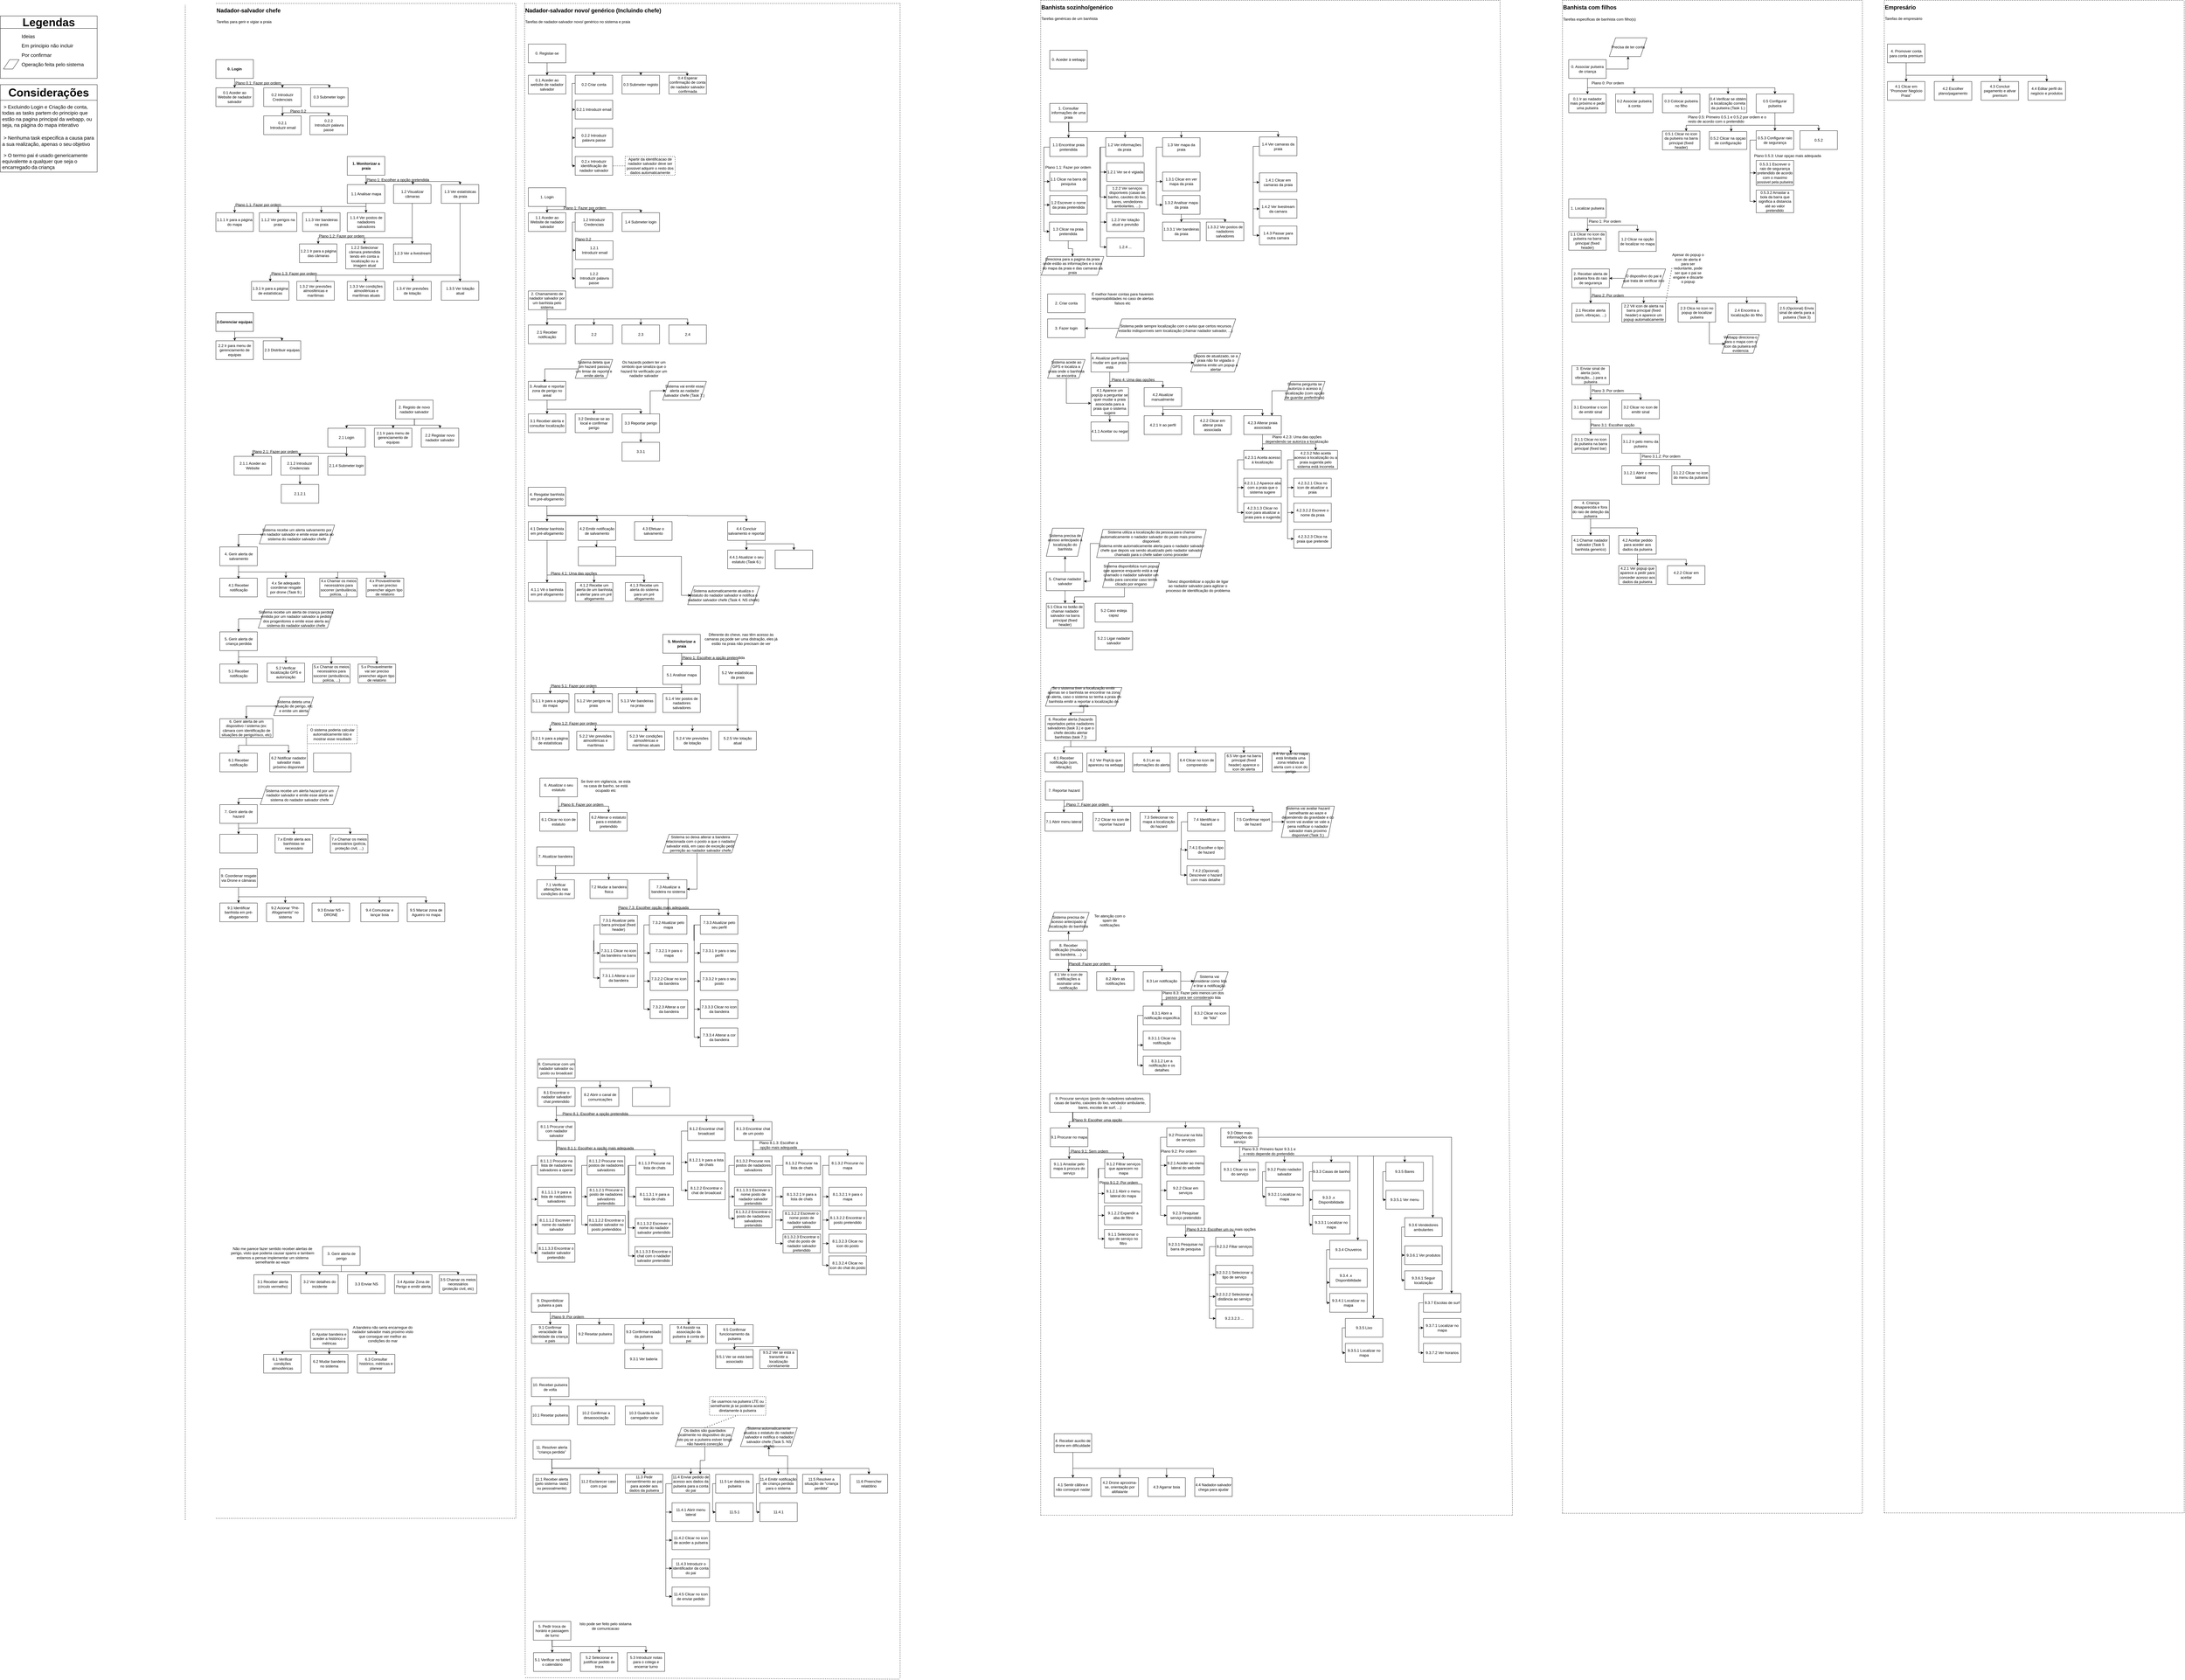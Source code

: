 <mxfile version="26.1.1">
  <diagram name="Página-1" id="riqkTrYhB9zfvGHdKIjK">
    <mxGraphModel grid="0" page="0" gridSize="10" guides="1" tooltips="1" connect="1" arrows="1" fold="1" pageScale="1" pageWidth="827" pageHeight="1169" math="0" shadow="0">
      <root>
        <mxCell id="0" />
        <mxCell id="1" parent="0" />
        <mxCell id="CG_xZibvHuQ-o5xYLKZX-7" style="edgeStyle=orthogonalEdgeStyle;rounded=0;orthogonalLoop=1;jettySize=auto;html=1;entryX=0.5;entryY=0;entryDx=0;entryDy=0;" edge="1" parent="1" source="joana_t2" target="joana_t24">
          <mxGeometry relative="1" as="geometry">
            <Array as="points">
              <mxPoint x="1790" y="1010" />
              <mxPoint x="2240" y="1010" />
            </Array>
          </mxGeometry>
        </mxCell>
        <mxCell id="CG_xZibvHuQ-o5xYLKZX-15" style="edgeStyle=orthogonalEdgeStyle;rounded=0;orthogonalLoop=1;jettySize=auto;html=1;entryX=0.5;entryY=0;entryDx=0;entryDy=0;" edge="1" parent="1" source="joana_t2" target="joana_t23">
          <mxGeometry relative="1" as="geometry">
            <Array as="points">
              <mxPoint x="1790" y="1010" />
              <mxPoint x="2090" y="1010" />
            </Array>
          </mxGeometry>
        </mxCell>
        <mxCell id="CG_xZibvHuQ-o5xYLKZX-16" style="edgeStyle=orthogonalEdgeStyle;rounded=0;orthogonalLoop=1;jettySize=auto;html=1;" edge="1" parent="1" source="joana_t2" target="joana_t22">
          <mxGeometry relative="1" as="geometry">
            <Array as="points">
              <mxPoint x="1790" y="1010" />
              <mxPoint x="1940" y="1010" />
            </Array>
          </mxGeometry>
        </mxCell>
        <mxCell id="CG_xZibvHuQ-o5xYLKZX-17" style="edgeStyle=orthogonalEdgeStyle;rounded=0;orthogonalLoop=1;jettySize=auto;html=1;" edge="1" parent="1" source="joana_t2" target="joana_t21">
          <mxGeometry relative="1" as="geometry">
            <Array as="points">
              <mxPoint x="1790" y="980.5" />
              <mxPoint x="1790" y="980.5" />
            </Array>
          </mxGeometry>
        </mxCell>
        <mxCell id="joana_t2" value="2. Chamamento de nadador salvador por um banhista pelo sistema" style="rounded=0;whiteSpace=wrap;html=1;" vertex="1" parent="1">
          <mxGeometry x="1730" y="920.5" width="120" height="60" as="geometry" />
        </mxCell>
        <mxCell id="joana_t21" value="2.1 Receber notificação " style="rounded=0;whiteSpace=wrap;html=1;" vertex="1" parent="1">
          <mxGeometry x="1730" y="1029.5" width="120" height="60" as="geometry" />
        </mxCell>
        <mxCell id="joana_t22" value="2.2 " style="rounded=0;whiteSpace=wrap;html=1;" vertex="1" parent="1">
          <mxGeometry x="1880" y="1029.5" width="120" height="60" as="geometry" />
        </mxCell>
        <mxCell id="joana_t23" value="2.3 " style="rounded=0;whiteSpace=wrap;html=1;" vertex="1" parent="1">
          <mxGeometry x="2030" y="1029.5" width="120" height="60" as="geometry" />
        </mxCell>
        <mxCell id="joana_t24" value="2.4 " style="rounded=0;whiteSpace=wrap;html=1;" vertex="1" parent="1">
          <mxGeometry x="2180" y="1029.5" width="120" height="60" as="geometry" />
        </mxCell>
        <mxCell id="CG_xZibvHuQ-o5xYLKZX-18" style="edgeStyle=orthogonalEdgeStyle;rounded=0;orthogonalLoop=1;jettySize=auto;html=1;entryX=0.5;entryY=0;entryDx=0;entryDy=0;" edge="1" parent="1" source="joana_t3" target="joana_t33">
          <mxGeometry relative="1" as="geometry">
            <Array as="points">
              <mxPoint x="1790" y="1299" />
              <mxPoint x="2090" y="1299" />
            </Array>
          </mxGeometry>
        </mxCell>
        <mxCell id="CG_xZibvHuQ-o5xYLKZX-19" style="edgeStyle=orthogonalEdgeStyle;rounded=0;orthogonalLoop=1;jettySize=auto;html=1;" edge="1" parent="1" source="joana_t3" target="joana_t32">
          <mxGeometry relative="1" as="geometry">
            <Array as="points">
              <mxPoint x="1790" y="1299" />
              <mxPoint x="1940" y="1299" />
            </Array>
          </mxGeometry>
        </mxCell>
        <mxCell id="CG_xZibvHuQ-o5xYLKZX-20" style="edgeStyle=orthogonalEdgeStyle;rounded=0;orthogonalLoop=1;jettySize=auto;html=1;" edge="1" parent="1" source="joana_t3" target="joana_t31">
          <mxGeometry relative="1" as="geometry">
            <Array as="points">
              <mxPoint x="1790" y="1280" />
              <mxPoint x="1790" y="1280" />
            </Array>
          </mxGeometry>
        </mxCell>
        <mxCell id="joana_t3" value="3. Analisar e reportar zona de perigo no areal" style="rounded=0;whiteSpace=wrap;html=1;" vertex="1" parent="1">
          <mxGeometry x="1730" y="1210" width="120" height="60" as="geometry" />
        </mxCell>
        <mxCell id="joana_t31" value="3.1 Receber alerta e consultar localização" style="rounded=0;whiteSpace=wrap;html=1;" vertex="1" parent="1">
          <mxGeometry x="1730" y="1314" width="120" height="60" as="geometry" />
        </mxCell>
        <mxCell id="joana_t32" value="3.2 Deslocar-se ao local e confirmar perigo" style="rounded=0;whiteSpace=wrap;html=1;" vertex="1" parent="1">
          <mxGeometry x="1880" y="1314" width="120" height="60" as="geometry" />
        </mxCell>
        <mxCell id="sWb3zuPXx6jSU7t5Va1O-28" style="edgeStyle=orthogonalEdgeStyle;rounded=0;orthogonalLoop=1;jettySize=auto;html=1;entryX=0;entryY=0.5;entryDx=0;entryDy=0;strokeColor=light-dark(#000000,#6666FF);" edge="1" parent="1" source="joana_t33" target="sWb3zuPXx6jSU7t5Va1O-27">
          <mxGeometry relative="1" as="geometry">
            <Array as="points">
              <mxPoint x="2120" y="1240" />
            </Array>
          </mxGeometry>
        </mxCell>
        <mxCell id="sWb3zuPXx6jSU7t5Va1O-30" style="edgeStyle=orthogonalEdgeStyle;rounded=0;orthogonalLoop=1;jettySize=auto;html=1;entryX=0.5;entryY=0;entryDx=0;entryDy=0;" edge="1" parent="1" source="joana_t33" target="sWb3zuPXx6jSU7t5Va1O-29">
          <mxGeometry relative="1" as="geometry" />
        </mxCell>
        <mxCell id="joana_t33" value="3.3 Reportar perigo" style="rounded=0;whiteSpace=wrap;html=1;" vertex="1" parent="1">
          <mxGeometry x="2030" y="1314" width="120" height="60" as="geometry" />
        </mxCell>
        <mxCell id="CG_xZibvHuQ-o5xYLKZX-9" style="edgeStyle=orthogonalEdgeStyle;rounded=0;orthogonalLoop=1;jettySize=auto;html=1;entryX=0.5;entryY=0;entryDx=0;entryDy=0;" edge="1" parent="1" source="joana_t4" target="joana_t44">
          <mxGeometry relative="1" as="geometry">
            <Array as="points">
              <mxPoint x="1790" y="1639" />
              <mxPoint x="2240" y="1639" />
              <mxPoint x="2428" y="1640" />
            </Array>
          </mxGeometry>
        </mxCell>
        <mxCell id="CG_xZibvHuQ-o5xYLKZX-22" style="edgeStyle=orthogonalEdgeStyle;rounded=0;orthogonalLoop=1;jettySize=auto;html=1;" edge="1" parent="1" source="joana_t4" target="joana_t42">
          <mxGeometry relative="1" as="geometry">
            <Array as="points">
              <mxPoint x="1790" y="1639" />
              <mxPoint x="2128" y="1639" />
            </Array>
          </mxGeometry>
        </mxCell>
        <mxCell id="CG_xZibvHuQ-o5xYLKZX-23" style="edgeStyle=orthogonalEdgeStyle;rounded=0;orthogonalLoop=1;jettySize=auto;html=1;" edge="1" parent="1" source="joana_t4" target="joana_t41">
          <mxGeometry relative="1" as="geometry">
            <Array as="points">
              <mxPoint x="1790" y="1619" />
              <mxPoint x="1790" y="1619" />
            </Array>
          </mxGeometry>
        </mxCell>
        <mxCell id="sWb3zuPXx6jSU7t5Va1O-40" style="edgeStyle=orthogonalEdgeStyle;rounded=0;orthogonalLoop=1;jettySize=auto;html=1;" edge="1" parent="1" source="joana_t4" target="sWb3zuPXx6jSU7t5Va1O-39">
          <mxGeometry relative="1" as="geometry">
            <Array as="points">
              <mxPoint x="1790" y="1640" />
              <mxPoint x="1950" y="1640" />
            </Array>
          </mxGeometry>
        </mxCell>
        <mxCell id="joana_t4" value="4. Resgatar banhista em pré-afogamento" style="rounded=0;whiteSpace=wrap;html=1;" vertex="1" parent="1">
          <mxGeometry x="1729.5" y="1549" width="120" height="60" as="geometry" />
        </mxCell>
        <mxCell id="sWb3zuPXx6jSU7t5Va1O-35" style="edgeStyle=orthogonalEdgeStyle;rounded=0;orthogonalLoop=1;jettySize=auto;html=1;entryX=0.5;entryY=0;entryDx=0;entryDy=0;" edge="1" parent="1" source="joana_t41" target="sWb3zuPXx6jSU7t5Va1O-32">
          <mxGeometry relative="1" as="geometry" />
        </mxCell>
        <mxCell id="sWb3zuPXx6jSU7t5Va1O-36" style="edgeStyle=orthogonalEdgeStyle;rounded=0;orthogonalLoop=1;jettySize=auto;html=1;entryX=0.5;entryY=0;entryDx=0;entryDy=0;" edge="1" parent="1" source="joana_t41" target="sWb3zuPXx6jSU7t5Va1O-33">
          <mxGeometry relative="1" as="geometry">
            <Array as="points">
              <mxPoint x="1790" y="1830" />
              <mxPoint x="1941" y="1830" />
            </Array>
          </mxGeometry>
        </mxCell>
        <mxCell id="sWb3zuPXx6jSU7t5Va1O-38" style="edgeStyle=orthogonalEdgeStyle;rounded=0;orthogonalLoop=1;jettySize=auto;html=1;entryX=0.5;entryY=0;entryDx=0;entryDy=0;" edge="1" parent="1" source="joana_t41" target="sWb3zuPXx6jSU7t5Va1O-37">
          <mxGeometry relative="1" as="geometry">
            <Array as="points">
              <mxPoint x="1790" y="1830" />
              <mxPoint x="2101" y="1830" />
            </Array>
          </mxGeometry>
        </mxCell>
        <mxCell id="joana_t41" value="4.1 Detetar banhista em pré-afogamento" style="rounded=0;whiteSpace=wrap;html=1;" vertex="1" parent="1">
          <mxGeometry x="1730" y="1659" width="120" height="60" as="geometry" />
        </mxCell>
        <mxCell id="joana_t42" value="4.3 Efetuar o salvamento" style="rounded=0;whiteSpace=wrap;html=1;" vertex="1" parent="1">
          <mxGeometry x="2070" y="1659" width="120" height="60" as="geometry" />
        </mxCell>
        <mxCell id="sWb3zuPXx6jSU7t5Va1O-46" style="edgeStyle=orthogonalEdgeStyle;rounded=0;orthogonalLoop=1;jettySize=auto;html=1;" edge="1" parent="1" source="joana_t44" target="sWb3zuPXx6jSU7t5Va1O-45">
          <mxGeometry relative="1" as="geometry" />
        </mxCell>
        <mxCell id="sWb3zuPXx6jSU7t5Va1O-48" style="edgeStyle=orthogonalEdgeStyle;rounded=0;orthogonalLoop=1;jettySize=auto;html=1;entryX=0.5;entryY=0;entryDx=0;entryDy=0;" edge="1" parent="1" source="joana_t44" target="sWb3zuPXx6jSU7t5Va1O-47">
          <mxGeometry relative="1" as="geometry">
            <Array as="points">
              <mxPoint x="2428" y="1730" />
              <mxPoint x="2580" y="1730" />
            </Array>
          </mxGeometry>
        </mxCell>
        <mxCell id="joana_t44" value="4.4 Concluir salvamento e reportar" style="rounded=0;whiteSpace=wrap;html=1;" vertex="1" parent="1">
          <mxGeometry x="2368" y="1659" width="120" height="60" as="geometry" />
        </mxCell>
        <mxCell id="CG_xZibvHuQ-o5xYLKZX-10" style="edgeStyle=orthogonalEdgeStyle;rounded=0;orthogonalLoop=1;jettySize=auto;html=1;entryX=0.5;entryY=0;entryDx=0;entryDy=0;strokeColor=light-dark(#000000,#FF0000);" edge="1" parent="1" source="joana_t5" target="joana_t53">
          <mxGeometry relative="1" as="geometry">
            <Array as="points">
              <mxPoint x="1806.5" y="5260" />
              <mxPoint x="2106.5" y="5260" />
            </Array>
          </mxGeometry>
        </mxCell>
        <mxCell id="CG_xZibvHuQ-o5xYLKZX-24" style="edgeStyle=orthogonalEdgeStyle;rounded=0;orthogonalLoop=1;jettySize=auto;html=1;strokeColor=light-dark(#000000,#FF0000);" edge="1" parent="1" source="joana_t5" target="joana_t52">
          <mxGeometry relative="1" as="geometry">
            <Array as="points">
              <mxPoint x="1806.5" y="5260" />
              <mxPoint x="1956.5" y="5260" />
            </Array>
          </mxGeometry>
        </mxCell>
        <mxCell id="CG_xZibvHuQ-o5xYLKZX-25" style="edgeStyle=orthogonalEdgeStyle;rounded=0;orthogonalLoop=1;jettySize=auto;html=1;entryX=0.5;entryY=0;entryDx=0;entryDy=0;strokeColor=light-dark(#000000,#FF0000);" edge="1" parent="1" source="joana_t5" target="joana_t51">
          <mxGeometry relative="1" as="geometry">
            <Array as="points">
              <mxPoint x="1806.5" y="5270" />
            </Array>
          </mxGeometry>
        </mxCell>
        <mxCell id="joana_t5" value="5. Pedir troca de horário e passagem de turno" style="rounded=0;whiteSpace=wrap;html=1;strokeColor=light-dark(#000000,#FF0000);" vertex="1" parent="1">
          <mxGeometry x="1746" y="5180" width="120" height="60" as="geometry" />
        </mxCell>
        <mxCell id="joana_t51" value="5.1 Verificar no tablet o calendário" style="rounded=0;whiteSpace=wrap;html=1;strokeColor=light-dark(#000000,#FF0000);" vertex="1" parent="1">
          <mxGeometry x="1746.5" y="5280" width="120" height="60" as="geometry" />
        </mxCell>
        <mxCell id="joana_t52" value="5.2 Selecionar e justificar pedido de troca" style="rounded=0;whiteSpace=wrap;html=1;strokeColor=light-dark(#000000,#FF0000);" vertex="1" parent="1">
          <mxGeometry x="1896.5" y="5280" width="120" height="60" as="geometry" />
        </mxCell>
        <mxCell id="joana_t53" value="5.3 Introduzir notas para o colega e encerrar turno" style="rounded=0;whiteSpace=wrap;html=1;strokeColor=light-dark(#000000,#FF0000);" vertex="1" parent="1">
          <mxGeometry x="2046.5" y="5280" width="120" height="60" as="geometry" />
        </mxCell>
        <mxCell id="CG_xZibvHuQ-o5xYLKZX-30" style="edgeStyle=orthogonalEdgeStyle;rounded=0;orthogonalLoop=1;jettySize=auto;html=1;" edge="1" parent="1" source="ricardo_t1" target="ricardo_t13">
          <mxGeometry relative="1" as="geometry">
            <Array as="points">
              <mxPoint x="3459" y="410" />
              <mxPoint x="3640" y="410" />
            </Array>
          </mxGeometry>
        </mxCell>
        <mxCell id="CG_xZibvHuQ-o5xYLKZX-32" style="edgeStyle=orthogonalEdgeStyle;rounded=0;orthogonalLoop=1;jettySize=auto;html=1;entryX=0.5;entryY=0;entryDx=0;entryDy=0;" edge="1" parent="1" source="ricardo_t1" target="sWb3zuPXx6jSU7t5Va1O-262">
          <mxGeometry relative="1" as="geometry">
            <Array as="points">
              <mxPoint x="3460" y="420" />
              <mxPoint x="3459" y="420" />
            </Array>
          </mxGeometry>
        </mxCell>
        <mxCell id="sWb3zuPXx6jSU7t5Va1O-260" style="edgeStyle=orthogonalEdgeStyle;rounded=0;orthogonalLoop=1;jettySize=auto;html=1;entryX=0.5;entryY=0;entryDx=0;entryDy=0;" edge="1" parent="1" source="ricardo_t1" target="sWb3zuPXx6jSU7t5Va1O-258">
          <mxGeometry relative="1" as="geometry">
            <Array as="points">
              <mxPoint x="3459" y="410" />
              <mxPoint x="3820" y="410" />
            </Array>
          </mxGeometry>
        </mxCell>
        <mxCell id="sWb3zuPXx6jSU7t5Va1O-261" style="edgeStyle=orthogonalEdgeStyle;rounded=0;orthogonalLoop=1;jettySize=auto;html=1;entryX=0.5;entryY=0;entryDx=0;entryDy=0;" edge="1" parent="1" source="ricardo_t1" target="sWb3zuPXx6jSU7t5Va1O-259">
          <mxGeometry relative="1" as="geometry">
            <Array as="points">
              <mxPoint x="3459" y="410" />
              <mxPoint x="4130" y="410" />
            </Array>
          </mxGeometry>
        </mxCell>
        <mxCell id="ricardo_t1" value="1. Consultar informações de uma praia" style="rounded=0;whiteSpace=wrap;html=1;" vertex="1" parent="1">
          <mxGeometry x="3399" y="320" width="120" height="60" as="geometry" />
        </mxCell>
        <mxCell id="ricardo_t11" value="1.1 Clicar na barra de pesquisa" style="rounded=0;whiteSpace=wrap;html=1;" vertex="1" parent="1">
          <mxGeometry x="3399" y="540" width="120" height="60" as="geometry" />
        </mxCell>
        <mxCell id="ricardo_t12" value="1.2 Escrever o nome da praia pretendida" style="rounded=0;whiteSpace=wrap;html=1;" vertex="1" parent="1">
          <mxGeometry x="3399" y="615" width="120" height="60" as="geometry" />
        </mxCell>
        <mxCell id="sWb3zuPXx6jSU7t5Va1O-269" style="edgeStyle=orthogonalEdgeStyle;rounded=0;orthogonalLoop=1;jettySize=auto;html=1;entryX=0;entryY=0.5;entryDx=0;entryDy=0;" edge="1" parent="1" source="ricardo_t13" target="sWb3zuPXx6jSU7t5Va1O-267">
          <mxGeometry relative="1" as="geometry">
            <Array as="points">
              <mxPoint x="3560" y="460" />
              <mxPoint x="3560" y="540" />
            </Array>
          </mxGeometry>
        </mxCell>
        <mxCell id="sWb3zuPXx6jSU7t5Va1O-281" style="edgeStyle=orthogonalEdgeStyle;rounded=0;orthogonalLoop=1;jettySize=auto;html=1;entryX=0;entryY=0.5;entryDx=0;entryDy=0;" edge="1" parent="1" source="ricardo_t13" target="sWb3zuPXx6jSU7t5Va1O-280">
          <mxGeometry relative="1" as="geometry">
            <Array as="points">
              <mxPoint x="3560" y="460" />
              <mxPoint x="3560" y="620" />
            </Array>
          </mxGeometry>
        </mxCell>
        <mxCell id="sWb3zuPXx6jSU7t5Va1O-455" style="edgeStyle=orthogonalEdgeStyle;rounded=0;orthogonalLoop=1;jettySize=auto;html=1;entryX=0;entryY=0.5;entryDx=0;entryDy=0;" edge="1" parent="1" source="ricardo_t13" target="sWb3zuPXx6jSU7t5Va1O-454">
          <mxGeometry relative="1" as="geometry">
            <Array as="points">
              <mxPoint x="3561" y="460" />
              <mxPoint x="3561" y="700" />
            </Array>
          </mxGeometry>
        </mxCell>
        <mxCell id="sWb3zuPXx6jSU7t5Va1O-457" style="edgeStyle=orthogonalEdgeStyle;rounded=0;orthogonalLoop=1;jettySize=auto;html=1;entryX=0;entryY=0.5;entryDx=0;entryDy=0;" edge="1" parent="1" source="ricardo_t13" target="sWb3zuPXx6jSU7t5Va1O-456">
          <mxGeometry relative="1" as="geometry">
            <Array as="points">
              <mxPoint x="3560" y="460" />
              <mxPoint x="3560" y="620" />
              <mxPoint x="3561" y="620" />
              <mxPoint x="3561" y="780" />
            </Array>
          </mxGeometry>
        </mxCell>
        <mxCell id="ricardo_t13" value="1.2 Ver informações da praia" style="rounded=0;whiteSpace=wrap;html=1;" vertex="1" parent="1">
          <mxGeometry x="3578" y="430" width="120" height="60" as="geometry" />
        </mxCell>
        <mxCell id="CG_xZibvHuQ-o5xYLKZX-42" style="edgeStyle=orthogonalEdgeStyle;rounded=0;orthogonalLoop=1;jettySize=auto;html=1;entryX=0.5;entryY=0;entryDx=0;entryDy=0;" edge="1" parent="1" source="ricardo_t4" target="ricardo_t44">
          <mxGeometry relative="1" as="geometry">
            <Array as="points">
              <mxPoint x="6140" y="230" />
              <mxPoint x="6590" y="230" />
            </Array>
          </mxGeometry>
        </mxCell>
        <mxCell id="CG_xZibvHuQ-o5xYLKZX-43" style="edgeStyle=orthogonalEdgeStyle;rounded=0;orthogonalLoop=1;jettySize=auto;html=1;" edge="1" parent="1" source="ricardo_t4" target="ricardo_t43">
          <mxGeometry relative="1" as="geometry">
            <Array as="points">
              <mxPoint x="6140" y="230" />
              <mxPoint x="6440" y="230" />
            </Array>
          </mxGeometry>
        </mxCell>
        <mxCell id="CG_xZibvHuQ-o5xYLKZX-44" style="edgeStyle=orthogonalEdgeStyle;rounded=0;orthogonalLoop=1;jettySize=auto;html=1;entryX=0.5;entryY=0;entryDx=0;entryDy=0;" edge="1" parent="1" source="ricardo_t4" target="ricardo_t42">
          <mxGeometry relative="1" as="geometry">
            <Array as="points">
              <mxPoint x="6140" y="230" />
              <mxPoint x="6290" y="230" />
            </Array>
          </mxGeometry>
        </mxCell>
        <mxCell id="CG_xZibvHuQ-o5xYLKZX-45" style="edgeStyle=orthogonalEdgeStyle;rounded=0;orthogonalLoop=1;jettySize=auto;html=1;" edge="1" parent="1" source="ricardo_t4" target="ricardo_t41">
          <mxGeometry relative="1" as="geometry">
            <Array as="points">
              <mxPoint x="6140" y="210" />
              <mxPoint x="6140" y="210" />
            </Array>
          </mxGeometry>
        </mxCell>
        <mxCell id="ricardo_t4" value="4. Promover conta para conta premium" style="rounded=0;whiteSpace=wrap;html=1;" vertex="1" parent="1">
          <mxGeometry x="6080" y="130" width="120" height="60" as="geometry" />
        </mxCell>
        <mxCell id="ricardo_t41" value="4.1 Clicar em “Promover Negócio Praia”" style="rounded=0;whiteSpace=wrap;html=1;" vertex="1" parent="1">
          <mxGeometry x="6080" y="250" width="120" height="60" as="geometry" />
        </mxCell>
        <mxCell id="ricardo_t42" value="4.2 Escolher plano/pagamento" style="rounded=0;whiteSpace=wrap;html=1;" vertex="1" parent="1">
          <mxGeometry x="6230" y="250" width="120" height="60" as="geometry" />
        </mxCell>
        <mxCell id="ricardo_t43" value="4.3 Concluir pagamento e ativar premium" style="rounded=0;whiteSpace=wrap;html=1;" vertex="1" parent="1">
          <mxGeometry x="6380" y="250" width="120" height="60" as="geometry" />
        </mxCell>
        <mxCell id="ricardo_t44" value="4.4 Editar perfil do negócio e produtos" style="rounded=0;whiteSpace=wrap;html=1;" vertex="1" parent="1">
          <mxGeometry x="6530" y="250" width="120" height="60" as="geometry" />
        </mxCell>
        <mxCell id="CG_xZibvHuQ-o5xYLKZX-64" style="edgeStyle=orthogonalEdgeStyle;rounded=0;orthogonalLoop=1;jettySize=auto;html=1;strokeColor=light-dark(#000000,#FF0000);" edge="1" parent="1" source="maria_t4" target="maria_t44">
          <mxGeometry relative="1" as="geometry">
            <Array as="points">
              <mxPoint x="3473" y="4690" />
              <mxPoint x="3923" y="4690" />
            </Array>
          </mxGeometry>
        </mxCell>
        <mxCell id="CG_xZibvHuQ-o5xYLKZX-65" style="edgeStyle=orthogonalEdgeStyle;rounded=0;orthogonalLoop=1;jettySize=auto;html=1;entryX=0.5;entryY=0;entryDx=0;entryDy=0;strokeColor=light-dark(#000000,#FF0000);" edge="1" parent="1" source="maria_t4" target="maria_t43">
          <mxGeometry relative="1" as="geometry">
            <Array as="points">
              <mxPoint x="3473" y="4690" />
              <mxPoint x="3773" y="4690" />
            </Array>
          </mxGeometry>
        </mxCell>
        <mxCell id="CG_xZibvHuQ-o5xYLKZX-66" style="edgeStyle=orthogonalEdgeStyle;rounded=0;orthogonalLoop=1;jettySize=auto;html=1;strokeColor=light-dark(#000000,#FF0000);" edge="1" parent="1" source="maria_t4" target="maria_t42">
          <mxGeometry relative="1" as="geometry">
            <Array as="points">
              <mxPoint x="3473" y="4690" />
              <mxPoint x="3623" y="4690" />
            </Array>
          </mxGeometry>
        </mxCell>
        <mxCell id="CG_xZibvHuQ-o5xYLKZX-67" style="edgeStyle=orthogonalEdgeStyle;rounded=0;orthogonalLoop=1;jettySize=auto;html=1;strokeColor=light-dark(#000000,#FF0000);" edge="1" parent="1" source="maria_t4" target="maria_t41">
          <mxGeometry relative="1" as="geometry">
            <Array as="points">
              <mxPoint x="3473" y="4650" />
              <mxPoint x="3473" y="4650" />
            </Array>
          </mxGeometry>
        </mxCell>
        <mxCell id="maria_t4" value="4. Receber auxílio de drone em dificuldade" style="rounded=0;whiteSpace=wrap;html=1;strokeColor=light-dark(#000000,#FF0000);" vertex="1" parent="1">
          <mxGeometry x="3413" y="4579" width="120" height="60" as="geometry" />
        </mxCell>
        <mxCell id="maria_t41" value="4.1 Sentir cãibra e não conseguir nadar" style="rounded=0;whiteSpace=wrap;html=1;strokeColor=light-dark(#000000,#FF0000);" vertex="1" parent="1">
          <mxGeometry x="3413" y="4720" width="120" height="60" as="geometry" />
        </mxCell>
        <mxCell id="maria_t42" value="4.2 Drone aproxima-se, orientação por altifalante" style="rounded=0;whiteSpace=wrap;html=1;strokeColor=light-dark(#000000,#FF0000);" vertex="1" parent="1">
          <mxGeometry x="3563" y="4720" width="120" height="60" as="geometry" />
        </mxCell>
        <mxCell id="maria_t43" value="4.3 Agarrar boia" style="rounded=0;whiteSpace=wrap;html=1;strokeColor=light-dark(#000000,#FF0000);" vertex="1" parent="1">
          <mxGeometry x="3713" y="4720" width="120" height="60" as="geometry" />
        </mxCell>
        <mxCell id="maria_t44" value="4.4 Nadador-salvador chega para ajudar" style="rounded=0;whiteSpace=wrap;html=1;strokeColor=light-dark(#000000,#FF0000);" vertex="1" parent="1">
          <mxGeometry x="3863" y="4720" width="120" height="60" as="geometry" />
        </mxCell>
        <mxCell id="2H0nPWGRknbYfTXBg8be-3" value="&lt;h1 style=&quot;margin-top: 0px;&quot;&gt;&lt;font style=&quot;font-size: 18px;&quot;&gt;Nadador-salvador chefe&lt;/font&gt;&lt;/h1&gt;&lt;p&gt;&lt;font style=&quot;font-size: 12px;&quot;&gt;Tarefas&lt;font&gt; para gerir e vigiar a praia&lt;/font&gt;&lt;/font&gt;&lt;/p&gt;" style="text;html=1;whiteSpace=wrap;overflow=hidden;rounded=0;fontFamily=Helvetica;fontSize=12;fontColor=default;" vertex="1" parent="1">
          <mxGeometry x="730" width="210" height="80" as="geometry" />
        </mxCell>
        <mxCell id="2H0nPWGRknbYfTXBg8be-4" style="edgeStyle=orthogonalEdgeStyle;rounded=0;orthogonalLoop=1;jettySize=auto;html=1;entryX=0.5;entryY=0;entryDx=0;entryDy=0;" edge="1" parent="1" source="2H0nPWGRknbYfTXBg8be-7">
          <mxGeometry relative="1" as="geometry">
            <mxPoint x="1360.5" y="580" as="targetPoint" />
            <Array as="points">
              <mxPoint x="1210.5" y="570" />
              <mxPoint x="1360.5" y="570" />
            </Array>
          </mxGeometry>
        </mxCell>
        <mxCell id="2H0nPWGRknbYfTXBg8be-5" style="edgeStyle=orthogonalEdgeStyle;rounded=0;orthogonalLoop=1;jettySize=auto;html=1;entryX=0.5;entryY=0;entryDx=0;entryDy=0;" edge="1" parent="1" source="2H0nPWGRknbYfTXBg8be-7">
          <mxGeometry relative="1" as="geometry">
            <Array as="points">
              <mxPoint x="1210.5" y="560" />
              <mxPoint x="1210.5" y="560" />
            </Array>
            <mxPoint x="1210.5" y="580" as="targetPoint" />
          </mxGeometry>
        </mxCell>
        <mxCell id="2H0nPWGRknbYfTXBg8be-172" style="edgeStyle=orthogonalEdgeStyle;rounded=0;orthogonalLoop=1;jettySize=auto;html=1;entryX=0.5;entryY=0;entryDx=0;entryDy=0;fontFamily=Helvetica;fontSize=12;fontColor=default;" edge="1" parent="1" source="2H0nPWGRknbYfTXBg8be-7" target="2H0nPWGRknbYfTXBg8be-171">
          <mxGeometry relative="1" as="geometry">
            <Array as="points">
              <mxPoint x="1210.5" y="570" />
              <mxPoint x="1511.5" y="570" />
            </Array>
          </mxGeometry>
        </mxCell>
        <mxCell id="2H0nPWGRknbYfTXBg8be-7" value="&lt;div&gt;&lt;b&gt;1. Monitorizar a praia&lt;/b&gt;&lt;/div&gt;" style="rounded=0;whiteSpace=wrap;html=1;" vertex="1" parent="1">
          <mxGeometry x="1150.5" y="490" width="120" height="60" as="geometry" />
        </mxCell>
        <mxCell id="2H0nPWGRknbYfTXBg8be-16" style="edgeStyle=orthogonalEdgeStyle;rounded=0;orthogonalLoop=1;jettySize=auto;html=1;entryX=0.5;entryY=0;entryDx=0;entryDy=0;" edge="1" parent="1" source="2H0nPWGRknbYfTXBg8be-18" target="2H0nPWGRknbYfTXBg8be-20">
          <mxGeometry relative="1" as="geometry">
            <Array as="points">
              <mxPoint x="1365.25" y="1350" />
              <mxPoint x="1447.25" y="1350" />
            </Array>
          </mxGeometry>
        </mxCell>
        <mxCell id="2H0nPWGRknbYfTXBg8be-17" style="edgeStyle=orthogonalEdgeStyle;rounded=0;orthogonalLoop=1;jettySize=auto;html=1;entryX=0.5;entryY=0;entryDx=0;entryDy=0;" edge="1" parent="1" source="2H0nPWGRknbYfTXBg8be-18" target="2H0nPWGRknbYfTXBg8be-19">
          <mxGeometry relative="1" as="geometry">
            <Array as="points">
              <mxPoint x="1365.25" y="1350" />
              <mxPoint x="1297.25" y="1350" />
            </Array>
          </mxGeometry>
        </mxCell>
        <mxCell id="2H0nPWGRknbYfTXBg8be-170" style="edgeStyle=orthogonalEdgeStyle;rounded=0;orthogonalLoop=1;jettySize=auto;html=1;entryX=0.5;entryY=0;entryDx=0;entryDy=0;fontFamily=Helvetica;fontSize=12;fontColor=default;" edge="1" parent="1" source="2H0nPWGRknbYfTXBg8be-18" target="2H0nPWGRknbYfTXBg8be-154">
          <mxGeometry relative="1" as="geometry">
            <Array as="points">
              <mxPoint x="1365.25" y="1350" />
              <mxPoint x="1148.25" y="1350" />
            </Array>
          </mxGeometry>
        </mxCell>
        <mxCell id="2H0nPWGRknbYfTXBg8be-18" value="&lt;div&gt;2. Registo de novo nadador salvador&lt;/div&gt;" style="rounded=0;whiteSpace=wrap;html=1;" vertex="1" parent="1">
          <mxGeometry x="1305.25" y="1270" width="120" height="60" as="geometry" />
        </mxCell>
        <mxCell id="2H0nPWGRknbYfTXBg8be-19" value="2.1 Ir para menu de gerenciamento de equipas" style="rounded=0;whiteSpace=wrap;html=1;" vertex="1" parent="1">
          <mxGeometry x="1237.25" y="1360" width="120" height="60" as="geometry" />
        </mxCell>
        <mxCell id="2H0nPWGRknbYfTXBg8be-20" value="2.2 Registar novo nadador salvador" style="rounded=0;whiteSpace=wrap;html=1;" vertex="1" parent="1">
          <mxGeometry x="1387.25" y="1360" width="120" height="60" as="geometry" />
        </mxCell>
        <mxCell id="2H0nPWGRknbYfTXBg8be-31" style="edgeStyle=orthogonalEdgeStyle;rounded=0;orthogonalLoop=1;jettySize=auto;html=1;entryX=0.5;entryY=0;entryDx=0;entryDy=0;strokeColor=light-dark(#000000,#FF0000);" edge="1" parent="1" source="2H0nPWGRknbYfTXBg8be-35" target="2H0nPWGRknbYfTXBg8be-39">
          <mxGeometry relative="1" as="geometry">
            <Array as="points">
              <mxPoint x="1131.5" y="4060" />
              <mxPoint x="1361.5" y="4060" />
            </Array>
          </mxGeometry>
        </mxCell>
        <mxCell id="2H0nPWGRknbYfTXBg8be-32" style="edgeStyle=orthogonalEdgeStyle;rounded=0;orthogonalLoop=1;jettySize=auto;html=1;entryX=0.5;entryY=0;entryDx=0;entryDy=0;strokeColor=light-dark(#000000,#FF0000);" edge="1" parent="1" source="2H0nPWGRknbYfTXBg8be-35" target="2H0nPWGRknbYfTXBg8be-38">
          <mxGeometry relative="1" as="geometry">
            <Array as="points">
              <mxPoint x="1131.5" y="4060" />
              <mxPoint x="1211.5" y="4060" />
            </Array>
          </mxGeometry>
        </mxCell>
        <mxCell id="2H0nPWGRknbYfTXBg8be-33" style="edgeStyle=orthogonalEdgeStyle;rounded=0;orthogonalLoop=1;jettySize=auto;html=1;entryX=0.5;entryY=0;entryDx=0;entryDy=0;strokeColor=light-dark(#000000,#FF0000);" edge="1" parent="1" source="2H0nPWGRknbYfTXBg8be-35" target="2H0nPWGRknbYfTXBg8be-37">
          <mxGeometry relative="1" as="geometry">
            <Array as="points">
              <mxPoint x="1131.5" y="4060" />
              <mxPoint x="1061.5" y="4060" />
            </Array>
          </mxGeometry>
        </mxCell>
        <mxCell id="2H0nPWGRknbYfTXBg8be-34" style="edgeStyle=orthogonalEdgeStyle;rounded=0;orthogonalLoop=1;jettySize=auto;html=1;entryX=0.5;entryY=0;entryDx=0;entryDy=0;strokeColor=light-dark(#000000,#FF0000);" edge="1" parent="1" source="2H0nPWGRknbYfTXBg8be-35" target="2H0nPWGRknbYfTXBg8be-36">
          <mxGeometry relative="1" as="geometry">
            <Array as="points">
              <mxPoint x="1131.5" y="4060" />
              <mxPoint x="911.5" y="4060" />
            </Array>
          </mxGeometry>
        </mxCell>
        <mxCell id="MAXN9KMRo-jEO2y1SZsq-29" style="edgeStyle=orthogonalEdgeStyle;rounded=0;orthogonalLoop=1;jettySize=auto;html=1;entryX=0.5;entryY=0;entryDx=0;entryDy=0;strokeColor=light-dark(#000000,#FF0000);" edge="1" parent="1" source="2H0nPWGRknbYfTXBg8be-35" target="MAXN9KMRo-jEO2y1SZsq-28">
          <mxGeometry relative="1" as="geometry">
            <Array as="points">
              <mxPoint x="1131.75" y="4060" />
              <mxPoint x="1504.75" y="4060" />
            </Array>
          </mxGeometry>
        </mxCell>
        <mxCell id="2H0nPWGRknbYfTXBg8be-35" value="3. Gerir alerta de perigo" style="rounded=0;whiteSpace=wrap;html=1;strokeColor=light-dark(#000000,#FF0000);" vertex="1" parent="1">
          <mxGeometry x="1071.5" y="3980" width="120" height="60" as="geometry" />
        </mxCell>
        <mxCell id="2H0nPWGRknbYfTXBg8be-36" value="3.1 Receber alerta (círculo vermelho)" style="rounded=0;whiteSpace=wrap;html=1;strokeColor=light-dark(#000000,#FF0000);" vertex="1" parent="1">
          <mxGeometry x="851.5" y="4070" width="120" height="60" as="geometry" />
        </mxCell>
        <mxCell id="2H0nPWGRknbYfTXBg8be-37" value="3.2 Ver detalhes do incidente" style="rounded=0;whiteSpace=wrap;html=1;strokeColor=light-dark(#000000,#FF0000);" vertex="1" parent="1">
          <mxGeometry x="1001.5" y="4070" width="120" height="60" as="geometry" />
        </mxCell>
        <mxCell id="2H0nPWGRknbYfTXBg8be-38" value="3.3 Enviar NS" style="rounded=0;whiteSpace=wrap;html=1;strokeColor=light-dark(#000000,#FF0000);" vertex="1" parent="1">
          <mxGeometry x="1151.5" y="4070" width="120" height="60" as="geometry" />
        </mxCell>
        <mxCell id="2H0nPWGRknbYfTXBg8be-39" value="3.4 Ajustar Zona de Perigo e emitir alerta" style="rounded=0;whiteSpace=wrap;html=1;strokeColor=light-dark(#000000,#FF0000);" vertex="1" parent="1">
          <mxGeometry x="1301.5" y="4070" width="120" height="60" as="geometry" />
        </mxCell>
        <mxCell id="2H0nPWGRknbYfTXBg8be-108" style="edgeStyle=orthogonalEdgeStyle;rounded=0;orthogonalLoop=1;jettySize=auto;html=1;entryX=0.5;entryY=0;entryDx=0;entryDy=0;fontFamily=Helvetica;fontSize=12;fontColor=default;" edge="1" parent="1" source="2H0nPWGRknbYfTXBg8be-54" target="2H0nPWGRknbYfTXBg8be-56">
          <mxGeometry relative="1" as="geometry">
            <Array as="points">
              <mxPoint x="802" y="2092" />
              <mxPoint x="954" y="2092" />
            </Array>
          </mxGeometry>
        </mxCell>
        <mxCell id="UsMf7PrG30RoYdcQooeY-2" style="edgeStyle=orthogonalEdgeStyle;rounded=0;orthogonalLoop=1;jettySize=auto;html=1;entryX=0.5;entryY=0;entryDx=0;entryDy=0;" edge="1" parent="1" source="2H0nPWGRknbYfTXBg8be-54" target="MAXN9KMRo-jEO2y1SZsq-35">
          <mxGeometry relative="1" as="geometry">
            <Array as="points">
              <mxPoint x="802" y="2092" />
              <mxPoint x="1100" y="2092" />
            </Array>
          </mxGeometry>
        </mxCell>
        <mxCell id="UsMf7PrG30RoYdcQooeY-4" style="edgeStyle=orthogonalEdgeStyle;rounded=0;orthogonalLoop=1;jettySize=auto;html=1;entryX=0.5;entryY=0;entryDx=0;entryDy=0;" edge="1" parent="1" source="2H0nPWGRknbYfTXBg8be-54" target="2H0nPWGRknbYfTXBg8be-55">
          <mxGeometry relative="1" as="geometry" />
        </mxCell>
        <mxCell id="UsMf7PrG30RoYdcQooeY-5" style="edgeStyle=orthogonalEdgeStyle;rounded=0;orthogonalLoop=1;jettySize=auto;html=1;" edge="1" parent="1" source="2H0nPWGRknbYfTXBg8be-54" target="MAXN9KMRo-jEO2y1SZsq-36">
          <mxGeometry relative="1" as="geometry">
            <Array as="points">
              <mxPoint x="802" y="2092" />
              <mxPoint x="1245" y="2092" />
            </Array>
          </mxGeometry>
        </mxCell>
        <mxCell id="2H0nPWGRknbYfTXBg8be-54" value="5. Gerir alerta de criança perdida" style="rounded=0;whiteSpace=wrap;html=1;" vertex="1" parent="1">
          <mxGeometry x="742.5" y="2012" width="120" height="60" as="geometry" />
        </mxCell>
        <mxCell id="2H0nPWGRknbYfTXBg8be-55" value="5.1 Receber notificação" style="rounded=0;whiteSpace=wrap;html=1;" vertex="1" parent="1">
          <mxGeometry x="742.5" y="2115" width="120" height="60" as="geometry" />
        </mxCell>
        <mxCell id="2H0nPWGRknbYfTXBg8be-56" value="5.2 Verificar localização GPS e autorização" style="rounded=0;whiteSpace=wrap;html=1;" vertex="1" parent="1">
          <mxGeometry x="894" y="2112" width="120" height="60" as="geometry" />
        </mxCell>
        <mxCell id="2H0nPWGRknbYfTXBg8be-85" style="edgeStyle=orthogonalEdgeStyle;rounded=0;orthogonalLoop=1;jettySize=auto;html=1;entryX=0.5;entryY=0;entryDx=0;entryDy=0;" edge="1" parent="1" source="2H0nPWGRknbYfTXBg8be-86" target="2H0nPWGRknbYfTXBg8be-87">
          <mxGeometry relative="1" as="geometry">
            <Array as="points">
              <mxPoint x="802.5" y="2860" />
              <mxPoint x="802.5" y="2860" />
            </Array>
          </mxGeometry>
        </mxCell>
        <mxCell id="UsMf7PrG30RoYdcQooeY-10" style="edgeStyle=orthogonalEdgeStyle;rounded=0;orthogonalLoop=1;jettySize=auto;html=1;entryX=0.5;entryY=0;entryDx=0;entryDy=0;" edge="1" parent="1" source="2H0nPWGRknbYfTXBg8be-86" target="2H0nPWGRknbYfTXBg8be-88">
          <mxGeometry relative="1" as="geometry">
            <Array as="points">
              <mxPoint x="802.5" y="2860" />
              <mxPoint x="952.5" y="2860" />
            </Array>
          </mxGeometry>
        </mxCell>
        <mxCell id="UsMf7PrG30RoYdcQooeY-11" style="edgeStyle=orthogonalEdgeStyle;rounded=0;orthogonalLoop=1;jettySize=auto;html=1;" edge="1" parent="1" source="2H0nPWGRknbYfTXBg8be-86" target="2H0nPWGRknbYfTXBg8be-90">
          <mxGeometry relative="1" as="geometry">
            <Array as="points">
              <mxPoint x="802.5" y="2860" />
              <mxPoint x="1253.5" y="2860" />
            </Array>
          </mxGeometry>
        </mxCell>
        <mxCell id="UsMf7PrG30RoYdcQooeY-12" style="edgeStyle=orthogonalEdgeStyle;rounded=0;orthogonalLoop=1;jettySize=auto;html=1;" edge="1" parent="1" source="2H0nPWGRknbYfTXBg8be-86" target="2H0nPWGRknbYfTXBg8be-89">
          <mxGeometry relative="1" as="geometry">
            <Array as="points">
              <mxPoint x="802.5" y="2860" />
              <mxPoint x="1097.5" y="2860" />
            </Array>
          </mxGeometry>
        </mxCell>
        <mxCell id="UsMf7PrG30RoYdcQooeY-13" style="edgeStyle=orthogonalEdgeStyle;rounded=0;orthogonalLoop=1;jettySize=auto;html=1;" edge="1" parent="1" source="2H0nPWGRknbYfTXBg8be-86" target="2H0nPWGRknbYfTXBg8be-91">
          <mxGeometry relative="1" as="geometry">
            <Array as="points">
              <mxPoint x="802.5" y="2860" />
              <mxPoint x="1402.5" y="2860" />
            </Array>
          </mxGeometry>
        </mxCell>
        <mxCell id="2H0nPWGRknbYfTXBg8be-86" value="9. Coordenar resgate via Drone e câmaras" style="rounded=0;whiteSpace=wrap;html=1;" vertex="1" parent="1">
          <mxGeometry x="742.5" y="2770" width="120" height="60" as="geometry" />
        </mxCell>
        <mxCell id="2H0nPWGRknbYfTXBg8be-87" value="9.1 Identificar banhista em pré-afogamento" style="rounded=0;whiteSpace=wrap;html=1;" vertex="1" parent="1">
          <mxGeometry x="742.5" y="2880" width="120" height="60" as="geometry" />
        </mxCell>
        <mxCell id="2H0nPWGRknbYfTXBg8be-88" value="9.2 Acionar “Pré-Afogamento” no sistema" style="rounded=0;whiteSpace=wrap;html=1;" vertex="1" parent="1">
          <mxGeometry x="892" y="2880" width="120" height="60" as="geometry" />
        </mxCell>
        <mxCell id="2H0nPWGRknbYfTXBg8be-89" value="9.3 Enviar NS + DRONE" style="rounded=0;whiteSpace=wrap;html=1;" vertex="1" parent="1">
          <mxGeometry x="1037.75" y="2880" width="120" height="60" as="geometry" />
        </mxCell>
        <mxCell id="2H0nPWGRknbYfTXBg8be-90" value="9.4 Comunicar e lançar boia" style="rounded=0;whiteSpace=wrap;html=1;" vertex="1" parent="1">
          <mxGeometry x="1193.74" y="2880" width="120" height="60" as="geometry" />
        </mxCell>
        <mxCell id="2H0nPWGRknbYfTXBg8be-91" value="9.5 Marcar zona de Agueiro no mapa" style="rounded=0;whiteSpace=wrap;html=1;" vertex="1" parent="1">
          <mxGeometry x="1342.5" y="2880" width="120" height="60" as="geometry" />
        </mxCell>
        <mxCell id="2H0nPWGRknbYfTXBg8be-100" style="edgeStyle=orthogonalEdgeStyle;rounded=0;orthogonalLoop=1;jettySize=auto;html=1;entryX=0.5;entryY=0;entryDx=0;entryDy=0;strokeColor=light-dark(#000000,#FF0000);" edge="1" parent="1" source="2H0nPWGRknbYfTXBg8be-103" target="2H0nPWGRknbYfTXBg8be-106">
          <mxGeometry relative="1" as="geometry">
            <Array as="points">
              <mxPoint x="1092.75" y="4315" />
              <mxPoint x="1242.75" y="4315" />
            </Array>
          </mxGeometry>
        </mxCell>
        <mxCell id="2H0nPWGRknbYfTXBg8be-101" style="edgeStyle=orthogonalEdgeStyle;rounded=0;orthogonalLoop=1;jettySize=auto;html=1;strokeColor=light-dark(#000000,#FF0000);" edge="1" parent="1" source="2H0nPWGRknbYfTXBg8be-103" target="2H0nPWGRknbYfTXBg8be-105">
          <mxGeometry relative="1" as="geometry">
            <Array as="points">
              <mxPoint x="1092.75" y="4295" />
              <mxPoint x="1092.75" y="4295" />
            </Array>
          </mxGeometry>
        </mxCell>
        <mxCell id="2H0nPWGRknbYfTXBg8be-102" style="edgeStyle=orthogonalEdgeStyle;rounded=0;orthogonalLoop=1;jettySize=auto;html=1;strokeColor=light-dark(#000000,#FF0000);" edge="1" parent="1" source="2H0nPWGRknbYfTXBg8be-103" target="2H0nPWGRknbYfTXBg8be-104">
          <mxGeometry relative="1" as="geometry">
            <Array as="points">
              <mxPoint x="1092.75" y="4315" />
              <mxPoint x="942.75" y="4315" />
            </Array>
          </mxGeometry>
        </mxCell>
        <mxCell id="2H0nPWGRknbYfTXBg8be-103" value="0. Ajustar bandeira e aceder a histórico e métricas" style="rounded=0;whiteSpace=wrap;html=1;strokeColor=light-dark(#000000,#FF0000);" vertex="1" parent="1">
          <mxGeometry x="1032.75" y="4245" width="120" height="60" as="geometry" />
        </mxCell>
        <mxCell id="2H0nPWGRknbYfTXBg8be-104" value="6.1 Verificar condições atmosféricas" style="rounded=0;whiteSpace=wrap;html=1;strokeColor=light-dark(#000000,#FF0000);" vertex="1" parent="1">
          <mxGeometry x="882.75" y="4325" width="120" height="60" as="geometry" />
        </mxCell>
        <mxCell id="2H0nPWGRknbYfTXBg8be-105" value="6.2 Mudar bandeira no sistema" style="rounded=0;whiteSpace=wrap;html=1;strokeColor=light-dark(#000000,#FF0000);" vertex="1" parent="1">
          <mxGeometry x="1032.75" y="4325" width="120" height="60" as="geometry" />
        </mxCell>
        <mxCell id="2H0nPWGRknbYfTXBg8be-106" value="6.3 Consultar histórico, métricas e planear" style="rounded=0;whiteSpace=wrap;html=1;strokeColor=light-dark(#000000,#FF0000);" vertex="1" parent="1">
          <mxGeometry x="1182.75" y="4325" width="120" height="60" as="geometry" />
        </mxCell>
        <mxCell id="2H0nPWGRknbYfTXBg8be-116" style="edgeStyle=orthogonalEdgeStyle;rounded=0;orthogonalLoop=1;jettySize=auto;html=1;entryX=0.5;entryY=0;entryDx=0;entryDy=0;fontFamily=Helvetica;fontSize=12;fontColor=default;" edge="1" parent="1" source="2H0nPWGRknbYfTXBg8be-109" target="2H0nPWGRknbYfTXBg8be-111">
          <mxGeometry relative="1" as="geometry">
            <Array as="points">
              <mxPoint x="790" y="260" />
              <mxPoint x="943" y="260" />
            </Array>
          </mxGeometry>
        </mxCell>
        <mxCell id="2H0nPWGRknbYfTXBg8be-117" style="edgeStyle=orthogonalEdgeStyle;rounded=0;orthogonalLoop=1;jettySize=auto;html=1;fontFamily=Helvetica;fontSize=12;fontColor=default;" edge="1" parent="1" source="2H0nPWGRknbYfTXBg8be-109" target="2H0nPWGRknbYfTXBg8be-110">
          <mxGeometry relative="1" as="geometry">
            <Array as="points">
              <mxPoint x="793" y="230" />
              <mxPoint x="793" y="230" />
            </Array>
          </mxGeometry>
        </mxCell>
        <mxCell id="2H0nPWGRknbYfTXBg8be-118" style="edgeStyle=orthogonalEdgeStyle;rounded=0;orthogonalLoop=1;jettySize=auto;html=1;entryX=0.5;entryY=0;entryDx=0;entryDy=0;fontFamily=Helvetica;fontSize=12;fontColor=default;" edge="1" parent="1" source="2H0nPWGRknbYfTXBg8be-109" target="2H0nPWGRknbYfTXBg8be-112">
          <mxGeometry relative="1" as="geometry">
            <Array as="points">
              <mxPoint x="790" y="260" />
              <mxPoint x="1093" y="260" />
            </Array>
          </mxGeometry>
        </mxCell>
        <mxCell id="2H0nPWGRknbYfTXBg8be-109" value="&lt;div&gt;&lt;b&gt;0. Login&lt;/b&gt;&lt;/div&gt;" style="rounded=0;whiteSpace=wrap;html=1;strokeColor=default;align=center;verticalAlign=middle;fontFamily=Helvetica;fontSize=12;fontColor=default;fillColor=default;" vertex="1" parent="1">
          <mxGeometry x="730" y="180" width="120" height="60" as="geometry" />
        </mxCell>
        <mxCell id="2H0nPWGRknbYfTXBg8be-110" value="0.1 Aceder ao Website de nadador salvador" style="rounded=0;whiteSpace=wrap;html=1;strokeColor=default;align=center;verticalAlign=middle;fontFamily=Helvetica;fontSize=12;fontColor=default;fillColor=default;" vertex="1" parent="1">
          <mxGeometry x="730" y="270" width="120" height="60" as="geometry" />
        </mxCell>
        <mxCell id="2H0nPWGRknbYfTXBg8be-162" style="edgeStyle=orthogonalEdgeStyle;rounded=0;orthogonalLoop=1;jettySize=auto;html=1;entryX=0.5;entryY=0;entryDx=0;entryDy=0;fontFamily=Helvetica;fontSize=12;fontColor=default;" edge="1" parent="1" source="2H0nPWGRknbYfTXBg8be-111" target="2H0nPWGRknbYfTXBg8be-161">
          <mxGeometry relative="1" as="geometry">
            <Array as="points">
              <mxPoint x="943" y="350" />
              <mxPoint x="1091" y="350" />
            </Array>
          </mxGeometry>
        </mxCell>
        <mxCell id="MAXN9KMRo-jEO2y1SZsq-205" style="edgeStyle=orthogonalEdgeStyle;rounded=0;orthogonalLoop=1;jettySize=auto;html=1;entryX=0.5;entryY=0;entryDx=0;entryDy=0;" edge="1" parent="1" source="2H0nPWGRknbYfTXBg8be-111" target="2H0nPWGRknbYfTXBg8be-114">
          <mxGeometry relative="1" as="geometry" />
        </mxCell>
        <mxCell id="2H0nPWGRknbYfTXBg8be-111" value="0.2 Introduzir Credenciais" style="rounded=0;whiteSpace=wrap;html=1;strokeColor=default;align=center;verticalAlign=middle;fontFamily=Helvetica;fontSize=12;fontColor=default;fillColor=default;" vertex="1" parent="1">
          <mxGeometry x="883" y="270" width="120" height="60" as="geometry" />
        </mxCell>
        <mxCell id="2H0nPWGRknbYfTXBg8be-112" value="&lt;div&gt;0.3 Submeter login&lt;/div&gt;" style="rounded=0;whiteSpace=wrap;html=1;strokeColor=default;align=center;verticalAlign=middle;fontFamily=Helvetica;fontSize=12;fontColor=default;fillColor=default;" vertex="1" parent="1">
          <mxGeometry x="1033" y="270" width="120" height="60" as="geometry" />
        </mxCell>
        <mxCell id="2H0nPWGRknbYfTXBg8be-114" value="&lt;div&gt;0.2.1&lt;/div&gt;&amp;nbsp;Introduzir email" style="rounded=0;whiteSpace=wrap;html=1;strokeColor=default;align=center;verticalAlign=middle;fontFamily=Helvetica;fontSize=12;fontColor=default;fillColor=default;" vertex="1" parent="1">
          <mxGeometry x="883" y="360" width="120" height="60" as="geometry" />
        </mxCell>
        <mxCell id="2H0nPWGRknbYfTXBg8be-119" value="&lt;div&gt;Plano 1: Escolher a opção pretendida&lt;/div&gt;" style="text;html=1;align=center;verticalAlign=middle;resizable=0;points=[];autosize=1;strokeColor=none;fillColor=none;fontFamily=Helvetica;fontSize=12;fontColor=default;" vertex="1" parent="1">
          <mxGeometry x="1201.5" y="550" width="220" height="30" as="geometry" />
        </mxCell>
        <mxCell id="2H0nPWGRknbYfTXBg8be-120" value="&lt;div&gt;Plano 0.1: Fazer por ordem&lt;/div&gt;" style="text;html=1;align=center;verticalAlign=middle;resizable=0;points=[];autosize=1;strokeColor=none;fillColor=none;fontFamily=Helvetica;fontSize=12;fontColor=default;" vertex="1" parent="1">
          <mxGeometry x="780" y="240" width="170" height="30" as="geometry" />
        </mxCell>
        <mxCell id="MAXN9KMRo-jEO2y1SZsq-3" style="edgeStyle=orthogonalEdgeStyle;rounded=0;orthogonalLoop=1;jettySize=auto;html=1;entryX=0.5;entryY=0;entryDx=0;entryDy=0;" edge="1" parent="1" source="2H0nPWGRknbYfTXBg8be-122" target="2H0nPWGRknbYfTXBg8be-174">
          <mxGeometry relative="1" as="geometry">
            <Array as="points">
              <mxPoint x="1210" y="650" />
              <mxPoint x="929" y="650" />
            </Array>
          </mxGeometry>
        </mxCell>
        <mxCell id="MAXN9KMRo-jEO2y1SZsq-4" style="edgeStyle=orthogonalEdgeStyle;rounded=0;orthogonalLoop=1;jettySize=auto;html=1;entryX=0.5;entryY=0;entryDx=0;entryDy=0;" edge="1" parent="1" source="2H0nPWGRknbYfTXBg8be-122" target="MAXN9KMRo-jEO2y1SZsq-1">
          <mxGeometry relative="1" as="geometry">
            <Array as="points">
              <mxPoint x="1210" y="650" />
              <mxPoint x="1068" y="650" />
            </Array>
          </mxGeometry>
        </mxCell>
        <mxCell id="MAXN9KMRo-jEO2y1SZsq-207" style="edgeStyle=orthogonalEdgeStyle;rounded=0;orthogonalLoop=1;jettySize=auto;html=1;entryX=0.5;entryY=0;entryDx=0;entryDy=0;" edge="1" parent="1" source="2H0nPWGRknbYfTXBg8be-122" target="MAXN9KMRo-jEO2y1SZsq-2">
          <mxGeometry relative="1" as="geometry" />
        </mxCell>
        <mxCell id="MAXN9KMRo-jEO2y1SZsq-212" style="edgeStyle=orthogonalEdgeStyle;rounded=0;orthogonalLoop=1;jettySize=auto;html=1;entryX=0.5;entryY=0;entryDx=0;entryDy=0;" edge="1" parent="1" source="2H0nPWGRknbYfTXBg8be-122" target="MAXN9KMRo-jEO2y1SZsq-211">
          <mxGeometry relative="1" as="geometry">
            <Array as="points">
              <mxPoint x="1210" y="650" />
              <mxPoint x="790" y="650" />
            </Array>
          </mxGeometry>
        </mxCell>
        <mxCell id="2H0nPWGRknbYfTXBg8be-122" value="1.1 Analisar mapa" style="rounded=0;whiteSpace=wrap;html=1;strokeColor=default;align=center;verticalAlign=middle;fontFamily=Helvetica;fontSize=12;fontColor=default;fillColor=default;" vertex="1" parent="1">
          <mxGeometry x="1150.5" y="580" width="120" height="60" as="geometry" />
        </mxCell>
        <mxCell id="MAXN9KMRo-jEO2y1SZsq-20" style="edgeStyle=orthogonalEdgeStyle;rounded=0;orthogonalLoop=1;jettySize=auto;html=1;entryX=0.5;entryY=0;entryDx=0;entryDy=0;" edge="1" parent="1" source="2H0nPWGRknbYfTXBg8be-123" target="MAXN9KMRo-jEO2y1SZsq-17">
          <mxGeometry relative="1" as="geometry">
            <Array as="points">
              <mxPoint x="1358" y="750" />
              <mxPoint x="1058" y="750" />
            </Array>
          </mxGeometry>
        </mxCell>
        <mxCell id="MAXN9KMRo-jEO2y1SZsq-21" style="edgeStyle=orthogonalEdgeStyle;rounded=0;orthogonalLoop=1;jettySize=auto;html=1;entryX=0.5;entryY=0;entryDx=0;entryDy=0;" edge="1" parent="1" source="2H0nPWGRknbYfTXBg8be-123" target="MAXN9KMRo-jEO2y1SZsq-18">
          <mxGeometry relative="1" as="geometry">
            <Array as="points">
              <mxPoint x="1358" y="750" />
              <mxPoint x="1206" y="750" />
            </Array>
          </mxGeometry>
        </mxCell>
        <mxCell id="MAXN9KMRo-jEO2y1SZsq-22" style="edgeStyle=orthogonalEdgeStyle;rounded=0;orthogonalLoop=1;jettySize=auto;html=1;entryX=0.5;entryY=0;entryDx=0;entryDy=0;" edge="1" parent="1" source="2H0nPWGRknbYfTXBg8be-123" target="MAXN9KMRo-jEO2y1SZsq-19">
          <mxGeometry relative="1" as="geometry">
            <Array as="points">
              <mxPoint x="1359" y="740" />
              <mxPoint x="1359" y="750" />
            </Array>
          </mxGeometry>
        </mxCell>
        <mxCell id="2H0nPWGRknbYfTXBg8be-123" value="1.2 Visualizar câmaras" style="rounded=0;whiteSpace=wrap;html=1;strokeColor=default;align=center;verticalAlign=middle;fontFamily=Helvetica;fontSize=12;fontColor=default;fillColor=default;" vertex="1" parent="1">
          <mxGeometry x="1298.5" y="580" width="120" height="60" as="geometry" />
        </mxCell>
        <mxCell id="2H0nPWGRknbYfTXBg8be-140" style="edgeStyle=orthogonalEdgeStyle;rounded=0;orthogonalLoop=1;jettySize=auto;html=1;fontFamily=Helvetica;fontSize=12;fontColor=default;" edge="1" parent="1" source="2H0nPWGRknbYfTXBg8be-124" target="2H0nPWGRknbYfTXBg8be-127">
          <mxGeometry relative="1" as="geometry">
            <Array as="points">
              <mxPoint x="790.5" y="1070" />
              <mxPoint x="790.5" y="1070" />
            </Array>
          </mxGeometry>
        </mxCell>
        <mxCell id="2H0nPWGRknbYfTXBg8be-141" style="edgeStyle=orthogonalEdgeStyle;rounded=0;orthogonalLoop=1;jettySize=auto;html=1;entryX=0.5;entryY=0;entryDx=0;entryDy=0;fontFamily=Helvetica;fontSize=12;fontColor=default;" edge="1" parent="1" source="2H0nPWGRknbYfTXBg8be-124" target="2H0nPWGRknbYfTXBg8be-138">
          <mxGeometry relative="1" as="geometry">
            <Array as="points">
              <mxPoint x="789.5" y="1070" />
              <mxPoint x="941.5" y="1070" />
            </Array>
          </mxGeometry>
        </mxCell>
        <mxCell id="2H0nPWGRknbYfTXBg8be-124" value="&lt;b&gt;2.Gerenciar equipas&lt;/b&gt;" style="rounded=0;whiteSpace=wrap;html=1;strokeColor=default;align=center;verticalAlign=middle;fontFamily=Helvetica;fontSize=12;fontColor=default;fillColor=default;" vertex="1" parent="1">
          <mxGeometry x="730" y="990" width="120" height="60" as="geometry" />
        </mxCell>
        <mxCell id="2H0nPWGRknbYfTXBg8be-127" value="&lt;div&gt;2.2 Ir para menu de gerenciamento de equipas&lt;/div&gt;" style="rounded=0;whiteSpace=wrap;html=1;strokeColor=default;align=center;verticalAlign=middle;fontFamily=Helvetica;fontSize=12;fontColor=default;fillColor=default;" vertex="1" parent="1">
          <mxGeometry x="730" y="1080" width="120" height="60" as="geometry" />
        </mxCell>
        <mxCell id="2H0nPWGRknbYfTXBg8be-138" value="2.3 Distribuir equipas" style="rounded=0;whiteSpace=wrap;html=1;strokeColor=default;align=center;verticalAlign=middle;fontFamily=Helvetica;fontSize=12;fontColor=default;fillColor=default;" vertex="1" parent="1">
          <mxGeometry x="881.5" y="1080" width="120" height="60" as="geometry" />
        </mxCell>
        <mxCell id="2H0nPWGRknbYfTXBg8be-145" value="&lt;h1 style=&quot;margin-top: 0px;&quot;&gt;&lt;font style=&quot;font-size: 18px;&quot;&gt;Banhista com filhos&lt;/font&gt;&lt;/h1&gt;&lt;p&gt;Tarefas especificas de banhista com filho(s) &lt;font style=&quot;font-size: 14px;&quot;&gt;&lt;br&gt;&lt;/font&gt;&lt;/p&gt;" style="text;html=1;whiteSpace=wrap;overflow=hidden;rounded=0;fontFamily=Helvetica;fontSize=12;fontColor=default;" vertex="1" parent="1">
          <mxGeometry x="5040" y="-10" width="270" height="80" as="geometry" />
        </mxCell>
        <mxCell id="2H0nPWGRknbYfTXBg8be-147" value="&lt;h1 style=&quot;margin-top: 0px;&quot;&gt;&lt;font style=&quot;font-size: 18px;&quot;&gt;Nadador-salvador novo/ genérico (Incluindo chefe)&lt;/font&gt;&lt;/h1&gt;&lt;p&gt;Tarefas de nadador-salvador novo/ genérico no sistema e praia&lt;/p&gt;" style="text;html=1;whiteSpace=wrap;overflow=hidden;rounded=0;fontFamily=Helvetica;fontSize=12;fontColor=default;" vertex="1" parent="1">
          <mxGeometry x="1718" width="512" height="80" as="geometry" />
        </mxCell>
        <mxCell id="2H0nPWGRknbYfTXBg8be-150" value="&lt;h1 style=&quot;margin-top: 0px;&quot;&gt;&lt;font style=&quot;font-size: 18px;&quot;&gt;Empresário&lt;/font&gt;&lt;/h1&gt;&lt;p&gt;Tarefas de empresário&lt;/p&gt;" style="text;html=1;whiteSpace=wrap;overflow=hidden;rounded=0;fontFamily=Helvetica;fontSize=12;fontColor=default;" vertex="1" parent="1">
          <mxGeometry x="6070" y="-10" width="210" height="80" as="geometry" />
        </mxCell>
        <mxCell id="2H0nPWGRknbYfTXBg8be-151" style="edgeStyle=orthogonalEdgeStyle;rounded=0;orthogonalLoop=1;jettySize=auto;html=1;entryX=0.5;entryY=0;entryDx=0;entryDy=0;fontFamily=Helvetica;fontSize=12;fontColor=default;" edge="1" parent="1" source="2H0nPWGRknbYfTXBg8be-154" target="2H0nPWGRknbYfTXBg8be-157">
          <mxGeometry relative="1" as="geometry">
            <Array as="points">
              <mxPoint x="1148.25" y="1440" />
              <mxPoint x="998.25" y="1440" />
            </Array>
          </mxGeometry>
        </mxCell>
        <mxCell id="2H0nPWGRknbYfTXBg8be-152" style="edgeStyle=orthogonalEdgeStyle;rounded=0;orthogonalLoop=1;jettySize=auto;html=1;fontFamily=Helvetica;fontSize=12;fontColor=default;" edge="1" parent="1" source="2H0nPWGRknbYfTXBg8be-154" target="2H0nPWGRknbYfTXBg8be-155">
          <mxGeometry relative="1" as="geometry">
            <Array as="points">
              <mxPoint x="1148.25" y="1440" />
              <mxPoint x="848.25" y="1440" />
            </Array>
          </mxGeometry>
        </mxCell>
        <mxCell id="2H0nPWGRknbYfTXBg8be-153" style="edgeStyle=orthogonalEdgeStyle;rounded=0;orthogonalLoop=1;jettySize=auto;html=1;entryX=0.5;entryY=0;entryDx=0;entryDy=0;fontFamily=Helvetica;fontSize=12;fontColor=default;" edge="1" parent="1" source="2H0nPWGRknbYfTXBg8be-154" target="2H0nPWGRknbYfTXBg8be-158">
          <mxGeometry relative="1" as="geometry">
            <Array as="points">
              <mxPoint x="1148.25" y="1440" />
              <mxPoint x="1148.25" y="1440" />
            </Array>
          </mxGeometry>
        </mxCell>
        <mxCell id="2H0nPWGRknbYfTXBg8be-154" value="&lt;div&gt;2.1 Login&lt;/div&gt;" style="rounded=0;whiteSpace=wrap;html=1;strokeColor=default;align=center;verticalAlign=middle;fontFamily=Helvetica;fontSize=12;fontColor=default;fillColor=default;" vertex="1" parent="1">
          <mxGeometry x="1088.25" y="1360" width="120" height="60" as="geometry" />
        </mxCell>
        <mxCell id="2H0nPWGRknbYfTXBg8be-155" value="2.1.1 Aceder ao Website" style="rounded=0;whiteSpace=wrap;html=1;strokeColor=default;align=center;verticalAlign=middle;fontFamily=Helvetica;fontSize=12;fontColor=default;fillColor=default;" vertex="1" parent="1">
          <mxGeometry x="788.25" y="1450" width="120" height="60" as="geometry" />
        </mxCell>
        <mxCell id="2H0nPWGRknbYfTXBg8be-156" style="edgeStyle=orthogonalEdgeStyle;rounded=0;orthogonalLoop=1;jettySize=auto;html=1;fontFamily=Helvetica;fontSize=12;fontColor=default;" edge="1" parent="1" source="2H0nPWGRknbYfTXBg8be-157" target="2H0nPWGRknbYfTXBg8be-159">
          <mxGeometry relative="1" as="geometry" />
        </mxCell>
        <mxCell id="2H0nPWGRknbYfTXBg8be-157" value="2.1.2 Introduzir Credenciais" style="rounded=0;whiteSpace=wrap;html=1;strokeColor=default;align=center;verticalAlign=middle;fontFamily=Helvetica;fontSize=12;fontColor=default;fillColor=default;" vertex="1" parent="1">
          <mxGeometry x="938.25" y="1450" width="120" height="60" as="geometry" />
        </mxCell>
        <mxCell id="2H0nPWGRknbYfTXBg8be-158" value="&lt;div&gt;2.1.4 Submeter login&lt;/div&gt;" style="rounded=0;whiteSpace=wrap;html=1;strokeColor=default;align=center;verticalAlign=middle;fontFamily=Helvetica;fontSize=12;fontColor=default;fillColor=default;" vertex="1" parent="1">
          <mxGeometry x="1088.25" y="1450" width="120" height="60" as="geometry" />
        </mxCell>
        <mxCell id="2H0nPWGRknbYfTXBg8be-159" value="&lt;div&gt;2.1.2.1&lt;/div&gt;" style="rounded=0;whiteSpace=wrap;html=1;strokeColor=default;align=center;verticalAlign=middle;fontFamily=Helvetica;fontSize=12;fontColor=default;fillColor=default;" vertex="1" parent="1">
          <mxGeometry x="939.25" y="1540" width="120" height="60" as="geometry" />
        </mxCell>
        <mxCell id="2H0nPWGRknbYfTXBg8be-160" value="&lt;div&gt;Plano 2.1: Fazer por ordem&lt;/div&gt;" style="text;html=1;align=center;verticalAlign=middle;resizable=0;points=[];autosize=1;strokeColor=none;fillColor=none;fontFamily=Helvetica;fontSize=12;fontColor=default;" vertex="1" parent="1">
          <mxGeometry x="834.25" y="1420" width="170" height="30" as="geometry" />
        </mxCell>
        <mxCell id="2H0nPWGRknbYfTXBg8be-161" value="&lt;div&gt;0.2.2&lt;/div&gt;&amp;nbsp;Introduzir palavra passe" style="rounded=0;whiteSpace=wrap;html=1;strokeColor=default;align=center;verticalAlign=middle;fontFamily=Helvetica;fontSize=12;fontColor=default;fillColor=default;" vertex="1" parent="1">
          <mxGeometry x="1031" y="360" width="120" height="60" as="geometry" />
        </mxCell>
        <mxCell id="2H0nPWGRknbYfTXBg8be-163" value="&lt;div&gt;Plano 0.2&lt;/div&gt;" style="text;html=1;align=center;verticalAlign=middle;resizable=0;points=[];autosize=1;strokeColor=none;fillColor=none;fontFamily=Helvetica;fontSize=12;fontColor=default;" vertex="1" parent="1">
          <mxGeometry x="957.5" y="330" width="70" height="30" as="geometry" />
        </mxCell>
        <mxCell id="MAXN9KMRo-jEO2y1SZsq-13" style="edgeStyle=orthogonalEdgeStyle;rounded=0;orthogonalLoop=1;jettySize=auto;html=1;entryX=0.5;entryY=0;entryDx=0;entryDy=0;" edge="1" parent="1" source="2H0nPWGRknbYfTXBg8be-171" target="MAXN9KMRo-jEO2y1SZsq-10">
          <mxGeometry relative="1" as="geometry">
            <Array as="points">
              <mxPoint x="1512" y="870" />
              <mxPoint x="1360" y="870" />
              <mxPoint x="1360" y="890" />
            </Array>
          </mxGeometry>
        </mxCell>
        <mxCell id="MAXN9KMRo-jEO2y1SZsq-14" style="edgeStyle=orthogonalEdgeStyle;rounded=0;orthogonalLoop=1;jettySize=auto;html=1;entryX=0.5;entryY=0;entryDx=0;entryDy=0;" edge="1" parent="1" source="2H0nPWGRknbYfTXBg8be-171" target="MAXN9KMRo-jEO2y1SZsq-9">
          <mxGeometry relative="1" as="geometry">
            <Array as="points">
              <mxPoint x="1512" y="870" />
              <mxPoint x="1210" y="870" />
              <mxPoint x="1210" y="890" />
            </Array>
          </mxGeometry>
        </mxCell>
        <mxCell id="MAXN9KMRo-jEO2y1SZsq-15" style="edgeStyle=orthogonalEdgeStyle;rounded=0;orthogonalLoop=1;jettySize=auto;html=1;entryX=0.5;entryY=0;entryDx=0;entryDy=0;" edge="1" parent="1" source="2H0nPWGRknbYfTXBg8be-171" target="MAXN9KMRo-jEO2y1SZsq-7">
          <mxGeometry relative="1" as="geometry">
            <Array as="points">
              <mxPoint x="1512" y="870" />
              <mxPoint x="1050" y="870" />
              <mxPoint x="1050" y="890" />
            </Array>
          </mxGeometry>
        </mxCell>
        <mxCell id="MAXN9KMRo-jEO2y1SZsq-16" style="edgeStyle=orthogonalEdgeStyle;rounded=0;orthogonalLoop=1;jettySize=auto;html=1;entryX=0.5;entryY=0;entryDx=0;entryDy=0;" edge="1" parent="1" source="2H0nPWGRknbYfTXBg8be-171" target="MAXN9KMRo-jEO2y1SZsq-6">
          <mxGeometry relative="1" as="geometry">
            <Array as="points">
              <mxPoint x="1512" y="870" />
              <mxPoint x="904" y="870" />
            </Array>
          </mxGeometry>
        </mxCell>
        <mxCell id="sWb3zuPXx6jSU7t5Va1O-186" style="edgeStyle=orthogonalEdgeStyle;rounded=0;orthogonalLoop=1;jettySize=auto;html=1;" edge="1" parent="1" source="2H0nPWGRknbYfTXBg8be-171" target="MAXN9KMRo-jEO2y1SZsq-11">
          <mxGeometry relative="1" as="geometry" />
        </mxCell>
        <mxCell id="2H0nPWGRknbYfTXBg8be-171" value="1.3 Ver estatísticas da praia" style="rounded=0;whiteSpace=wrap;html=1;strokeColor=default;align=center;verticalAlign=middle;fontFamily=Helvetica;fontSize=12;fontColor=default;fillColor=default;" vertex="1" parent="1">
          <mxGeometry x="1451.5" y="580" width="120" height="60" as="geometry" />
        </mxCell>
        <mxCell id="2H0nPWGRknbYfTXBg8be-174" value="1.1.2 Ver perigos na praia" style="rounded=0;whiteSpace=wrap;html=1;strokeColor=default;align=center;verticalAlign=middle;fontFamily=Helvetica;fontSize=12;fontColor=default;fillColor=default;" vertex="1" parent="1">
          <mxGeometry x="869" y="670" width="120" height="60" as="geometry" />
        </mxCell>
        <mxCell id="MAXN9KMRo-jEO2y1SZsq-1" value="&lt;div&gt;1.1.3 Ver bandeiras na praia&lt;/div&gt;" style="rounded=0;whiteSpace=wrap;html=1;strokeColor=default;align=center;verticalAlign=middle;fontFamily=Helvetica;fontSize=12;fontColor=default;fillColor=default;" vertex="1" parent="1">
          <mxGeometry x="1007.5" y="670" width="120" height="60" as="geometry" />
        </mxCell>
        <mxCell id="MAXN9KMRo-jEO2y1SZsq-2" value="1.1.4 Ver postos de nadadores salvadores" style="rounded=0;whiteSpace=wrap;html=1;strokeColor=default;align=center;verticalAlign=middle;fontFamily=Helvetica;fontSize=12;fontColor=default;fillColor=default;" vertex="1" parent="1">
          <mxGeometry x="1150.5" y="670" width="120" height="60" as="geometry" />
        </mxCell>
        <mxCell id="MAXN9KMRo-jEO2y1SZsq-6" value="1.3.1 Ir para a página de estatísticas" style="rounded=0;whiteSpace=wrap;html=1;strokeColor=default;align=center;verticalAlign=middle;fontFamily=Helvetica;fontSize=12;fontColor=default;fillColor=default;" vertex="1" parent="1">
          <mxGeometry x="844" y="890" width="120" height="60" as="geometry" />
        </mxCell>
        <mxCell id="MAXN9KMRo-jEO2y1SZsq-7" value="1.3.2 Ver previsões atmosféricas e marítimas" style="rounded=0;whiteSpace=wrap;html=1;" vertex="1" parent="1">
          <mxGeometry x="989" y="890" width="120" height="60" as="geometry" />
        </mxCell>
        <mxCell id="MAXN9KMRo-jEO2y1SZsq-9" value="1.3.3 Ver condições atmosféricas e marítimas atuais" style="rounded=0;whiteSpace=wrap;html=1;" vertex="1" parent="1">
          <mxGeometry x="1150.5" y="890" width="120" height="60" as="geometry" />
        </mxCell>
        <mxCell id="MAXN9KMRo-jEO2y1SZsq-10" value="1.3.4 Ver previsões de lotação" style="rounded=0;whiteSpace=wrap;html=1;" vertex="1" parent="1">
          <mxGeometry x="1299.25" y="890" width="120" height="60" as="geometry" />
        </mxCell>
        <mxCell id="MAXN9KMRo-jEO2y1SZsq-11" value="1.3.5 Ver lotação atual" style="rounded=0;whiteSpace=wrap;html=1;" vertex="1" parent="1">
          <mxGeometry x="1451.5" y="890" width="120" height="60" as="geometry" />
        </mxCell>
        <mxCell id="MAXN9KMRo-jEO2y1SZsq-17" value="1.2.1 Ir para a página das câmaras" style="rounded=0;whiteSpace=wrap;html=1;" vertex="1" parent="1">
          <mxGeometry x="997.5" y="770" width="120" height="60" as="geometry" />
        </mxCell>
        <mxCell id="MAXN9KMRo-jEO2y1SZsq-18" value="1.2.2 Selecionar câmara pretendida tendo em conta a localização ou a imagem atual" style="rounded=0;whiteSpace=wrap;html=1;" vertex="1" parent="1">
          <mxGeometry x="1145.5" y="770" width="120" height="80" as="geometry" />
        </mxCell>
        <mxCell id="MAXN9KMRo-jEO2y1SZsq-19" value="1.2.3 Ver a livestream" style="rounded=0;whiteSpace=wrap;html=1;" vertex="1" parent="1">
          <mxGeometry x="1298.5" y="770" width="120" height="60" as="geometry" />
        </mxCell>
        <mxCell id="MAXN9KMRo-jEO2y1SZsq-23" value="&lt;span style=&quot;color: light-dark(rgb(0, 0, 0), rgb(255, 0, 0));&quot;&gt;Não me parece fazer sentido receber alertas de perigo, visto que poderia causar spams e tambem estamos a pensar implementar um sistema semelhante ao waze&lt;/span&gt;" style="text;html=1;align=center;verticalAlign=middle;whiteSpace=wrap;rounded=0;" vertex="1" parent="1">
          <mxGeometry x="769" y="3980" width="285" height="55" as="geometry" />
        </mxCell>
        <mxCell id="MAXN9KMRo-jEO2y1SZsq-27" style="edgeStyle=orthogonalEdgeStyle;rounded=0;orthogonalLoop=1;jettySize=auto;html=1;entryX=0.5;entryY=0;entryDx=0;entryDy=0;" edge="1" parent="1" source="MAXN9KMRo-jEO2y1SZsq-24" target="MAXN9KMRo-jEO2y1SZsq-26">
          <mxGeometry relative="1" as="geometry">
            <Array as="points">
              <mxPoint x="803" y="1820" />
              <mxPoint x="1120" y="1820" />
              <mxPoint x="1120" y="1840" />
            </Array>
          </mxGeometry>
        </mxCell>
        <mxCell id="UsMf7PrG30RoYdcQooeY-8" style="edgeStyle=orthogonalEdgeStyle;rounded=0;orthogonalLoop=1;jettySize=auto;html=1;entryX=0.5;entryY=0;entryDx=0;entryDy=0;" edge="1" parent="1" source="MAXN9KMRo-jEO2y1SZsq-24" target="MAXN9KMRo-jEO2y1SZsq-30">
          <mxGeometry relative="1" as="geometry">
            <Array as="points">
              <mxPoint x="803" y="1820" />
              <mxPoint x="1271" y="1820" />
            </Array>
          </mxGeometry>
        </mxCell>
        <mxCell id="sWb3zuPXx6jSU7t5Va1O-22" style="edgeStyle=orthogonalEdgeStyle;rounded=0;orthogonalLoop=1;jettySize=auto;html=1;" edge="1" parent="1" source="MAXN9KMRo-jEO2y1SZsq-24" target="sWb3zuPXx6jSU7t5Va1O-21">
          <mxGeometry relative="1" as="geometry">
            <Array as="points">
              <mxPoint x="803" y="1820" />
              <mxPoint x="954" y="1820" />
            </Array>
          </mxGeometry>
        </mxCell>
        <mxCell id="MAXN9KMRo-jEO2y1SZsq-24" value="&lt;div&gt;4. Gerir alerta de salvamento&lt;/div&gt;" style="rounded=0;whiteSpace=wrap;html=1;" vertex="1" parent="1">
          <mxGeometry x="742.5" y="1740" width="120" height="60" as="geometry" />
        </mxCell>
        <mxCell id="MAXN9KMRo-jEO2y1SZsq-26" value="4.x Chamar os meios necessários para socorrer (ambulância, polícia, ...)" style="rounded=0;whiteSpace=wrap;html=1;" vertex="1" parent="1">
          <mxGeometry x="1062.5" y="1840" width="120" height="60" as="geometry" />
        </mxCell>
        <mxCell id="MAXN9KMRo-jEO2y1SZsq-28" value="3.5 Chamar os meios necessários (proteção civil, etc)" style="rounded=0;whiteSpace=wrap;html=1;strokeColor=light-dark(#000000,#FF0000);" vertex="1" parent="1">
          <mxGeometry x="1445.25" y="4070" width="120" height="60" as="geometry" />
        </mxCell>
        <mxCell id="MAXN9KMRo-jEO2y1SZsq-30" value="&lt;span style=&quot;color: light-dark(rgb(0, 0, 0), rgb(255, 255, 0));&quot;&gt;4.x Provavelmente vai ser preciso preencher algum tipo de relatorio&lt;/span&gt;" style="rounded=0;whiteSpace=wrap;html=1;" vertex="1" parent="1">
          <mxGeometry x="1211.24" y="1840" width="120" height="60" as="geometry" />
        </mxCell>
        <mxCell id="MAXN9KMRo-jEO2y1SZsq-32" value="4.1 Receber notificação" style="rounded=0;whiteSpace=wrap;html=1;" vertex="1" parent="1">
          <mxGeometry x="742.5" y="1840" width="120" height="60" as="geometry" />
        </mxCell>
        <mxCell id="MAXN9KMRo-jEO2y1SZsq-35" value="5.x Chamar os meios necessários para socorrer (ambulância, polícia, ...)" style="rounded=0;whiteSpace=wrap;html=1;" vertex="1" parent="1">
          <mxGeometry x="1039.5" y="2115" width="120" height="60" as="geometry" />
        </mxCell>
        <mxCell id="MAXN9KMRo-jEO2y1SZsq-36" value="&lt;span style=&quot;color: light-dark(rgb(0, 0, 0), rgb(255, 255, 0));&quot;&gt;5.x Provavelmente vai ser preciso preencher algum tipo de relatorio&lt;/span&gt;" style="rounded=0;whiteSpace=wrap;html=1;" vertex="1" parent="1">
          <mxGeometry x="1185.25" y="2115" width="120" height="60" as="geometry" />
        </mxCell>
        <mxCell id="UsMf7PrG30RoYdcQooeY-1" style="edgeStyle=orthogonalEdgeStyle;rounded=0;orthogonalLoop=1;jettySize=auto;html=1;entryX=0.5;entryY=0;entryDx=0;entryDy=0;" edge="1" parent="1" source="MAXN9KMRo-jEO2y1SZsq-40" target="MAXN9KMRo-jEO2y1SZsq-41">
          <mxGeometry relative="1" as="geometry" />
        </mxCell>
        <mxCell id="UsMf7PrG30RoYdcQooeY-9" style="edgeStyle=orthogonalEdgeStyle;rounded=0;orthogonalLoop=1;jettySize=auto;html=1;" edge="1" parent="1" source="MAXN9KMRo-jEO2y1SZsq-40" target="MAXN9KMRo-jEO2y1SZsq-43">
          <mxGeometry relative="1" as="geometry" />
        </mxCell>
        <mxCell id="MAXN9KMRo-jEO2y1SZsq-40" value="6. Gerir alerta de um dispositivo / sistema (ex: câmara com identificação de situações de perigo/risco, etc)" style="rounded=0;whiteSpace=wrap;html=1;" vertex="1" parent="1">
          <mxGeometry x="742.5" y="2290" width="170" height="60" as="geometry" />
        </mxCell>
        <mxCell id="MAXN9KMRo-jEO2y1SZsq-41" value="&lt;div&gt;6.1 Receber notificação&lt;/div&gt;" style="rounded=0;whiteSpace=wrap;html=1;" vertex="1" parent="1">
          <mxGeometry x="742.5" y="2400" width="120" height="60" as="geometry" />
        </mxCell>
        <mxCell id="MAXN9KMRo-jEO2y1SZsq-42" value="" style="rounded=0;whiteSpace=wrap;html=1;" vertex="1" parent="1">
          <mxGeometry x="1042.5" y="2400" width="120" height="60" as="geometry" />
        </mxCell>
        <mxCell id="MAXN9KMRo-jEO2y1SZsq-43" value="6.2 Notificar nadador salvador mais próximo disponivel" style="rounded=0;whiteSpace=wrap;html=1;" vertex="1" parent="1">
          <mxGeometry x="902.5" y="2400" width="120" height="60" as="geometry" />
        </mxCell>
        <mxCell id="MAXN9KMRo-jEO2y1SZsq-47" value="" style="endArrow=none;dashed=1;html=1;rounded=0;exitX=1;exitY=0;exitDx=0;exitDy=0;entryX=0;entryY=0.5;entryDx=0;entryDy=0;" edge="1" parent="1" source="MAXN9KMRo-jEO2y1SZsq-43" target="MAXN9KMRo-jEO2y1SZsq-49">
          <mxGeometry width="50" height="50" relative="1" as="geometry">
            <mxPoint x="1172.5" y="2410" as="sourcePoint" />
            <mxPoint x="1031.5" y="2340" as="targetPoint" />
          </mxGeometry>
        </mxCell>
        <mxCell id="MAXN9KMRo-jEO2y1SZsq-49" value="&lt;span style=&quot;color: light-dark(rgb(0, 0, 0), rgb(255, 51, 153));&quot;&gt;O sistema poderia calcular automaticamente isto e mostrar esse resultado&lt;/span&gt;" style="rounded=0;whiteSpace=wrap;html=1;fillColor=light-dark(#FFFFFF,transparent);dashed=1;" vertex="1" parent="1">
          <mxGeometry x="1022.5" y="2310" width="160" height="60" as="geometry" />
        </mxCell>
        <mxCell id="MAXN9KMRo-jEO2y1SZsq-52" value="&lt;span style=&quot;color: light-dark(rgb(0, 0, 0), rgb(255, 0, 0));&quot;&gt;A bandeira não seria encarregue do nadador salvador mais proximo visto que consegue ver melhor as condições do mar&lt;/span&gt;" style="text;html=1;align=center;verticalAlign=middle;whiteSpace=wrap;rounded=0;" vertex="1" parent="1">
          <mxGeometry x="1163.75" y="4230" width="200" height="60" as="geometry" />
        </mxCell>
        <mxCell id="MAXN9KMRo-jEO2y1SZsq-84" value="" style="endArrow=none;dashed=1;html=1;rounded=0;entryX=0;entryY=0;entryDx=0;entryDy=0;" edge="1" parent="1">
          <mxGeometry width="50" height="50" relative="1" as="geometry">
            <mxPoint x="632" y="4855" as="sourcePoint" />
            <mxPoint x="632" y="5" as="targetPoint" />
          </mxGeometry>
        </mxCell>
        <mxCell id="MAXN9KMRo-jEO2y1SZsq-85" value="" style="endArrow=none;dashed=1;html=1;rounded=0;exitX=0;exitY=0;exitDx=0;exitDy=0;" edge="1" parent="1" source="2H0nPWGRknbYfTXBg8be-3">
          <mxGeometry width="50" height="50" relative="1" as="geometry">
            <mxPoint x="1430" y="420" as="sourcePoint" />
            <mxPoint x="1690" as="targetPoint" />
          </mxGeometry>
        </mxCell>
        <mxCell id="MAXN9KMRo-jEO2y1SZsq-86" value="" style="endArrow=none;dashed=1;html=1;rounded=0;" edge="1" parent="1">
          <mxGeometry width="50" height="50" relative="1" as="geometry">
            <mxPoint x="1690" y="4850" as="sourcePoint" />
            <mxPoint x="1690" as="targetPoint" />
          </mxGeometry>
        </mxCell>
        <mxCell id="MAXN9KMRo-jEO2y1SZsq-87" value="" style="endArrow=none;dashed=1;html=1;rounded=0;" edge="1" parent="1">
          <mxGeometry width="50" height="50" relative="1" as="geometry">
            <mxPoint x="730" y="4850" as="sourcePoint" />
            <mxPoint x="1690" y="4850" as="targetPoint" />
          </mxGeometry>
        </mxCell>
        <mxCell id="MAXN9KMRo-jEO2y1SZsq-91" value="" style="endArrow=none;dashed=1;html=1;rounded=0;entryX=0;entryY=0;entryDx=0;entryDy=0;" edge="1" parent="1">
          <mxGeometry width="50" height="50" relative="1" as="geometry">
            <mxPoint x="1720" y="5350" as="sourcePoint" />
            <mxPoint x="1718" as="targetPoint" />
          </mxGeometry>
        </mxCell>
        <mxCell id="MAXN9KMRo-jEO2y1SZsq-92" value="" style="endArrow=none;dashed=1;html=1;rounded=0;exitX=0;exitY=0;exitDx=0;exitDy=0;" edge="1" parent="1">
          <mxGeometry width="50" height="50" relative="1" as="geometry">
            <mxPoint x="1718" as="sourcePoint" />
            <mxPoint x="2920" as="targetPoint" />
          </mxGeometry>
        </mxCell>
        <mxCell id="MAXN9KMRo-jEO2y1SZsq-93" value="" style="endArrow=none;dashed=1;html=1;rounded=0;" edge="1" parent="1">
          <mxGeometry width="50" height="50" relative="1" as="geometry">
            <mxPoint x="2920" y="5360" as="sourcePoint" />
            <mxPoint x="2920" as="targetPoint" />
          </mxGeometry>
        </mxCell>
        <mxCell id="MAXN9KMRo-jEO2y1SZsq-94" value="" style="endArrow=none;dashed=1;html=1;rounded=0;" edge="1" parent="1">
          <mxGeometry width="50" height="50" relative="1" as="geometry">
            <mxPoint x="1720" y="5360" as="sourcePoint" />
            <mxPoint x="2920" y="5364.706" as="targetPoint" />
          </mxGeometry>
        </mxCell>
        <mxCell id="MAXN9KMRo-jEO2y1SZsq-95" value="" style="endArrow=none;dashed=1;html=1;rounded=0;entryX=0;entryY=0;entryDx=0;entryDy=0;" edge="1" parent="1">
          <mxGeometry width="50" height="50" relative="1" as="geometry">
            <mxPoint x="3370" y="4840" as="sourcePoint" />
            <mxPoint x="3370" y="-10" as="targetPoint" />
          </mxGeometry>
        </mxCell>
        <mxCell id="MAXN9KMRo-jEO2y1SZsq-96" value="" style="endArrow=none;dashed=1;html=1;rounded=0;exitX=0;exitY=0;exitDx=0;exitDy=0;" edge="1" parent="1" source="2H0nPWGRknbYfTXBg8be-148">
          <mxGeometry width="50" height="50" relative="1" as="geometry">
            <mxPoint x="3370" y="-10" as="sourcePoint" />
            <mxPoint x="4840" y="-10" as="targetPoint" />
          </mxGeometry>
        </mxCell>
        <mxCell id="MAXN9KMRo-jEO2y1SZsq-97" value="" style="endArrow=none;dashed=1;html=1;rounded=0;" edge="1" parent="1">
          <mxGeometry width="50" height="50" relative="1" as="geometry">
            <mxPoint x="4880" y="4840" as="sourcePoint" />
            <mxPoint x="4840" y="-10" as="targetPoint" />
          </mxGeometry>
        </mxCell>
        <mxCell id="MAXN9KMRo-jEO2y1SZsq-98" value="" style="endArrow=none;dashed=1;html=1;rounded=0;" edge="1" parent="1">
          <mxGeometry width="50" height="50" relative="1" as="geometry">
            <mxPoint x="3370" y="4840" as="sourcePoint" />
            <mxPoint x="4880" y="4840" as="targetPoint" />
          </mxGeometry>
        </mxCell>
        <mxCell id="MAXN9KMRo-jEO2y1SZsq-99" value="" style="endArrow=none;dashed=1;html=1;rounded=0;" edge="1" parent="1">
          <mxGeometry width="50" height="50" relative="1" as="geometry">
            <mxPoint x="5040" y="4833.57" as="sourcePoint" />
            <mxPoint x="5040" y="-10" as="targetPoint" />
          </mxGeometry>
        </mxCell>
        <mxCell id="MAXN9KMRo-jEO2y1SZsq-100" value="" style="endArrow=none;dashed=1;html=1;rounded=0;exitX=0;exitY=0;exitDx=0;exitDy=0;" edge="1" parent="1" source="2H0nPWGRknbYfTXBg8be-145">
          <mxGeometry width="50" height="50" relative="1" as="geometry">
            <mxPoint x="5040" y="-16.43" as="sourcePoint" />
            <mxPoint x="6000" y="-10" as="targetPoint" />
          </mxGeometry>
        </mxCell>
        <mxCell id="MAXN9KMRo-jEO2y1SZsq-101" value="" style="endArrow=none;dashed=1;html=1;rounded=0;" edge="1" parent="1">
          <mxGeometry width="50" height="50" relative="1" as="geometry">
            <mxPoint x="6000" y="4833.57" as="sourcePoint" />
            <mxPoint x="6000" y="-10" as="targetPoint" />
          </mxGeometry>
        </mxCell>
        <mxCell id="MAXN9KMRo-jEO2y1SZsq-102" value="" style="endArrow=none;dashed=1;html=1;rounded=0;" edge="1" parent="1">
          <mxGeometry width="50" height="50" relative="1" as="geometry">
            <mxPoint x="5040" y="4833.57" as="sourcePoint" />
            <mxPoint x="6000" y="4833.57" as="targetPoint" />
          </mxGeometry>
        </mxCell>
        <mxCell id="MAXN9KMRo-jEO2y1SZsq-103" value="" style="endArrow=none;dashed=1;html=1;rounded=0;exitX=0;exitY=0;exitDx=0;exitDy=0;" edge="1" parent="1" target="2H0nPWGRknbYfTXBg8be-148">
          <mxGeometry width="50" height="50" relative="1" as="geometry">
            <mxPoint x="3370" y="-10" as="sourcePoint" />
            <mxPoint x="4330" y="-10" as="targetPoint" />
          </mxGeometry>
        </mxCell>
        <mxCell id="2H0nPWGRknbYfTXBg8be-148" value="&lt;h1 style=&quot;margin-top: 0px;&quot;&gt;&lt;font style=&quot;font-size: 18px;&quot;&gt;Banhista sozinho/genérico&lt;/font&gt;&lt;/h1&gt;&lt;p&gt;Tarefas genéricas de um banhista&lt;/p&gt;" style="text;html=1;whiteSpace=wrap;overflow=hidden;rounded=0;fontFamily=Helvetica;fontSize=12;fontColor=default;" vertex="1" parent="1">
          <mxGeometry x="3370" y="-10" width="250" height="80" as="geometry" />
        </mxCell>
        <mxCell id="MAXN9KMRo-jEO2y1SZsq-104" value="" style="endArrow=none;dashed=1;html=1;rounded=0;" edge="1" parent="1">
          <mxGeometry width="50" height="50" relative="1" as="geometry">
            <mxPoint x="6070" y="4832.5" as="sourcePoint" />
            <mxPoint x="6070" y="-10" as="targetPoint" />
          </mxGeometry>
        </mxCell>
        <mxCell id="MAXN9KMRo-jEO2y1SZsq-105" value="" style="endArrow=none;dashed=1;html=1;rounded=0;exitX=0;exitY=0;exitDx=0;exitDy=0;" edge="1" parent="1" source="2H0nPWGRknbYfTXBg8be-150">
          <mxGeometry width="50" height="50" relative="1" as="geometry">
            <mxPoint x="6070" y="-17.5" as="sourcePoint" />
            <mxPoint x="7030" y="-10" as="targetPoint" />
          </mxGeometry>
        </mxCell>
        <mxCell id="MAXN9KMRo-jEO2y1SZsq-106" value="" style="endArrow=none;dashed=1;html=1;rounded=0;" edge="1" parent="1">
          <mxGeometry width="50" height="50" relative="1" as="geometry">
            <mxPoint x="7030" y="4832.5" as="sourcePoint" />
            <mxPoint x="7030" y="-10" as="targetPoint" />
          </mxGeometry>
        </mxCell>
        <mxCell id="MAXN9KMRo-jEO2y1SZsq-107" value="" style="endArrow=none;dashed=1;html=1;rounded=0;" edge="1" parent="1">
          <mxGeometry width="50" height="50" relative="1" as="geometry">
            <mxPoint x="6070" y="4832.5" as="sourcePoint" />
            <mxPoint x="7030" y="4832.5" as="targetPoint" />
          </mxGeometry>
        </mxCell>
        <mxCell id="MAXN9KMRo-jEO2y1SZsq-157" style="edgeStyle=orthogonalEdgeStyle;rounded=0;orthogonalLoop=1;jettySize=auto;html=1;exitX=0.5;exitY=1;exitDx=0;exitDy=0;entryX=0.5;entryY=0;entryDx=0;entryDy=0;" edge="1" parent="1" source="MAXN9KMRo-jEO2y1SZsq-160" target="MAXN9KMRo-jEO2y1SZsq-163">
          <mxGeometry relative="1" as="geometry">
            <Array as="points">
              <mxPoint x="1790" y="220" />
              <mxPoint x="2090" y="220" />
            </Array>
          </mxGeometry>
        </mxCell>
        <mxCell id="MAXN9KMRo-jEO2y1SZsq-158" style="edgeStyle=orthogonalEdgeStyle;rounded=0;orthogonalLoop=1;jettySize=auto;html=1;entryX=0.5;entryY=0;entryDx=0;entryDy=0;" edge="1" parent="1" source="MAXN9KMRo-jEO2y1SZsq-160" target="MAXN9KMRo-jEO2y1SZsq-162">
          <mxGeometry relative="1" as="geometry">
            <Array as="points">
              <mxPoint x="1790" y="220" />
              <mxPoint x="1940" y="220" />
            </Array>
          </mxGeometry>
        </mxCell>
        <mxCell id="MAXN9KMRo-jEO2y1SZsq-159" style="edgeStyle=orthogonalEdgeStyle;rounded=0;orthogonalLoop=1;jettySize=auto;html=1;entryX=0.5;entryY=0;entryDx=0;entryDy=0;" edge="1" parent="1" source="MAXN9KMRo-jEO2y1SZsq-160" target="MAXN9KMRo-jEO2y1SZsq-161">
          <mxGeometry relative="1" as="geometry">
            <Array as="points">
              <mxPoint x="1790" y="220" />
              <mxPoint x="1790" y="220" />
            </Array>
          </mxGeometry>
        </mxCell>
        <mxCell id="MAXN9KMRo-jEO2y1SZsq-160" value="0. Registar-se" style="rounded=0;whiteSpace=wrap;html=1;" vertex="1" parent="1">
          <mxGeometry x="1730" y="130" width="120" height="60" as="geometry" />
        </mxCell>
        <mxCell id="MAXN9KMRo-jEO2y1SZsq-161" value="0.1 Aceder ao website de nadador salvador" style="rounded=0;whiteSpace=wrap;html=1;" vertex="1" parent="1">
          <mxGeometry x="1730" y="230" width="120" height="60" as="geometry" />
        </mxCell>
        <mxCell id="MAXN9KMRo-jEO2y1SZsq-185" style="edgeStyle=orthogonalEdgeStyle;rounded=0;orthogonalLoop=1;jettySize=auto;html=1;entryX=0;entryY=0.5;entryDx=0;entryDy=0;" edge="1" parent="1" source="MAXN9KMRo-jEO2y1SZsq-162" target="MAXN9KMRo-jEO2y1SZsq-170">
          <mxGeometry relative="1" as="geometry">
            <Array as="points">
              <mxPoint x="1870" y="256" />
              <mxPoint x="1870" y="340" />
            </Array>
          </mxGeometry>
        </mxCell>
        <mxCell id="MAXN9KMRo-jEO2y1SZsq-186" style="edgeStyle=orthogonalEdgeStyle;rounded=0;orthogonalLoop=1;jettySize=auto;html=1;entryX=0;entryY=0.5;entryDx=0;entryDy=0;" edge="1" parent="1" source="MAXN9KMRo-jEO2y1SZsq-162" target="MAXN9KMRo-jEO2y1SZsq-171">
          <mxGeometry relative="1" as="geometry">
            <Array as="points">
              <mxPoint x="1870" y="256" />
              <mxPoint x="1870" y="430" />
            </Array>
          </mxGeometry>
        </mxCell>
        <mxCell id="MAXN9KMRo-jEO2y1SZsq-187" style="edgeStyle=orthogonalEdgeStyle;rounded=0;orthogonalLoop=1;jettySize=auto;html=1;entryX=0;entryY=0.5;entryDx=0;entryDy=0;" edge="1" parent="1" source="MAXN9KMRo-jEO2y1SZsq-162" target="MAXN9KMRo-jEO2y1SZsq-166">
          <mxGeometry relative="1" as="geometry">
            <Array as="points">
              <mxPoint x="1870" y="256" />
              <mxPoint x="1870" y="520" />
            </Array>
          </mxGeometry>
        </mxCell>
        <mxCell id="MAXN9KMRo-jEO2y1SZsq-162" value="0.2 Criar conta" style="rounded=0;whiteSpace=wrap;html=1;" vertex="1" parent="1">
          <mxGeometry x="1880" y="230" width="120" height="60" as="geometry" />
        </mxCell>
        <mxCell id="MAXN9KMRo-jEO2y1SZsq-163" value="0.3 Submeter registo" style="rounded=0;whiteSpace=wrap;html=1;" vertex="1" parent="1">
          <mxGeometry x="2030" y="230" width="120" height="60" as="geometry" />
        </mxCell>
        <mxCell id="MAXN9KMRo-jEO2y1SZsq-164" value="0. Aceder à webapp" style="rounded=0;whiteSpace=wrap;html=1;" vertex="1" parent="1">
          <mxGeometry x="3399" y="150" width="120" height="60" as="geometry" />
        </mxCell>
        <mxCell id="MAXN9KMRo-jEO2y1SZsq-165" value="0.4 Esperar confirmação de conta de nadador salvador confirmada" style="rounded=0;whiteSpace=wrap;html=1;" vertex="1" parent="1">
          <mxGeometry x="2180" y="230" width="120" height="60" as="geometry" />
        </mxCell>
        <mxCell id="MAXN9KMRo-jEO2y1SZsq-166" value="&lt;span style=&quot;color: light-dark(rgb(0, 0, 0), rgb(255, 255, 0));&quot;&gt;0.2.x Introduzir identificação de nadador salvador &lt;/span&gt;" style="rounded=0;whiteSpace=wrap;html=1;" vertex="1" parent="1">
          <mxGeometry x="1880" y="490" width="120" height="60" as="geometry" />
        </mxCell>
        <mxCell id="MAXN9KMRo-jEO2y1SZsq-167" value="&lt;span style=&quot;color: light-dark(rgb(0, 0, 0), rgb(255, 255, 0));&quot;&gt;Apartir da identificacao de nadador salvador deve ser possivel adquirir o resto dos dados automaticamente&lt;/span&gt;" style="rounded=0;whiteSpace=wrap;html=1;fillColor=light-dark(#FFFFFF,transparent);dashed=1;" vertex="1" parent="1">
          <mxGeometry x="2040" y="490" width="160" height="60" as="geometry" />
        </mxCell>
        <mxCell id="MAXN9KMRo-jEO2y1SZsq-168" value="" style="endArrow=none;dashed=1;html=1;rounded=0;entryX=1;entryY=0.5;entryDx=0;entryDy=0;" edge="1" parent="1" source="MAXN9KMRo-jEO2y1SZsq-167" target="MAXN9KMRo-jEO2y1SZsq-166">
          <mxGeometry width="50" height="50" relative="1" as="geometry">
            <mxPoint x="2090" y="625" as="sourcePoint" />
            <mxPoint x="2140" y="575" as="targetPoint" />
          </mxGeometry>
        </mxCell>
        <mxCell id="MAXN9KMRo-jEO2y1SZsq-170" value="0.2.1 Introduzir email" style="rounded=0;whiteSpace=wrap;html=1;" vertex="1" parent="1">
          <mxGeometry x="1880" y="310" width="120" height="60" as="geometry" />
        </mxCell>
        <mxCell id="MAXN9KMRo-jEO2y1SZsq-171" value="0.2.2 Introduzir palavra passe" style="rounded=0;whiteSpace=wrap;html=1;" vertex="1" parent="1">
          <mxGeometry x="1880" y="400" width="120" height="60" as="geometry" />
        </mxCell>
        <mxCell id="MAXN9KMRo-jEO2y1SZsq-189" style="edgeStyle=orthogonalEdgeStyle;rounded=0;orthogonalLoop=1;jettySize=auto;html=1;entryX=0.488;entryY=0.038;entryDx=0;entryDy=0;entryPerimeter=0;" edge="1" parent="1" source="MAXN9KMRo-jEO2y1SZsq-160" target="MAXN9KMRo-jEO2y1SZsq-165">
          <mxGeometry relative="1" as="geometry">
            <Array as="points">
              <mxPoint x="1790" y="220" />
              <mxPoint x="2239" y="220" />
            </Array>
          </mxGeometry>
        </mxCell>
        <mxCell id="MAXN9KMRo-jEO2y1SZsq-191" style="edgeStyle=orthogonalEdgeStyle;rounded=0;orthogonalLoop=1;jettySize=auto;html=1;entryX=0.5;entryY=0;entryDx=0;entryDy=0;fontFamily=Helvetica;fontSize=12;fontColor=default;" edge="1" parent="1" source="MAXN9KMRo-jEO2y1SZsq-194" target="MAXN9KMRo-jEO2y1SZsq-198">
          <mxGeometry relative="1" as="geometry">
            <Array as="points">
              <mxPoint x="1790" y="660" />
              <mxPoint x="1940" y="660" />
            </Array>
          </mxGeometry>
        </mxCell>
        <mxCell id="MAXN9KMRo-jEO2y1SZsq-192" style="edgeStyle=orthogonalEdgeStyle;rounded=0;orthogonalLoop=1;jettySize=auto;html=1;fontFamily=Helvetica;fontSize=12;fontColor=default;" edge="1" parent="1" source="MAXN9KMRo-jEO2y1SZsq-194" target="MAXN9KMRo-jEO2y1SZsq-195">
          <mxGeometry relative="1" as="geometry">
            <Array as="points">
              <mxPoint x="1790" y="650" />
              <mxPoint x="1790" y="650" />
            </Array>
          </mxGeometry>
        </mxCell>
        <mxCell id="MAXN9KMRo-jEO2y1SZsq-193" style="edgeStyle=orthogonalEdgeStyle;rounded=0;orthogonalLoop=1;jettySize=auto;html=1;entryX=0.5;entryY=0;entryDx=0;entryDy=0;fontFamily=Helvetica;fontSize=12;fontColor=default;" edge="1" parent="1" source="MAXN9KMRo-jEO2y1SZsq-194" target="MAXN9KMRo-jEO2y1SZsq-199">
          <mxGeometry relative="1" as="geometry">
            <Array as="points">
              <mxPoint x="1790" y="660" />
              <mxPoint x="2090" y="660" />
            </Array>
          </mxGeometry>
        </mxCell>
        <mxCell id="MAXN9KMRo-jEO2y1SZsq-194" value="&lt;div&gt;1. Login&lt;/div&gt;" style="rounded=0;whiteSpace=wrap;html=1;strokeColor=default;align=center;verticalAlign=middle;fontFamily=Helvetica;fontSize=12;fontColor=default;fillColor=default;" vertex="1" parent="1">
          <mxGeometry x="1730" y="590" width="120" height="60" as="geometry" />
        </mxCell>
        <mxCell id="MAXN9KMRo-jEO2y1SZsq-195" value="1.1 Aceder ao Website de nadador salvador" style="rounded=0;whiteSpace=wrap;html=1;strokeColor=default;align=center;verticalAlign=middle;fontFamily=Helvetica;fontSize=12;fontColor=default;fillColor=default;" vertex="1" parent="1">
          <mxGeometry x="1730" y="670" width="120" height="60" as="geometry" />
        </mxCell>
        <mxCell id="MAXN9KMRo-jEO2y1SZsq-196" style="edgeStyle=orthogonalEdgeStyle;rounded=0;orthogonalLoop=1;jettySize=auto;html=1;fontFamily=Helvetica;fontSize=12;fontColor=default;" edge="1" parent="1" source="MAXN9KMRo-jEO2y1SZsq-198" target="MAXN9KMRo-jEO2y1SZsq-200">
          <mxGeometry relative="1" as="geometry">
            <Array as="points">
              <mxPoint x="1871" y="700" />
              <mxPoint x="1871" y="790" />
            </Array>
          </mxGeometry>
        </mxCell>
        <mxCell id="MAXN9KMRo-jEO2y1SZsq-197" style="edgeStyle=orthogonalEdgeStyle;rounded=0;orthogonalLoop=1;jettySize=auto;html=1;entryX=0;entryY=0.5;entryDx=0;entryDy=0;fontFamily=Helvetica;fontSize=12;fontColor=default;" edge="1" parent="1" source="MAXN9KMRo-jEO2y1SZsq-198" target="MAXN9KMRo-jEO2y1SZsq-202">
          <mxGeometry relative="1" as="geometry">
            <Array as="points">
              <mxPoint x="1871" y="700" />
              <mxPoint x="1871" y="880" />
            </Array>
          </mxGeometry>
        </mxCell>
        <mxCell id="MAXN9KMRo-jEO2y1SZsq-198" value="1.2 Introduzir Credenciais" style="rounded=0;whiteSpace=wrap;html=1;strokeColor=default;align=center;verticalAlign=middle;fontFamily=Helvetica;fontSize=12;fontColor=default;fillColor=default;" vertex="1" parent="1">
          <mxGeometry x="1880" y="670" width="120" height="60" as="geometry" />
        </mxCell>
        <mxCell id="MAXN9KMRo-jEO2y1SZsq-199" value="&lt;div&gt;1.4 Submeter login&lt;/div&gt;" style="rounded=0;whiteSpace=wrap;html=1;strokeColor=default;align=center;verticalAlign=middle;fontFamily=Helvetica;fontSize=12;fontColor=default;fillColor=default;" vertex="1" parent="1">
          <mxGeometry x="2030" y="670" width="120" height="60" as="geometry" />
        </mxCell>
        <mxCell id="MAXN9KMRo-jEO2y1SZsq-200" value="&lt;div&gt;1.2.1&lt;/div&gt;&amp;nbsp;Introduzir email" style="rounded=0;whiteSpace=wrap;html=1;strokeColor=default;align=center;verticalAlign=middle;fontFamily=Helvetica;fontSize=12;fontColor=default;fillColor=default;" vertex="1" parent="1">
          <mxGeometry x="1881" y="760" width="120" height="60" as="geometry" />
        </mxCell>
        <mxCell id="MAXN9KMRo-jEO2y1SZsq-201" value="&lt;div&gt;Plano 1: Fazer por ordem&lt;/div&gt;" style="text;html=1;align=center;verticalAlign=middle;resizable=0;points=[];autosize=1;strokeColor=none;fillColor=none;fontFamily=Helvetica;fontSize=12;fontColor=default;" vertex="1" parent="1">
          <mxGeometry x="1830" y="640" width="160" height="30" as="geometry" />
        </mxCell>
        <mxCell id="MAXN9KMRo-jEO2y1SZsq-202" value="&lt;div&gt;1.2.2&lt;/div&gt;&amp;nbsp;Introduzir palavra passe" style="rounded=0;whiteSpace=wrap;html=1;strokeColor=default;align=center;verticalAlign=middle;fontFamily=Helvetica;fontSize=12;fontColor=default;fillColor=default;" vertex="1" parent="1">
          <mxGeometry x="1880" y="850" width="120" height="60" as="geometry" />
        </mxCell>
        <mxCell id="MAXN9KMRo-jEO2y1SZsq-203" value="&lt;div&gt;Plano 0.2&lt;/div&gt;" style="text;html=1;align=center;verticalAlign=middle;resizable=0;points=[];autosize=1;strokeColor=none;fillColor=none;fontFamily=Helvetica;fontSize=12;fontColor=default;" vertex="1" parent="1">
          <mxGeometry x="1870" y="740" width="70" height="30" as="geometry" />
        </mxCell>
        <mxCell id="MAXN9KMRo-jEO2y1SZsq-211" value="1.1.1 Ir para a página do mapa" style="rounded=0;whiteSpace=wrap;html=1;strokeColor=default;align=center;verticalAlign=middle;fontFamily=Helvetica;fontSize=12;fontColor=default;fillColor=default;" vertex="1" parent="1">
          <mxGeometry x="730" y="670" width="120" height="60" as="geometry" />
        </mxCell>
        <mxCell id="UsMf7PrG30RoYdcQooeY-7" style="edgeStyle=orthogonalEdgeStyle;rounded=0;orthogonalLoop=1;jettySize=auto;html=1;entryX=0.496;entryY=0.037;entryDx=0;entryDy=0;entryPerimeter=0;" edge="1" parent="1" source="MAXN9KMRo-jEO2y1SZsq-24" target="MAXN9KMRo-jEO2y1SZsq-32">
          <mxGeometry relative="1" as="geometry" />
        </mxCell>
        <mxCell id="sWb3zuPXx6jSU7t5Va1O-80" style="edgeStyle=orthogonalEdgeStyle;rounded=0;orthogonalLoop=1;jettySize=auto;html=1;entryX=0.5;entryY=0;entryDx=0;entryDy=0;" edge="1" parent="1" source="sWb3zuPXx6jSU7t5Va1O-1" target="sWb3zuPXx6jSU7t5Va1O-79">
          <mxGeometry relative="1" as="geometry" />
        </mxCell>
        <mxCell id="sWb3zuPXx6jSU7t5Va1O-227" style="edgeStyle=orthogonalEdgeStyle;rounded=0;orthogonalLoop=1;jettySize=auto;html=1;" edge="1" parent="1" source="sWb3zuPXx6jSU7t5Va1O-1" target="sWb3zuPXx6jSU7t5Va1O-226">
          <mxGeometry relative="1" as="geometry">
            <Array as="points">
              <mxPoint x="1827" y="2570" />
              <mxPoint x="1987" y="2570" />
            </Array>
          </mxGeometry>
        </mxCell>
        <mxCell id="sWb3zuPXx6jSU7t5Va1O-1" value="6. Atualizar o seu estatuto" style="rounded=0;whiteSpace=wrap;html=1;" vertex="1" parent="1">
          <mxGeometry x="1767" y="2480" width="120" height="60" as="geometry" />
        </mxCell>
        <mxCell id="sWb3zuPXx6jSU7t5Va1O-3" value="&lt;span style=&quot;color: light-dark(rgb(0, 0, 0), rgb(255, 51, 153));&quot;&gt;Se tiver em vigilancia, se esta na casa de banho, se está ocupado etc&lt;/span&gt;" style="text;html=1;align=center;verticalAlign=middle;whiteSpace=wrap;rounded=0;" vertex="1" parent="1">
          <mxGeometry x="1896.5" y="2490" width="161" height="30" as="geometry" />
        </mxCell>
        <mxCell id="sWb3zuPXx6jSU7t5Va1O-53" style="edgeStyle=orthogonalEdgeStyle;rounded=0;orthogonalLoop=1;jettySize=auto;html=1;entryX=0.5;entryY=0;entryDx=0;entryDy=0;" edge="1" parent="1" source="sWb3zuPXx6jSU7t5Va1O-4" target="sWb3zuPXx6jSU7t5Va1O-50">
          <mxGeometry relative="1" as="geometry" />
        </mxCell>
        <mxCell id="sWb3zuPXx6jSU7t5Va1O-54" style="edgeStyle=orthogonalEdgeStyle;rounded=0;orthogonalLoop=1;jettySize=auto;html=1;" edge="1" parent="1" source="sWb3zuPXx6jSU7t5Va1O-4" target="sWb3zuPXx6jSU7t5Va1O-51">
          <mxGeometry relative="1" as="geometry">
            <Array as="points">
              <mxPoint x="1816.5" y="2785.5" />
              <mxPoint x="1987.5" y="2785.5" />
            </Array>
          </mxGeometry>
        </mxCell>
        <mxCell id="sWb3zuPXx6jSU7t5Va1O-55" style="edgeStyle=orthogonalEdgeStyle;rounded=0;orthogonalLoop=1;jettySize=auto;html=1;entryX=0.5;entryY=0;entryDx=0;entryDy=0;" edge="1" parent="1" source="sWb3zuPXx6jSU7t5Va1O-4" target="sWb3zuPXx6jSU7t5Va1O-52">
          <mxGeometry relative="1" as="geometry">
            <Array as="points">
              <mxPoint x="1816.5" y="2785.5" />
              <mxPoint x="2177.5" y="2785.5" />
            </Array>
          </mxGeometry>
        </mxCell>
        <mxCell id="sWb3zuPXx6jSU7t5Va1O-4" value="7. Atualizar bandeira" style="rounded=0;whiteSpace=wrap;html=1;" vertex="1" parent="1">
          <mxGeometry x="1757" y="2700.5" width="120" height="60" as="geometry" />
        </mxCell>
        <mxCell id="sWb3zuPXx6jSU7t5Va1O-12" value="Sistema deteta que um hazard passou um limiar de reports e emite alerta" style="shape=parallelogram;perimeter=parallelogramPerimeter;whiteSpace=wrap;html=1;fixedSize=1;strokeColor=light-dark(#000000,#6666FF);" vertex="1" parent="1">
          <mxGeometry x="1880" y="1140" width="120" height="60" as="geometry" />
        </mxCell>
        <mxCell id="sWb3zuPXx6jSU7t5Va1O-13" style="edgeStyle=orthogonalEdgeStyle;rounded=0;orthogonalLoop=1;jettySize=auto;html=1;entryX=0.438;entryY=0.05;entryDx=0;entryDy=0;entryPerimeter=0;exitX=0;exitY=0.5;exitDx=0;exitDy=0;strokeColor=light-dark(#000000,#6666FF);" edge="1" parent="1" source="sWb3zuPXx6jSU7t5Va1O-12" target="joana_t3">
          <mxGeometry relative="1" as="geometry">
            <Array as="points">
              <mxPoint x="1783" y="1170" />
            </Array>
          </mxGeometry>
        </mxCell>
        <mxCell id="sWb3zuPXx6jSU7t5Va1O-14" value="&lt;span style=&quot;color: light-dark(rgb(0, 0, 0), rgb(255, 51, 153));&quot;&gt;Os hazards podem ter um simbolo que sinaliza que o hazard foi verificado por um nadador salvador&lt;/span&gt;" style="text;html=1;align=center;verticalAlign=middle;whiteSpace=wrap;rounded=0;" vertex="1" parent="1">
          <mxGeometry x="2010" y="1155" width="180" height="30" as="geometry" />
        </mxCell>
        <mxCell id="sWb3zuPXx6jSU7t5Va1O-16" style="edgeStyle=orthogonalEdgeStyle;rounded=0;orthogonalLoop=1;jettySize=auto;html=1;entryX=0.5;entryY=0;entryDx=0;entryDy=0;" edge="1" parent="1" source="sWb3zuPXx6jSU7t5Va1O-15" target="MAXN9KMRo-jEO2y1SZsq-40">
          <mxGeometry relative="1" as="geometry" />
        </mxCell>
        <mxCell id="sWb3zuPXx6jSU7t5Va1O-15" value="Sistema deteta uma situação de perigo, etc e emite um alerta" style="shape=parallelogram;perimeter=parallelogramPerimeter;whiteSpace=wrap;html=1;fixedSize=1;strokeColor=light-dark(#000000,#6666FF);" vertex="1" parent="1">
          <mxGeometry x="915" y="2220" width="127.5" height="60" as="geometry" />
        </mxCell>
        <mxCell id="sWb3zuPXx6jSU7t5Va1O-18" style="edgeStyle=orthogonalEdgeStyle;rounded=0;orthogonalLoop=1;jettySize=auto;html=1;entryX=0.5;entryY=0;entryDx=0;entryDy=0;" edge="1" parent="1" source="sWb3zuPXx6jSU7t5Va1O-17" target="2H0nPWGRknbYfTXBg8be-54">
          <mxGeometry relative="1" as="geometry" />
        </mxCell>
        <mxCell id="sWb3zuPXx6jSU7t5Va1O-17" value="Sistema recebe um alerta de criança perdida emitida por um nadador salvador a pedido dos progenitores e emite esse alerta ao sistema do nadador salvador chefe" style="shape=parallelogram;perimeter=parallelogramPerimeter;whiteSpace=wrap;html=1;fixedSize=1;" vertex="1" parent="1">
          <mxGeometry x="865.75" y="1940" width="241" height="60" as="geometry" />
        </mxCell>
        <mxCell id="sWb3zuPXx6jSU7t5Va1O-20" style="edgeStyle=orthogonalEdgeStyle;rounded=0;orthogonalLoop=1;jettySize=auto;html=1;entryX=0.5;entryY=0;entryDx=0;entryDy=0;" edge="1" parent="1" source="sWb3zuPXx6jSU7t5Va1O-19" target="MAXN9KMRo-jEO2y1SZsq-24">
          <mxGeometry relative="1" as="geometry" />
        </mxCell>
        <mxCell id="sWb3zuPXx6jSU7t5Va1O-19" value="Sistema recebe um alerta salvamento por um nadador salvador e emite esse alerta ao sistema do nadador salvador chefe" style="shape=parallelogram;perimeter=parallelogramPerimeter;whiteSpace=wrap;html=1;fixedSize=1;strokeColor=light-dark(#000000,#6666FF);" vertex="1" parent="1">
          <mxGeometry x="869" y="1670" width="241" height="60" as="geometry" />
        </mxCell>
        <mxCell id="sWb3zuPXx6jSU7t5Va1O-21" value="4.x Se adequado coordenar resgate por drone (Task 9.)" style="rounded=0;whiteSpace=wrap;html=1;" vertex="1" parent="1">
          <mxGeometry x="894" y="1840" width="120" height="60" as="geometry" />
        </mxCell>
        <mxCell id="sWb3zuPXx6jSU7t5Va1O-58" style="edgeStyle=orthogonalEdgeStyle;rounded=0;orthogonalLoop=1;jettySize=auto;html=1;entryX=0.5;entryY=0;entryDx=0;entryDy=0;" edge="1" parent="1" source="sWb3zuPXx6jSU7t5Va1O-23" target="sWb3zuPXx6jSU7t5Va1O-26">
          <mxGeometry relative="1" as="geometry" />
        </mxCell>
        <mxCell id="sWb3zuPXx6jSU7t5Va1O-60" style="edgeStyle=orthogonalEdgeStyle;rounded=0;orthogonalLoop=1;jettySize=auto;html=1;" edge="1" parent="1" source="sWb3zuPXx6jSU7t5Va1O-23" target="sWb3zuPXx6jSU7t5Va1O-59">
          <mxGeometry relative="1" as="geometry">
            <Array as="points">
              <mxPoint x="802" y="2640" />
              <mxPoint x="1160" y="2640" />
            </Array>
          </mxGeometry>
        </mxCell>
        <mxCell id="sWb3zuPXx6jSU7t5Va1O-392" style="edgeStyle=orthogonalEdgeStyle;rounded=0;orthogonalLoop=1;jettySize=auto;html=1;" edge="1" parent="1" source="sWb3zuPXx6jSU7t5Va1O-23" target="sWb3zuPXx6jSU7t5Va1O-391">
          <mxGeometry relative="1" as="geometry">
            <Array as="points">
              <mxPoint x="802" y="2640" />
              <mxPoint x="980" y="2640" />
            </Array>
          </mxGeometry>
        </mxCell>
        <mxCell id="sWb3zuPXx6jSU7t5Va1O-23" value="7. Gerir alerta de hazard" style="rounded=0;whiteSpace=wrap;html=1;" vertex="1" parent="1">
          <mxGeometry x="742.5" y="2565" width="120" height="60" as="geometry" />
        </mxCell>
        <mxCell id="sWb3zuPXx6jSU7t5Va1O-25" style="edgeStyle=orthogonalEdgeStyle;rounded=0;orthogonalLoop=1;jettySize=auto;html=1;entryX=0.5;entryY=0;entryDx=0;entryDy=0;strokeColor=light-dark(#000000,#6666FF);" edge="1" parent="1" source="sWb3zuPXx6jSU7t5Va1O-24" target="sWb3zuPXx6jSU7t5Va1O-23">
          <mxGeometry relative="1" as="geometry">
            <Array as="points">
              <mxPoint x="803" y="2545" />
            </Array>
          </mxGeometry>
        </mxCell>
        <mxCell id="sWb3zuPXx6jSU7t5Va1O-24" value="Sistema recebe um alerta hazard por um nadador salvador e emite esse alerta ao sistema do nadador salvador chefe" style="shape=parallelogram;perimeter=parallelogramPerimeter;whiteSpace=wrap;html=1;fixedSize=1;strokeColor=light-dark(#000000,#6666FF);" vertex="1" parent="1">
          <mxGeometry x="872.09" y="2505" width="252.32" height="60" as="geometry" />
        </mxCell>
        <mxCell id="sWb3zuPXx6jSU7t5Va1O-26" value="" style="rounded=0;whiteSpace=wrap;html=1;" vertex="1" parent="1">
          <mxGeometry x="742.5" y="2660" width="120" height="60" as="geometry" />
        </mxCell>
        <mxCell id="sWb3zuPXx6jSU7t5Va1O-27" value="Sistema vai emitir esse alerta ao nadador salvador chefe (Task 7.)" style="shape=parallelogram;perimeter=parallelogramPerimeter;whiteSpace=wrap;html=1;fixedSize=1;strokeColor=light-dark(#000000,#6666FF);" vertex="1" parent="1">
          <mxGeometry x="2160" y="1210" width="140" height="60" as="geometry" />
        </mxCell>
        <mxCell id="sWb3zuPXx6jSU7t5Va1O-29" value="3.3.1" style="rounded=0;whiteSpace=wrap;html=1;" vertex="1" parent="1">
          <mxGeometry x="2030" y="1405" width="120" height="60" as="geometry" />
        </mxCell>
        <mxCell id="sWb3zuPXx6jSU7t5Va1O-31" value="&lt;span style=&quot;color: light-dark(rgb(0, 0, 0), rgb(255, 0, 0));&quot;&gt;Isto pode ser feito pelo sistama de comunicacao&lt;/span&gt;" style="text;html=1;align=center;verticalAlign=middle;whiteSpace=wrap;rounded=0;" vertex="1" parent="1">
          <mxGeometry x="1886.5" y="5180" width="180" height="30" as="geometry" />
        </mxCell>
        <mxCell id="sWb3zuPXx6jSU7t5Va1O-32" value="4.1.1 Vê o banhista em pré afogamento" style="rounded=0;whiteSpace=wrap;html=1;" vertex="1" parent="1">
          <mxGeometry x="1730" y="1854" width="120" height="60" as="geometry" />
        </mxCell>
        <mxCell id="sWb3zuPXx6jSU7t5Va1O-33" value="4.1.2 Recebe um alerta de um banhista a alertar para um pré afogamento" style="rounded=0;whiteSpace=wrap;html=1;" vertex="1" parent="1">
          <mxGeometry x="1880.5" y="1854" width="120" height="60" as="geometry" />
        </mxCell>
        <mxCell id="sWb3zuPXx6jSU7t5Va1O-34" value="Plano 4.1: Uma das opções" style="text;html=1;align=center;verticalAlign=middle;whiteSpace=wrap;rounded=0;" vertex="1" parent="1">
          <mxGeometry x="1800.5" y="1810" width="150" height="30" as="geometry" />
        </mxCell>
        <mxCell id="sWb3zuPXx6jSU7t5Va1O-37" value="4.1.3 Recebe um alerta do sistema para um pré afogamento" style="rounded=0;whiteSpace=wrap;html=1;" vertex="1" parent="1">
          <mxGeometry x="2040.5" y="1854" width="120" height="60" as="geometry" />
        </mxCell>
        <mxCell id="sWb3zuPXx6jSU7t5Va1O-42" style="edgeStyle=orthogonalEdgeStyle;rounded=0;orthogonalLoop=1;jettySize=auto;html=1;entryX=0.5;entryY=0;entryDx=0;entryDy=0;" edge="1" parent="1" source="sWb3zuPXx6jSU7t5Va1O-39" target="sWb3zuPXx6jSU7t5Va1O-41">
          <mxGeometry relative="1" as="geometry" />
        </mxCell>
        <mxCell id="sWb3zuPXx6jSU7t5Va1O-39" value="4.2 Emitir notificação de salvamento" style="rounded=0;whiteSpace=wrap;html=1;" vertex="1" parent="1">
          <mxGeometry x="1889.5" y="1659" width="120" height="60" as="geometry" />
        </mxCell>
        <mxCell id="sWb3zuPXx6jSU7t5Va1O-44" style="edgeStyle=orthogonalEdgeStyle;rounded=0;orthogonalLoop=1;jettySize=auto;html=1;entryX=0;entryY=0.5;entryDx=0;entryDy=0;strokeColor=light-dark(#000000,#6666FF);" edge="1" parent="1" source="sWb3zuPXx6jSU7t5Va1O-41" target="sWb3zuPXx6jSU7t5Va1O-43">
          <mxGeometry relative="1" as="geometry">
            <Array as="points">
              <mxPoint x="2220" y="1770" />
              <mxPoint x="2220" y="1895" />
            </Array>
          </mxGeometry>
        </mxCell>
        <mxCell id="sWb3zuPXx6jSU7t5Va1O-41" value="" style="rounded=0;whiteSpace=wrap;html=1;" vertex="1" parent="1">
          <mxGeometry x="1890" y="1740" width="120" height="60" as="geometry" />
        </mxCell>
        <mxCell id="sWb3zuPXx6jSU7t5Va1O-43" value="Sistema automaticamente atualiza o estatuto do nadador salvador e notifica o nadador salvador chefe (Task 4. NS chefe)" style="shape=parallelogram;perimeter=parallelogramPerimeter;whiteSpace=wrap;html=1;fixedSize=1;strokeColor=light-dark(#000000,#6666FF);" vertex="1" parent="1">
          <mxGeometry x="2240" y="1865" width="230" height="60" as="geometry" />
        </mxCell>
        <mxCell id="sWb3zuPXx6jSU7t5Va1O-45" value="4.4.1 Atualizar o seu estatuto (Task 6.)" style="rounded=0;whiteSpace=wrap;html=1;" vertex="1" parent="1">
          <mxGeometry x="2368" y="1750" width="120" height="60" as="geometry" />
        </mxCell>
        <mxCell id="sWb3zuPXx6jSU7t5Va1O-47" value="" style="rounded=0;whiteSpace=wrap;html=1;" vertex="1" parent="1">
          <mxGeometry x="2520" y="1750" width="120" height="60" as="geometry" />
        </mxCell>
        <mxCell id="sWb3zuPXx6jSU7t5Va1O-50" value="7.1 Verificar alterações nas condições do mar" style="rounded=0;whiteSpace=wrap;html=1;" vertex="1" parent="1">
          <mxGeometry x="1757.5" y="2805.5" width="120" height="60" as="geometry" />
        </mxCell>
        <mxCell id="sWb3zuPXx6jSU7t5Va1O-51" value="7.2 Mudar a bandeira fisica" style="rounded=0;whiteSpace=wrap;html=1;" vertex="1" parent="1">
          <mxGeometry x="1927.5" y="2805.5" width="120" height="60" as="geometry" />
        </mxCell>
        <mxCell id="sWb3zuPXx6jSU7t5Va1O-242" style="edgeStyle=orthogonalEdgeStyle;rounded=0;orthogonalLoop=1;jettySize=auto;html=1;entryX=0.5;entryY=0;entryDx=0;entryDy=0;" edge="1" parent="1" source="sWb3zuPXx6jSU7t5Va1O-52" target="sWb3zuPXx6jSU7t5Va1O-234">
          <mxGeometry relative="1" as="geometry" />
        </mxCell>
        <mxCell id="sWb3zuPXx6jSU7t5Va1O-243" style="edgeStyle=orthogonalEdgeStyle;rounded=0;orthogonalLoop=1;jettySize=auto;html=1;entryX=0.5;entryY=0;entryDx=0;entryDy=0;" edge="1" parent="1" source="sWb3zuPXx6jSU7t5Va1O-52" target="sWb3zuPXx6jSU7t5Va1O-231">
          <mxGeometry relative="1" as="geometry">
            <Array as="points">
              <mxPoint x="2178" y="2900" />
              <mxPoint x="2341" y="2900" />
            </Array>
          </mxGeometry>
        </mxCell>
        <mxCell id="sWb3zuPXx6jSU7t5Va1O-257" style="edgeStyle=orthogonalEdgeStyle;rounded=0;orthogonalLoop=1;jettySize=auto;html=1;entryX=0.5;entryY=0;entryDx=0;entryDy=0;" edge="1" parent="1" source="sWb3zuPXx6jSU7t5Va1O-52" target="sWb3zuPXx6jSU7t5Va1O-244">
          <mxGeometry relative="1" as="geometry">
            <Array as="points">
              <mxPoint x="2178" y="2900" />
              <mxPoint x="2019" y="2900" />
            </Array>
          </mxGeometry>
        </mxCell>
        <mxCell id="sWb3zuPXx6jSU7t5Va1O-52" value="7.3 Atualizar a bandeira no sistema" style="rounded=0;whiteSpace=wrap;html=1;" vertex="1" parent="1">
          <mxGeometry x="2117.5" y="2805.5" width="120" height="60" as="geometry" />
        </mxCell>
        <mxCell id="sWb3zuPXx6jSU7t5Va1O-59" value="7.x Chamar os meios necessários (polícia, proteção civil, ...)" style="rounded=0;whiteSpace=wrap;html=1;" vertex="1" parent="1">
          <mxGeometry x="1096.5" y="2660" width="120" height="60" as="geometry" />
        </mxCell>
        <mxCell id="sWb3zuPXx6jSU7t5Va1O-70" value="&lt;font style=&quot;font-size: 36px;&quot;&gt;Legendas&lt;/font&gt;" style="swimlane;whiteSpace=wrap;html=1;startSize=40;" vertex="1" parent="1">
          <mxGeometry x="40" y="40" width="310" height="200" as="geometry">
            <mxRectangle x="40" y="40" width="140" height="30" as="alternateBounds" />
          </mxGeometry>
        </mxCell>
        <mxCell id="sWb3zuPXx6jSU7t5Va1O-71" value="Em principio não incluir" style="shape=partialRectangle;html=1;whiteSpace=wrap;connectable=0;fillColor=none;top=0;left=0;bottom=0;right=0;align=left;spacingLeft=6;overflow=hidden;strokeColor=inherit;fontSize=16;" vertex="1" parent="sWb3zuPXx6jSU7t5Va1O-70">
          <mxGeometry x="60" y="80" width="240" height="30" as="geometry">
            <mxRectangle width="240" height="30" as="alternateBounds" />
          </mxGeometry>
        </mxCell>
        <mxCell id="sWb3zuPXx6jSU7t5Va1O-72" value="" style="shape=partialRectangle;html=1;whiteSpace=wrap;connectable=0;fillColor=light-dark(transparent,#FF0000);top=0;left=0;bottom=0;right=0;overflow=hidden;strokeColor=inherit;fontSize=16;" vertex="1" parent="sWb3zuPXx6jSU7t5Va1O-70">
          <mxGeometry x="10" y="110" width="50" height="30" as="geometry">
            <mxRectangle width="50" height="30" as="alternateBounds" />
          </mxGeometry>
        </mxCell>
        <mxCell id="sWb3zuPXx6jSU7t5Va1O-73" value="" style="shape=partialRectangle;html=1;whiteSpace=wrap;connectable=0;fillColor=light-dark(transparent,#FFFF00);top=0;left=0;bottom=0;right=0;overflow=hidden;strokeColor=inherit;fontSize=16;" vertex="1" parent="sWb3zuPXx6jSU7t5Va1O-70">
          <mxGeometry x="10" y="80" width="50" height="30" as="geometry">
            <mxRectangle width="50" height="30" as="alternateBounds" />
          </mxGeometry>
        </mxCell>
        <mxCell id="sWb3zuPXx6jSU7t5Va1O-74" value="" style="shape=partialRectangle;html=1;whiteSpace=wrap;connectable=0;fillColor=light-dark(transparent,#FF3399);top=0;left=0;bottom=0;right=0;overflow=hidden;strokeColor=inherit;fontSize=16;" vertex="1" parent="sWb3zuPXx6jSU7t5Va1O-70">
          <mxGeometry x="10" y="50" width="50" height="30" as="geometry">
            <mxRectangle width="50" height="30" as="alternateBounds" />
          </mxGeometry>
        </mxCell>
        <mxCell id="sWb3zuPXx6jSU7t5Va1O-75" value="Por confirmar" style="shape=partialRectangle;html=1;whiteSpace=wrap;connectable=0;fillColor=none;top=0;left=0;bottom=0;right=0;align=left;spacingLeft=6;overflow=hidden;strokeColor=inherit;fontSize=16;" vertex="1" parent="sWb3zuPXx6jSU7t5Va1O-70">
          <mxGeometry x="60" y="110" width="240" height="30" as="geometry">
            <mxRectangle width="240" height="30" as="alternateBounds" />
          </mxGeometry>
        </mxCell>
        <mxCell id="sWb3zuPXx6jSU7t5Va1O-76" value="Ideias" style="shape=partialRectangle;html=1;whiteSpace=wrap;connectable=0;fillColor=none;top=0;left=0;bottom=0;right=0;align=left;spacingLeft=6;overflow=hidden;strokeColor=inherit;fontSize=16;" vertex="1" parent="sWb3zuPXx6jSU7t5Va1O-70">
          <mxGeometry x="60" y="50" width="240" height="30" as="geometry">
            <mxRectangle width="240" height="30" as="alternateBounds" />
          </mxGeometry>
        </mxCell>
        <mxCell id="sWb3zuPXx6jSU7t5Va1O-77" value="" style="shape=parallelogram;perimeter=parallelogramPerimeter;whiteSpace=wrap;html=1;fixedSize=1;strokeColor=light-dark(#000000,#6666FF);" vertex="1" parent="sWb3zuPXx6jSU7t5Va1O-70">
          <mxGeometry x="10" y="140" width="50" height="30" as="geometry" />
        </mxCell>
        <mxCell id="sWb3zuPXx6jSU7t5Va1O-78" value="Operação feita pelo sistema" style="shape=partialRectangle;html=1;whiteSpace=wrap;connectable=0;fillColor=none;top=0;left=0;bottom=0;right=0;align=left;spacingLeft=6;overflow=hidden;strokeColor=inherit;fontSize=16;" vertex="1" parent="sWb3zuPXx6jSU7t5Va1O-70">
          <mxGeometry x="60" y="140" width="240" height="30" as="geometry">
            <mxRectangle width="240" height="30" as="alternateBounds" />
          </mxGeometry>
        </mxCell>
        <mxCell id="sWb3zuPXx6jSU7t5Va1O-79" value="6.1 Clicar no icon de estatuto" style="rounded=0;whiteSpace=wrap;html=1;" vertex="1" parent="1">
          <mxGeometry x="1766.5" y="2590" width="120" height="60" as="geometry" />
        </mxCell>
        <mxCell id="sWb3zuPXx6jSU7t5Va1O-145" style="edgeStyle=orthogonalEdgeStyle;rounded=0;orthogonalLoop=1;jettySize=auto;html=1;" edge="1" parent="1" source="sWb3zuPXx6jSU7t5Va1O-148" target="sWb3zuPXx6jSU7t5Va1O-154">
          <mxGeometry relative="1" as="geometry" />
        </mxCell>
        <mxCell id="sWb3zuPXx6jSU7t5Va1O-146" style="edgeStyle=orthogonalEdgeStyle;rounded=0;orthogonalLoop=1;jettySize=auto;html=1;entryX=0.5;entryY=0;entryDx=0;entryDy=0;" edge="1" parent="1" source="sWb3zuPXx6jSU7t5Va1O-148" target="sWb3zuPXx6jSU7t5Va1O-166">
          <mxGeometry relative="1" as="geometry">
            <Array as="points">
              <mxPoint x="1819.94" y="3450" />
              <mxPoint x="1959.94" y="3450" />
            </Array>
          </mxGeometry>
        </mxCell>
        <mxCell id="sWb3zuPXx6jSU7t5Va1O-147" style="edgeStyle=orthogonalEdgeStyle;rounded=0;orthogonalLoop=1;jettySize=auto;html=1;entryX=0.5;entryY=0;entryDx=0;entryDy=0;" edge="1" parent="1" source="sWb3zuPXx6jSU7t5Va1O-148" target="sWb3zuPXx6jSU7t5Va1O-171">
          <mxGeometry relative="1" as="geometry">
            <Array as="points">
              <mxPoint x="1819.94" y="3450" />
              <mxPoint x="2122.94" y="3450" />
            </Array>
          </mxGeometry>
        </mxCell>
        <mxCell id="sWb3zuPXx6jSU7t5Va1O-148" value="8. Comunicar com um nadador salvador ou posto ou broadcast" style="rounded=0;whiteSpace=wrap;html=1;" vertex="1" parent="1">
          <mxGeometry x="1759.62" y="3380" width="120" height="60" as="geometry" />
        </mxCell>
        <mxCell id="sWb3zuPXx6jSU7t5Va1O-149" style="edgeStyle=orthogonalEdgeStyle;rounded=0;orthogonalLoop=1;jettySize=auto;html=1;exitX=0.5;exitY=1;exitDx=0;exitDy=0;" edge="1" parent="1" source="sWb3zuPXx6jSU7t5Va1O-174" target="sWb3zuPXx6jSU7t5Va1O-157">
          <mxGeometry relative="1" as="geometry">
            <mxPoint x="1921.94" y="3610" as="sourcePoint" />
          </mxGeometry>
        </mxCell>
        <mxCell id="sWb3zuPXx6jSU7t5Va1O-150" style="edgeStyle=orthogonalEdgeStyle;rounded=0;orthogonalLoop=1;jettySize=auto;html=1;exitX=0.5;exitY=1;exitDx=0;exitDy=0;entryX=0.5;entryY=0;entryDx=0;entryDy=0;" edge="1" parent="1" source="sWb3zuPXx6jSU7t5Va1O-174" target="sWb3zuPXx6jSU7t5Va1O-160">
          <mxGeometry relative="1" as="geometry">
            <Array as="points">
              <mxPoint x="1819.94" y="3670" />
              <mxPoint x="1978.94" y="3670" />
              <mxPoint x="1978.94" y="3690" />
            </Array>
            <mxPoint x="1921.94" y="3610" as="sourcePoint" />
          </mxGeometry>
        </mxCell>
        <mxCell id="sWb3zuPXx6jSU7t5Va1O-151" style="edgeStyle=orthogonalEdgeStyle;rounded=0;orthogonalLoop=1;jettySize=auto;html=1;entryX=0.5;entryY=0;entryDx=0;entryDy=0;exitX=0.5;exitY=1;exitDx=0;exitDy=0;" edge="1" parent="1" source="sWb3zuPXx6jSU7t5Va1O-174" target="sWb3zuPXx6jSU7t5Va1O-170">
          <mxGeometry relative="1" as="geometry">
            <Array as="points">
              <mxPoint x="1819.94" y="3620" />
              <mxPoint x="1819.94" y="3670" />
              <mxPoint x="2252.94" y="3670" />
            </Array>
          </mxGeometry>
        </mxCell>
        <mxCell id="sWb3zuPXx6jSU7t5Va1O-152" style="edgeStyle=orthogonalEdgeStyle;rounded=0;orthogonalLoop=1;jettySize=auto;html=1;entryX=0.5;entryY=0;entryDx=0;entryDy=0;" edge="1" parent="1" source="sWb3zuPXx6jSU7t5Va1O-154" target="sWb3zuPXx6jSU7t5Va1O-174">
          <mxGeometry relative="1" as="geometry" />
        </mxCell>
        <mxCell id="sWb3zuPXx6jSU7t5Va1O-153" style="edgeStyle=orthogonalEdgeStyle;rounded=0;orthogonalLoop=1;jettySize=auto;html=1;" edge="1" parent="1" source="sWb3zuPXx6jSU7t5Va1O-154" target="sWb3zuPXx6jSU7t5Va1O-177">
          <mxGeometry relative="1" as="geometry">
            <Array as="points">
              <mxPoint x="1820" y="3560" />
              <mxPoint x="2300" y="3560" />
            </Array>
          </mxGeometry>
        </mxCell>
        <mxCell id="sWb3zuPXx6jSU7t5Va1O-350" style="edgeStyle=orthogonalEdgeStyle;rounded=0;orthogonalLoop=1;jettySize=auto;html=1;entryX=0.5;entryY=0;entryDx=0;entryDy=0;" edge="1" parent="1" source="sWb3zuPXx6jSU7t5Va1O-154" target="sWb3zuPXx6jSU7t5Va1O-349">
          <mxGeometry relative="1" as="geometry">
            <Array as="points">
              <mxPoint x="1820" y="3560" />
              <mxPoint x="2450" y="3560" />
              <mxPoint x="2450" y="3580" />
            </Array>
          </mxGeometry>
        </mxCell>
        <mxCell id="sWb3zuPXx6jSU7t5Va1O-154" value="8.1 Encontrar o nadador salvador/ chat pretendido" style="rounded=0;whiteSpace=wrap;html=1;" vertex="1" parent="1">
          <mxGeometry x="1759.62" y="3471" width="120" height="60" as="geometry" />
        </mxCell>
        <mxCell id="sWb3zuPXx6jSU7t5Va1O-155" style="edgeStyle=orthogonalEdgeStyle;rounded=0;orthogonalLoop=1;jettySize=auto;html=1;entryX=0;entryY=0.5;entryDx=0;entryDy=0;exitX=0;exitY=0.5;exitDx=0;exitDy=0;" edge="1" parent="1" source="sWb3zuPXx6jSU7t5Va1O-157" target="sWb3zuPXx6jSU7t5Va1O-162">
          <mxGeometry relative="1" as="geometry">
            <Array as="points">
              <mxPoint x="1740" y="3720" />
              <mxPoint x="1740" y="3910" />
            </Array>
          </mxGeometry>
        </mxCell>
        <mxCell id="sWb3zuPXx6jSU7t5Va1O-156" style="edgeStyle=orthogonalEdgeStyle;rounded=0;orthogonalLoop=1;jettySize=auto;html=1;entryX=0;entryY=0.5;entryDx=0;entryDy=0;" edge="1" parent="1" source="sWb3zuPXx6jSU7t5Va1O-157" target="sWb3zuPXx6jSU7t5Va1O-183">
          <mxGeometry relative="1" as="geometry">
            <Array as="points">
              <mxPoint x="1740" y="3720" />
              <mxPoint x="1740" y="4000" />
            </Array>
          </mxGeometry>
        </mxCell>
        <mxCell id="sWb3zuPXx6jSU7t5Va1O-157" value="8.1.1.1 Procurar na lista de nadadores salvadores a operar" style="rounded=0;whiteSpace=wrap;html=1;" vertex="1" parent="1">
          <mxGeometry x="1759.62" y="3690" width="120" height="60" as="geometry" />
        </mxCell>
        <mxCell id="sWb3zuPXx6jSU7t5Va1O-158" style="edgeStyle=orthogonalEdgeStyle;rounded=0;orthogonalLoop=1;jettySize=auto;html=1;entryX=0;entryY=0.5;entryDx=0;entryDy=0;" edge="1" parent="1" source="sWb3zuPXx6jSU7t5Va1O-160" target="sWb3zuPXx6jSU7t5Va1O-164">
          <mxGeometry relative="1" as="geometry">
            <Array as="points">
              <mxPoint x="1900.91" y="3720" />
              <mxPoint x="1900.91" y="3820" />
            </Array>
          </mxGeometry>
        </mxCell>
        <mxCell id="sWb3zuPXx6jSU7t5Va1O-159" style="edgeStyle=orthogonalEdgeStyle;rounded=0;orthogonalLoop=1;jettySize=auto;html=1;entryX=0;entryY=0.5;entryDx=0;entryDy=0;" edge="1" parent="1" source="sWb3zuPXx6jSU7t5Va1O-160" target="sWb3zuPXx6jSU7t5Va1O-165">
          <mxGeometry relative="1" as="geometry">
            <Array as="points">
              <mxPoint x="1900.91" y="3720" />
              <mxPoint x="1900.91" y="3910" />
            </Array>
          </mxGeometry>
        </mxCell>
        <mxCell id="sWb3zuPXx6jSU7t5Va1O-160" value="&lt;div&gt;8.1.1.2 Procurar nos postos de nadadores salvadores&lt;/div&gt;" style="rounded=0;whiteSpace=wrap;html=1;" vertex="1" parent="1">
          <mxGeometry x="1918.59" y="3690" width="120" height="60" as="geometry" />
        </mxCell>
        <mxCell id="sWb3zuPXx6jSU7t5Va1O-161" value="8.1.1.1.1 Ir para a lista de nadadores salvadores" style="rounded=0;whiteSpace=wrap;html=1;" vertex="1" parent="1">
          <mxGeometry x="1759.62" y="3790" width="120" height="60" as="geometry" />
        </mxCell>
        <mxCell id="sWb3zuPXx6jSU7t5Va1O-162" value="8.1.1.1.2 Escrever o nome do nadador salvador" style="rounded=0;whiteSpace=wrap;html=1;" vertex="1" parent="1">
          <mxGeometry x="1759.62" y="3880" width="120" height="60" as="geometry" />
        </mxCell>
        <mxCell id="sWb3zuPXx6jSU7t5Va1O-163" value="Plano 8.1.1: Escolher a opção mais adequada" style="text;html=1;align=center;verticalAlign=middle;resizable=0;points=[];autosize=1;strokeColor=none;fillColor=none;" vertex="1" parent="1">
          <mxGeometry x="1809.0" y="3650" width="270" height="30" as="geometry" />
        </mxCell>
        <mxCell id="sWb3zuPXx6jSU7t5Va1O-164" value="8.1.1.2.1 Procurar o posto de nadadores salvadores pretendido" style="rounded=0;whiteSpace=wrap;html=1;" vertex="1" parent="1">
          <mxGeometry x="1918.59" y="3790" width="120" height="60" as="geometry" />
        </mxCell>
        <mxCell id="sWb3zuPXx6jSU7t5Va1O-165" value="8.1.1.2.2 Encontrar o nadador salvador no posto pretendidos" style="rounded=0;whiteSpace=wrap;html=1;" vertex="1" parent="1">
          <mxGeometry x="1920.41" y="3880" width="120" height="60" as="geometry" />
        </mxCell>
        <mxCell id="sWb3zuPXx6jSU7t5Va1O-166" value="8.2 Abrir o canal de comunicações" style="rounded=0;whiteSpace=wrap;html=1;" vertex="1" parent="1">
          <mxGeometry x="1899.62" y="3471" width="120" height="60" as="geometry" />
        </mxCell>
        <mxCell id="sWb3zuPXx6jSU7t5Va1O-167" style="edgeStyle=orthogonalEdgeStyle;rounded=0;orthogonalLoop=1;jettySize=auto;html=1;entryX=0;entryY=0.5;entryDx=0;entryDy=0;" edge="1" parent="1" source="sWb3zuPXx6jSU7t5Va1O-170" target="sWb3zuPXx6jSU7t5Va1O-173">
          <mxGeometry relative="1" as="geometry">
            <Array as="points">
              <mxPoint x="2050.94" y="3720" />
              <mxPoint x="2050.94" y="3820" />
            </Array>
          </mxGeometry>
        </mxCell>
        <mxCell id="sWb3zuPXx6jSU7t5Va1O-168" style="edgeStyle=orthogonalEdgeStyle;rounded=0;orthogonalLoop=1;jettySize=auto;html=1;entryX=0;entryY=0.5;entryDx=0;entryDy=0;" edge="1" parent="1" source="sWb3zuPXx6jSU7t5Va1O-170" target="sWb3zuPXx6jSU7t5Va1O-172">
          <mxGeometry relative="1" as="geometry">
            <Array as="points">
              <mxPoint x="2050" y="3720" />
              <mxPoint x="2050" y="3920" />
            </Array>
          </mxGeometry>
        </mxCell>
        <mxCell id="sWb3zuPXx6jSU7t5Va1O-169" style="edgeStyle=orthogonalEdgeStyle;rounded=0;orthogonalLoop=1;jettySize=auto;html=1;entryX=0;entryY=0.5;entryDx=0;entryDy=0;" edge="1" parent="1" source="sWb3zuPXx6jSU7t5Va1O-170" target="sWb3zuPXx6jSU7t5Va1O-182">
          <mxGeometry relative="1" as="geometry">
            <Array as="points">
              <mxPoint x="2050" y="3720" />
              <mxPoint x="2050" y="3865" />
              <mxPoint x="2051" y="3865" />
              <mxPoint x="2051" y="4010" />
            </Array>
          </mxGeometry>
        </mxCell>
        <mxCell id="sWb3zuPXx6jSU7t5Va1O-170" value="8.1.1.3 Procurar na lista de chats" style="rounded=0;whiteSpace=wrap;html=1;" vertex="1" parent="1">
          <mxGeometry x="2074.18" y="3690" width="120" height="60" as="geometry" />
        </mxCell>
        <mxCell id="sWb3zuPXx6jSU7t5Va1O-171" value="" style="rounded=0;whiteSpace=wrap;html=1;" vertex="1" parent="1">
          <mxGeometry x="2063.18" y="3471" width="120" height="60" as="geometry" />
        </mxCell>
        <mxCell id="sWb3zuPXx6jSU7t5Va1O-172" value="8.1.1.3.2 Escrever o nome do nadador salvador pretendido" style="rounded=0;whiteSpace=wrap;html=1;" vertex="1" parent="1">
          <mxGeometry x="2072.18" y="3890" width="120" height="60" as="geometry" />
        </mxCell>
        <mxCell id="sWb3zuPXx6jSU7t5Va1O-173" value="8.1.1.3.1 Ir para a lista de chats" style="rounded=0;whiteSpace=wrap;html=1;" vertex="1" parent="1">
          <mxGeometry x="2074.18" y="3790" width="120" height="60" as="geometry" />
        </mxCell>
        <mxCell id="sWb3zuPXx6jSU7t5Va1O-174" value="8.1.1 Procurar chat com nadador salvador" style="rounded=0;whiteSpace=wrap;html=1;" vertex="1" parent="1">
          <mxGeometry x="1759.62" y="3580" width="120" height="60" as="geometry" />
        </mxCell>
        <mxCell id="sWb3zuPXx6jSU7t5Va1O-175" style="edgeStyle=orthogonalEdgeStyle;rounded=0;orthogonalLoop=1;jettySize=auto;html=1;entryX=0;entryY=0.5;entryDx=0;entryDy=0;" edge="1" parent="1" source="sWb3zuPXx6jSU7t5Va1O-177" target="sWb3zuPXx6jSU7t5Va1O-180">
          <mxGeometry relative="1" as="geometry">
            <Array as="points">
              <mxPoint x="2220" y="3610" />
              <mxPoint x="2220" y="3710" />
            </Array>
          </mxGeometry>
        </mxCell>
        <mxCell id="sWb3zuPXx6jSU7t5Va1O-176" style="edgeStyle=orthogonalEdgeStyle;rounded=0;orthogonalLoop=1;jettySize=auto;html=1;entryX=0;entryY=0.5;entryDx=0;entryDy=0;" edge="1" parent="1" source="sWb3zuPXx6jSU7t5Va1O-177" target="sWb3zuPXx6jSU7t5Va1O-181">
          <mxGeometry relative="1" as="geometry">
            <Array as="points">
              <mxPoint x="2220" y="3610" />
              <mxPoint x="2220" y="3800" />
            </Array>
          </mxGeometry>
        </mxCell>
        <mxCell id="sWb3zuPXx6jSU7t5Va1O-177" value="8.1.2 Encontrar chat broadcast" style="rounded=0;whiteSpace=wrap;html=1;" vertex="1" parent="1">
          <mxGeometry x="2240" y="3580" width="120" height="60" as="geometry" />
        </mxCell>
        <mxCell id="sWb3zuPXx6jSU7t5Va1O-178" style="edgeStyle=orthogonalEdgeStyle;rounded=0;orthogonalLoop=1;jettySize=auto;html=1;entryX=-0.006;entryY=0.644;entryDx=0;entryDy=0;entryPerimeter=0;exitX=0;exitY=0.5;exitDx=0;exitDy=0;" edge="1" parent="1" source="sWb3zuPXx6jSU7t5Va1O-157" target="sWb3zuPXx6jSU7t5Va1O-161">
          <mxGeometry relative="1" as="geometry">
            <Array as="points">
              <mxPoint x="1740" y="3720" />
              <mxPoint x="1740" y="3829" />
            </Array>
          </mxGeometry>
        </mxCell>
        <mxCell id="sWb3zuPXx6jSU7t5Va1O-179" value="Plano 8.1: Escolher a opção pretendida" style="text;html=1;align=center;verticalAlign=middle;resizable=0;points=[];autosize=1;strokeColor=none;fillColor=none;" vertex="1" parent="1">
          <mxGeometry x="1829.0" y="3540" width="230" height="30" as="geometry" />
        </mxCell>
        <mxCell id="sWb3zuPXx6jSU7t5Va1O-180" value="8.1.2.1 Ir para a lista de chats" style="rounded=0;whiteSpace=wrap;html=1;" vertex="1" parent="1">
          <mxGeometry x="2240" y="3680" width="120" height="60" as="geometry" />
        </mxCell>
        <mxCell id="sWb3zuPXx6jSU7t5Va1O-181" value="8.1.2.2 Encontrar o chat de broadcast" style="rounded=0;whiteSpace=wrap;html=1;" vertex="1" parent="1">
          <mxGeometry x="2240" y="3770" width="120" height="60" as="geometry" />
        </mxCell>
        <mxCell id="sWb3zuPXx6jSU7t5Va1O-182" value="8.1.1.3.3 Encontrar o chat com o nadador salvador pretendido" style="rounded=0;whiteSpace=wrap;html=1;" vertex="1" parent="1">
          <mxGeometry x="2071.24" y="3980" width="120" height="60" as="geometry" />
        </mxCell>
        <mxCell id="sWb3zuPXx6jSU7t5Va1O-183" value="8.1.1.3.3 Encontrar o nadador salvador pretendido" style="rounded=0;whiteSpace=wrap;html=1;" vertex="1" parent="1">
          <mxGeometry x="1759" y="3970" width="120" height="60" as="geometry" />
        </mxCell>
        <mxCell id="sWb3zuPXx6jSU7t5Va1O-184" value="&lt;div&gt;Plano 1.1: Fazer por ordem&lt;/div&gt;" style="text;html=1;align=center;verticalAlign=middle;resizable=0;points=[];autosize=1;strokeColor=none;fillColor=none;fontFamily=Helvetica;fontSize=12;fontColor=default;" vertex="1" parent="1">
          <mxGeometry x="780" y="630" width="170" height="30" as="geometry" />
        </mxCell>
        <mxCell id="sWb3zuPXx6jSU7t5Va1O-187" value="&lt;div&gt;Plano 1.3: Fazer por ordem&lt;/div&gt;" style="text;html=1;align=center;verticalAlign=middle;resizable=0;points=[];autosize=1;strokeColor=none;fillColor=none;fontFamily=Helvetica;fontSize=12;fontColor=default;" vertex="1" parent="1">
          <mxGeometry x="894.5" y="850" width="170" height="30" as="geometry" />
        </mxCell>
        <mxCell id="sWb3zuPXx6jSU7t5Va1O-188" value="&lt;div&gt;Plano 1.2: Fazer por ordem&lt;/div&gt;" style="text;html=1;align=center;verticalAlign=middle;resizable=0;points=[];autosize=1;strokeColor=none;fillColor=none;fontFamily=Helvetica;fontSize=12;fontColor=default;" vertex="1" parent="1">
          <mxGeometry x="1046.5" y="730" width="170" height="30" as="geometry" />
        </mxCell>
        <mxCell id="sWb3zuPXx6jSU7t5Va1O-190" style="edgeStyle=orthogonalEdgeStyle;rounded=0;orthogonalLoop=1;jettySize=auto;html=1;entryX=0.5;entryY=0;entryDx=0;entryDy=0;" edge="1" parent="1" source="sWb3zuPXx6jSU7t5Va1O-192">
          <mxGeometry relative="1" as="geometry">
            <Array as="points">
              <mxPoint x="2220.5" y="2100" />
              <mxPoint x="2220.5" y="2100" />
            </Array>
            <mxPoint x="2220.5" y="2120" as="targetPoint" />
          </mxGeometry>
        </mxCell>
        <mxCell id="sWb3zuPXx6jSU7t5Va1O-191" style="edgeStyle=orthogonalEdgeStyle;rounded=0;orthogonalLoop=1;jettySize=auto;html=1;entryX=0.5;entryY=0;entryDx=0;entryDy=0;fontFamily=Helvetica;fontSize=12;fontColor=default;" edge="1" parent="1" source="sWb3zuPXx6jSU7t5Va1O-192" target="sWb3zuPXx6jSU7t5Va1O-208">
          <mxGeometry relative="1" as="geometry">
            <Array as="points">
              <mxPoint x="2220" y="2100" />
              <mxPoint x="2400" y="2100" />
            </Array>
          </mxGeometry>
        </mxCell>
        <mxCell id="sWb3zuPXx6jSU7t5Va1O-192" value="&lt;div&gt;&lt;b&gt;5. Monitorizar a praia&lt;/b&gt;&lt;/div&gt;" style="rounded=0;whiteSpace=wrap;html=1;" vertex="1" parent="1">
          <mxGeometry x="2160.5" y="2020" width="120" height="60" as="geometry" />
        </mxCell>
        <mxCell id="sWb3zuPXx6jSU7t5Va1O-193" value="&lt;div&gt;Plano 1: Escolher a opção pretendida&lt;/div&gt;" style="text;html=1;align=center;verticalAlign=middle;resizable=0;points=[];autosize=1;strokeColor=none;fillColor=none;fontFamily=Helvetica;fontSize=12;fontColor=default;" vertex="1" parent="1">
          <mxGeometry x="2211.6" y="2080" width="220" height="30" as="geometry" />
        </mxCell>
        <mxCell id="sWb3zuPXx6jSU7t5Va1O-194" style="edgeStyle=orthogonalEdgeStyle;rounded=0;orthogonalLoop=1;jettySize=auto;html=1;entryX=0.5;entryY=0;entryDx=0;entryDy=0;" edge="1" parent="1" source="sWb3zuPXx6jSU7t5Va1O-198" target="sWb3zuPXx6jSU7t5Va1O-209">
          <mxGeometry relative="1" as="geometry">
            <Array as="points">
              <mxPoint x="2220" y="2190" />
              <mxPoint x="1939" y="2190" />
            </Array>
          </mxGeometry>
        </mxCell>
        <mxCell id="sWb3zuPXx6jSU7t5Va1O-195" style="edgeStyle=orthogonalEdgeStyle;rounded=0;orthogonalLoop=1;jettySize=auto;html=1;entryX=0.5;entryY=0;entryDx=0;entryDy=0;" edge="1" parent="1" source="sWb3zuPXx6jSU7t5Va1O-198" target="sWb3zuPXx6jSU7t5Va1O-210">
          <mxGeometry relative="1" as="geometry">
            <Array as="points">
              <mxPoint x="2220" y="2190" />
              <mxPoint x="2078" y="2190" />
            </Array>
          </mxGeometry>
        </mxCell>
        <mxCell id="sWb3zuPXx6jSU7t5Va1O-196" style="edgeStyle=orthogonalEdgeStyle;rounded=0;orthogonalLoop=1;jettySize=auto;html=1;entryX=0.5;entryY=0;entryDx=0;entryDy=0;" edge="1" parent="1" source="sWb3zuPXx6jSU7t5Va1O-198" target="sWb3zuPXx6jSU7t5Va1O-211">
          <mxGeometry relative="1" as="geometry" />
        </mxCell>
        <mxCell id="sWb3zuPXx6jSU7t5Va1O-197" style="edgeStyle=orthogonalEdgeStyle;rounded=0;orthogonalLoop=1;jettySize=auto;html=1;entryX=0.5;entryY=0;entryDx=0;entryDy=0;" edge="1" parent="1" source="sWb3zuPXx6jSU7t5Va1O-198" target="sWb3zuPXx6jSU7t5Va1O-220">
          <mxGeometry relative="1" as="geometry">
            <Array as="points">
              <mxPoint x="2220" y="2190" />
              <mxPoint x="1800" y="2190" />
            </Array>
          </mxGeometry>
        </mxCell>
        <mxCell id="sWb3zuPXx6jSU7t5Va1O-198" value="5.1 Analisar mapa" style="rounded=0;whiteSpace=wrap;html=1;strokeColor=default;align=center;verticalAlign=middle;fontFamily=Helvetica;fontSize=12;fontColor=default;fillColor=default;" vertex="1" parent="1">
          <mxGeometry x="2160.5" y="2120" width="120" height="60" as="geometry" />
        </mxCell>
        <mxCell id="sWb3zuPXx6jSU7t5Va1O-203" style="edgeStyle=orthogonalEdgeStyle;rounded=0;orthogonalLoop=1;jettySize=auto;html=1;entryX=0.5;entryY=0;entryDx=0;entryDy=0;" edge="1" parent="1" source="sWb3zuPXx6jSU7t5Va1O-208" target="sWb3zuPXx6jSU7t5Va1O-215">
          <mxGeometry relative="1" as="geometry">
            <Array as="points">
              <mxPoint x="2400" y="2310" />
              <mxPoint x="2255" y="2310" />
            </Array>
          </mxGeometry>
        </mxCell>
        <mxCell id="sWb3zuPXx6jSU7t5Va1O-204" style="edgeStyle=orthogonalEdgeStyle;rounded=0;orthogonalLoop=1;jettySize=auto;html=1;entryX=0.5;entryY=0;entryDx=0;entryDy=0;" edge="1" parent="1" source="sWb3zuPXx6jSU7t5Va1O-208" target="sWb3zuPXx6jSU7t5Va1O-214">
          <mxGeometry relative="1" as="geometry">
            <Array as="points">
              <mxPoint x="2400" y="2310" />
              <mxPoint x="2107" y="2310" />
            </Array>
          </mxGeometry>
        </mxCell>
        <mxCell id="sWb3zuPXx6jSU7t5Va1O-205" style="edgeStyle=orthogonalEdgeStyle;rounded=0;orthogonalLoop=1;jettySize=auto;html=1;entryX=0.5;entryY=0;entryDx=0;entryDy=0;" edge="1" parent="1" source="sWb3zuPXx6jSU7t5Va1O-208" target="sWb3zuPXx6jSU7t5Va1O-213">
          <mxGeometry relative="1" as="geometry">
            <Array as="points">
              <mxPoint x="2400" y="2310" />
              <mxPoint x="1945" y="2310" />
            </Array>
          </mxGeometry>
        </mxCell>
        <mxCell id="sWb3zuPXx6jSU7t5Va1O-206" style="edgeStyle=orthogonalEdgeStyle;rounded=0;orthogonalLoop=1;jettySize=auto;html=1;entryX=0.5;entryY=0;entryDx=0;entryDy=0;" edge="1" parent="1" source="sWb3zuPXx6jSU7t5Va1O-208" target="sWb3zuPXx6jSU7t5Va1O-212">
          <mxGeometry relative="1" as="geometry">
            <Array as="points">
              <mxPoint x="2400" y="2310" />
              <mxPoint x="1800" y="2310" />
            </Array>
          </mxGeometry>
        </mxCell>
        <mxCell id="sWb3zuPXx6jSU7t5Va1O-207" style="edgeStyle=orthogonalEdgeStyle;rounded=0;orthogonalLoop=1;jettySize=auto;html=1;" edge="1" parent="1" source="sWb3zuPXx6jSU7t5Va1O-208" target="sWb3zuPXx6jSU7t5Va1O-216">
          <mxGeometry relative="1" as="geometry" />
        </mxCell>
        <mxCell id="sWb3zuPXx6jSU7t5Va1O-208" value="5.2 Ver estatísticas da praia" style="rounded=0;whiteSpace=wrap;html=1;strokeColor=default;align=center;verticalAlign=middle;fontFamily=Helvetica;fontSize=12;fontColor=default;fillColor=default;" vertex="1" parent="1">
          <mxGeometry x="2340" y="2120" width="120" height="60" as="geometry" />
        </mxCell>
        <mxCell id="sWb3zuPXx6jSU7t5Va1O-209" value="5.1.2 Ver perigos na praia" style="rounded=0;whiteSpace=wrap;html=1;strokeColor=default;align=center;verticalAlign=middle;fontFamily=Helvetica;fontSize=12;fontColor=default;fillColor=default;" vertex="1" parent="1">
          <mxGeometry x="1879" y="2210" width="120" height="60" as="geometry" />
        </mxCell>
        <mxCell id="sWb3zuPXx6jSU7t5Va1O-210" value="&lt;div&gt;5.1.3 Ver bandeiras na praia&lt;/div&gt;" style="rounded=0;whiteSpace=wrap;html=1;strokeColor=default;align=center;verticalAlign=middle;fontFamily=Helvetica;fontSize=12;fontColor=default;fillColor=default;" vertex="1" parent="1">
          <mxGeometry x="2017.5" y="2210" width="120" height="60" as="geometry" />
        </mxCell>
        <mxCell id="sWb3zuPXx6jSU7t5Va1O-211" value="5.1.4 Ver postos de nadadores salvadores" style="rounded=0;whiteSpace=wrap;html=1;strokeColor=default;align=center;verticalAlign=middle;fontFamily=Helvetica;fontSize=12;fontColor=default;fillColor=default;" vertex="1" parent="1">
          <mxGeometry x="2160.5" y="2210" width="120" height="60" as="geometry" />
        </mxCell>
        <mxCell id="sWb3zuPXx6jSU7t5Va1O-212" value="5.2.1 Ir para a página de estatísticas" style="rounded=0;whiteSpace=wrap;html=1;strokeColor=default;align=center;verticalAlign=middle;fontFamily=Helvetica;fontSize=12;fontColor=default;fillColor=default;" vertex="1" parent="1">
          <mxGeometry x="1740" y="2330" width="120" height="60" as="geometry" />
        </mxCell>
        <mxCell id="sWb3zuPXx6jSU7t5Va1O-213" value="5.2.2 Ver previsões atmosféricas e marítimas" style="rounded=0;whiteSpace=wrap;html=1;" vertex="1" parent="1">
          <mxGeometry x="1885" y="2330" width="120" height="60" as="geometry" />
        </mxCell>
        <mxCell id="sWb3zuPXx6jSU7t5Va1O-214" value="5.2.3 Ver condições atmosféricas e marítimas atuais" style="rounded=0;whiteSpace=wrap;html=1;" vertex="1" parent="1">
          <mxGeometry x="2046.5" y="2330" width="120" height="60" as="geometry" />
        </mxCell>
        <mxCell id="sWb3zuPXx6jSU7t5Va1O-215" value="5.2.4 Ver previsões de lotação" style="rounded=0;whiteSpace=wrap;html=1;" vertex="1" parent="1">
          <mxGeometry x="2195.25" y="2330" width="120" height="60" as="geometry" />
        </mxCell>
        <mxCell id="sWb3zuPXx6jSU7t5Va1O-216" value="5.2.5 Ver lotação atual" style="rounded=0;whiteSpace=wrap;html=1;" vertex="1" parent="1">
          <mxGeometry x="2340" y="2330" width="120" height="60" as="geometry" />
        </mxCell>
        <mxCell id="sWb3zuPXx6jSU7t5Va1O-220" value="5.1.1 Ir para a página do mapa" style="rounded=0;whiteSpace=wrap;html=1;strokeColor=default;align=center;verticalAlign=middle;fontFamily=Helvetica;fontSize=12;fontColor=default;fillColor=default;" vertex="1" parent="1">
          <mxGeometry x="1740" y="2210" width="120" height="60" as="geometry" />
        </mxCell>
        <mxCell id="sWb3zuPXx6jSU7t5Va1O-221" value="&lt;div&gt;Plano 5.1: Fazer por ordem&lt;/div&gt;" style="text;html=1;align=center;verticalAlign=middle;resizable=0;points=[];autosize=1;strokeColor=none;fillColor=none;fontFamily=Helvetica;fontSize=12;fontColor=default;" vertex="1" parent="1">
          <mxGeometry x="1790" y="2170" width="170" height="30" as="geometry" />
        </mxCell>
        <mxCell id="sWb3zuPXx6jSU7t5Va1O-222" value="&lt;div&gt;Plano 1.2: Fazer por ordem&lt;/div&gt;" style="text;html=1;align=center;verticalAlign=middle;resizable=0;points=[];autosize=1;strokeColor=none;fillColor=none;fontFamily=Helvetica;fontSize=12;fontColor=default;" vertex="1" parent="1">
          <mxGeometry x="1790.5" y="2290" width="170" height="30" as="geometry" />
        </mxCell>
        <mxCell id="sWb3zuPXx6jSU7t5Va1O-225" value="&lt;span style=&quot;color: light-dark(rgb(0, 0, 0), rgb(255, 255, 0));&quot;&gt;Diferente do cheve, nao têm acesso às camaras pq pode ser uma distração, eles já estão na praia não precisam de ver&lt;/span&gt;" style="text;html=1;align=center;verticalAlign=middle;whiteSpace=wrap;rounded=0;" vertex="1" parent="1">
          <mxGeometry x="2290" y="2020" width="242" height="30" as="geometry" />
        </mxCell>
        <mxCell id="sWb3zuPXx6jSU7t5Va1O-226" value="6.2 Alterar o estatuto para o estatuto pretendido" style="rounded=0;whiteSpace=wrap;html=1;" vertex="1" parent="1">
          <mxGeometry x="1926.5" y="2590" width="120" height="60" as="geometry" />
        </mxCell>
        <mxCell id="sWb3zuPXx6jSU7t5Va1O-228" value="Plano 6: Fazer por ordem" style="text;html=1;align=center;verticalAlign=middle;whiteSpace=wrap;rounded=0;" vertex="1" parent="1">
          <mxGeometry x="1826.42" y="2550" width="153" height="30" as="geometry" />
        </mxCell>
        <mxCell id="sWb3zuPXx6jSU7t5Va1O-230" style="edgeStyle=orthogonalEdgeStyle;rounded=0;orthogonalLoop=1;jettySize=auto;html=1;entryX=1;entryY=0.5;entryDx=0;entryDy=0;strokeColor=light-dark(#000000,#6666FF);" edge="1" parent="1" source="sWb3zuPXx6jSU7t5Va1O-229" target="sWb3zuPXx6jSU7t5Va1O-52">
          <mxGeometry relative="1" as="geometry">
            <Array as="points">
              <mxPoint x="2270" y="2836" />
            </Array>
          </mxGeometry>
        </mxCell>
        <mxCell id="sWb3zuPXx6jSU7t5Va1O-229" value="Sistema so deixa alterar a bandeira relacionada com o posto a que o nadador salvador está, em caso de exceção pedir permição ao nadador salvador chefe " style="shape=parallelogram;perimeter=parallelogramPerimeter;whiteSpace=wrap;html=1;fixedSize=1;strokeColor=light-dark(#000000,#6666FF);" vertex="1" parent="1">
          <mxGeometry x="2160.5" y="2660" width="240" height="60" as="geometry" />
        </mxCell>
        <mxCell id="sWb3zuPXx6jSU7t5Va1O-253" style="edgeStyle=orthogonalEdgeStyle;rounded=0;orthogonalLoop=1;jettySize=auto;html=1;entryX=0;entryY=0.5;entryDx=0;entryDy=0;" edge="1" parent="1" source="sWb3zuPXx6jSU7t5Va1O-231" target="sWb3zuPXx6jSU7t5Va1O-245">
          <mxGeometry relative="1" as="geometry">
            <Array as="points">
              <mxPoint x="2260" y="2950" />
              <mxPoint x="2260" y="3000" />
              <mxPoint x="2261" y="3000" />
              <mxPoint x="2261" y="3040" />
            </Array>
          </mxGeometry>
        </mxCell>
        <mxCell id="sWb3zuPXx6jSU7t5Va1O-254" style="edgeStyle=orthogonalEdgeStyle;rounded=0;orthogonalLoop=1;jettySize=auto;html=1;entryX=0;entryY=0.5;entryDx=0;entryDy=0;" edge="1" parent="1" source="sWb3zuPXx6jSU7t5Va1O-231" target="sWb3zuPXx6jSU7t5Va1O-246">
          <mxGeometry relative="1" as="geometry">
            <Array as="points">
              <mxPoint x="2261" y="2950" />
              <mxPoint x="2261" y="3130" />
            </Array>
          </mxGeometry>
        </mxCell>
        <mxCell id="sWb3zuPXx6jSU7t5Va1O-255" style="edgeStyle=orthogonalEdgeStyle;rounded=0;orthogonalLoop=1;jettySize=auto;html=1;entryX=0;entryY=0.5;entryDx=0;entryDy=0;" edge="1" parent="1" source="sWb3zuPXx6jSU7t5Va1O-231" target="sWb3zuPXx6jSU7t5Va1O-247">
          <mxGeometry relative="1" as="geometry">
            <Array as="points">
              <mxPoint x="2261" y="2950" />
              <mxPoint x="2261" y="3220" />
            </Array>
          </mxGeometry>
        </mxCell>
        <mxCell id="sWb3zuPXx6jSU7t5Va1O-256" style="edgeStyle=orthogonalEdgeStyle;rounded=0;orthogonalLoop=1;jettySize=auto;html=1;entryX=0;entryY=0.5;entryDx=0;entryDy=0;" edge="1" parent="1" source="sWb3zuPXx6jSU7t5Va1O-231" target="sWb3zuPXx6jSU7t5Va1O-248">
          <mxGeometry relative="1" as="geometry">
            <Array as="points">
              <mxPoint x="2261" y="2950" />
              <mxPoint x="2261" y="3310" />
            </Array>
          </mxGeometry>
        </mxCell>
        <mxCell id="sWb3zuPXx6jSU7t5Va1O-231" value="7.3.3 Atualizar pelo seu perfil" style="rounded=0;whiteSpace=wrap;html=1;" vertex="1" parent="1">
          <mxGeometry x="2280.5" y="2920" width="120" height="60" as="geometry" />
        </mxCell>
        <mxCell id="sWb3zuPXx6jSU7t5Va1O-233" value="Plano 7.3: Escolher opção mais adequada" style="text;html=1;align=center;verticalAlign=middle;resizable=0;points=[];autosize=1;strokeColor=none;fillColor=none;" vertex="1" parent="1">
          <mxGeometry x="2005" y="2880" width="250" height="30" as="geometry" />
        </mxCell>
        <mxCell id="sWb3zuPXx6jSU7t5Va1O-237" style="edgeStyle=orthogonalEdgeStyle;rounded=0;orthogonalLoop=1;jettySize=auto;html=1;entryX=0;entryY=0.5;entryDx=0;entryDy=0;" edge="1" parent="1" source="sWb3zuPXx6jSU7t5Va1O-234" target="sWb3zuPXx6jSU7t5Va1O-236">
          <mxGeometry relative="1" as="geometry">
            <Array as="points">
              <mxPoint x="2100" y="2950" />
              <mxPoint x="2100" y="3040" />
            </Array>
          </mxGeometry>
        </mxCell>
        <mxCell id="sWb3zuPXx6jSU7t5Va1O-239" style="edgeStyle=orthogonalEdgeStyle;rounded=0;orthogonalLoop=1;jettySize=auto;html=1;entryX=0;entryY=0.5;entryDx=0;entryDy=0;" edge="1" parent="1" source="sWb3zuPXx6jSU7t5Va1O-234" target="sWb3zuPXx6jSU7t5Va1O-238">
          <mxGeometry relative="1" as="geometry">
            <Array as="points">
              <mxPoint x="2100" y="2950" />
              <mxPoint x="2100" y="3130" />
            </Array>
          </mxGeometry>
        </mxCell>
        <mxCell id="sWb3zuPXx6jSU7t5Va1O-241" style="edgeStyle=orthogonalEdgeStyle;rounded=0;orthogonalLoop=1;jettySize=auto;html=1;entryX=0;entryY=0.5;entryDx=0;entryDy=0;" edge="1" parent="1" source="sWb3zuPXx6jSU7t5Va1O-234" target="sWb3zuPXx6jSU7t5Va1O-240">
          <mxGeometry relative="1" as="geometry">
            <Array as="points">
              <mxPoint x="2100" y="2950" />
              <mxPoint x="2100" y="3220" />
            </Array>
          </mxGeometry>
        </mxCell>
        <mxCell id="sWb3zuPXx6jSU7t5Va1O-234" value="7.3.2 Atualizar pelo mapa" style="rounded=0;whiteSpace=wrap;html=1;" vertex="1" parent="1">
          <mxGeometry x="2117.5" y="2920" width="120" height="60" as="geometry" />
        </mxCell>
        <mxCell id="sWb3zuPXx6jSU7t5Va1O-236" value="7.3.2.1 Ir para o mapa" style="rounded=0;whiteSpace=wrap;html=1;" vertex="1" parent="1">
          <mxGeometry x="2120" y="3010" width="120" height="60" as="geometry" />
        </mxCell>
        <mxCell id="sWb3zuPXx6jSU7t5Va1O-238" value="7.3.2.2 Clicar no icon da bandeira" style="rounded=0;whiteSpace=wrap;html=1;" vertex="1" parent="1">
          <mxGeometry x="2120" y="3100" width="120" height="60" as="geometry" />
        </mxCell>
        <mxCell id="sWb3zuPXx6jSU7t5Va1O-240" value="7.3.2.3 Alterar a cor da bandeira" style="rounded=0;whiteSpace=wrap;html=1;" vertex="1" parent="1">
          <mxGeometry x="2120" y="3190" width="120" height="60" as="geometry" />
        </mxCell>
        <mxCell id="sWb3zuPXx6jSU7t5Va1O-251" style="edgeStyle=orthogonalEdgeStyle;rounded=0;orthogonalLoop=1;jettySize=auto;html=1;entryX=0;entryY=0.5;entryDx=0;entryDy=0;" edge="1" parent="1" source="sWb3zuPXx6jSU7t5Va1O-244" target="sWb3zuPXx6jSU7t5Va1O-249">
          <mxGeometry relative="1" as="geometry">
            <Array as="points">
              <mxPoint x="1940" y="2950" />
              <mxPoint x="1940" y="3000" />
              <mxPoint x="1939" y="3000" />
              <mxPoint x="1939" y="3040" />
            </Array>
          </mxGeometry>
        </mxCell>
        <mxCell id="sWb3zuPXx6jSU7t5Va1O-252" style="edgeStyle=orthogonalEdgeStyle;rounded=0;orthogonalLoop=1;jettySize=auto;html=1;entryX=0;entryY=0.5;entryDx=0;entryDy=0;" edge="1" parent="1" source="sWb3zuPXx6jSU7t5Va1O-244" target="sWb3zuPXx6jSU7t5Va1O-250">
          <mxGeometry relative="1" as="geometry">
            <Array as="points">
              <mxPoint x="1940" y="2950" />
              <mxPoint x="1940" y="3035" />
              <mxPoint x="1939" y="3035" />
              <mxPoint x="1939" y="3120" />
            </Array>
          </mxGeometry>
        </mxCell>
        <mxCell id="sWb3zuPXx6jSU7t5Va1O-244" value="7.3.1 Atualizar pela barra principal (fixed header)" style="rounded=0;whiteSpace=wrap;html=1;" vertex="1" parent="1">
          <mxGeometry x="1959.24" y="2920" width="120" height="60" as="geometry" />
        </mxCell>
        <mxCell id="sWb3zuPXx6jSU7t5Va1O-245" value="7.3.3.1 Ir para o seu perfil" style="rounded=0;whiteSpace=wrap;html=1;" vertex="1" parent="1">
          <mxGeometry x="2280.5" y="3010" width="120" height="60" as="geometry" />
        </mxCell>
        <mxCell id="sWb3zuPXx6jSU7t5Va1O-246" value="7.3.3.2 Ir para o seu posto" style="rounded=0;whiteSpace=wrap;html=1;" vertex="1" parent="1">
          <mxGeometry x="2280.5" y="3100" width="120" height="60" as="geometry" />
        </mxCell>
        <mxCell id="sWb3zuPXx6jSU7t5Va1O-247" value="7.3.3.3 Clicar no icon da bandeira" style="rounded=0;whiteSpace=wrap;html=1;" vertex="1" parent="1">
          <mxGeometry x="2280.5" y="3190" width="120" height="60" as="geometry" />
        </mxCell>
        <mxCell id="sWb3zuPXx6jSU7t5Va1O-248" value="7.3.3.4 Alterar a cor da bandeira" style="rounded=0;whiteSpace=wrap;html=1;" vertex="1" parent="1">
          <mxGeometry x="2280.5" y="3280" width="120" height="60" as="geometry" />
        </mxCell>
        <mxCell id="sWb3zuPXx6jSU7t5Va1O-249" value="7.3.1.1 Clicar no icon da bandeira na barra" style="rounded=0;whiteSpace=wrap;html=1;" vertex="1" parent="1">
          <mxGeometry x="1959.24" y="3010" width="120" height="60" as="geometry" />
        </mxCell>
        <mxCell id="sWb3zuPXx6jSU7t5Va1O-250" value="7.3.1.1 Alterar a cor da bandeira" style="rounded=0;whiteSpace=wrap;html=1;" vertex="1" parent="1">
          <mxGeometry x="1959.24" y="3090" width="120" height="60" as="geometry" />
        </mxCell>
        <mxCell id="sWb3zuPXx6jSU7t5Va1O-272" style="edgeStyle=orthogonalEdgeStyle;rounded=0;orthogonalLoop=1;jettySize=auto;html=1;entryX=0;entryY=0.5;entryDx=0;entryDy=0;" edge="1" parent="1" source="sWb3zuPXx6jSU7t5Va1O-258" target="sWb3zuPXx6jSU7t5Va1O-270">
          <mxGeometry relative="1" as="geometry">
            <Array as="points">
              <mxPoint x="3740" y="460" />
              <mxPoint x="3740" y="570" />
            </Array>
          </mxGeometry>
        </mxCell>
        <mxCell id="sWb3zuPXx6jSU7t5Va1O-279" style="edgeStyle=orthogonalEdgeStyle;rounded=0;orthogonalLoop=1;jettySize=auto;html=1;entryX=0;entryY=0.5;entryDx=0;entryDy=0;" edge="1" parent="1" source="sWb3zuPXx6jSU7t5Va1O-258" target="sWb3zuPXx6jSU7t5Va1O-278">
          <mxGeometry relative="1" as="geometry">
            <Array as="points">
              <mxPoint x="3740" y="460" />
              <mxPoint x="3740" y="645" />
            </Array>
          </mxGeometry>
        </mxCell>
        <mxCell id="sWb3zuPXx6jSU7t5Va1O-258" value="1.3 Ver mapa da praia" style="rounded=0;whiteSpace=wrap;html=1;" vertex="1" parent="1">
          <mxGeometry x="3760" y="430" width="120" height="60" as="geometry" />
        </mxCell>
        <mxCell id="sWb3zuPXx6jSU7t5Va1O-273" style="edgeStyle=orthogonalEdgeStyle;rounded=0;orthogonalLoop=1;jettySize=auto;html=1;entryX=0;entryY=0.5;entryDx=0;entryDy=0;" edge="1" parent="1" source="sWb3zuPXx6jSU7t5Va1O-259" target="sWb3zuPXx6jSU7t5Va1O-271">
          <mxGeometry relative="1" as="geometry">
            <Array as="points">
              <mxPoint x="4050" y="457.5" />
              <mxPoint x="4050" y="572.5" />
            </Array>
          </mxGeometry>
        </mxCell>
        <mxCell id="sWb3zuPXx6jSU7t5Va1O-283" style="edgeStyle=orthogonalEdgeStyle;rounded=0;orthogonalLoop=1;jettySize=auto;html=1;entryX=0;entryY=0.5;entryDx=0;entryDy=0;" edge="1" parent="1" source="sWb3zuPXx6jSU7t5Va1O-259" target="sWb3zuPXx6jSU7t5Va1O-282">
          <mxGeometry relative="1" as="geometry">
            <Array as="points">
              <mxPoint x="4050" y="457.5" />
              <mxPoint x="4050" y="657.5" />
            </Array>
          </mxGeometry>
        </mxCell>
        <mxCell id="sWb3zuPXx6jSU7t5Va1O-285" style="edgeStyle=orthogonalEdgeStyle;rounded=0;orthogonalLoop=1;jettySize=auto;html=1;entryX=0;entryY=0.5;entryDx=0;entryDy=0;" edge="1" parent="1" source="sWb3zuPXx6jSU7t5Va1O-259" target="sWb3zuPXx6jSU7t5Va1O-284">
          <mxGeometry relative="1" as="geometry">
            <Array as="points">
              <mxPoint x="4050" y="457.5" />
              <mxPoint x="4050" y="742.5" />
            </Array>
          </mxGeometry>
        </mxCell>
        <mxCell id="sWb3zuPXx6jSU7t5Va1O-259" value="1.4 Ver camaras da praia" style="rounded=0;whiteSpace=wrap;html=1;" vertex="1" parent="1">
          <mxGeometry x="4070" y="427.5" width="120" height="60" as="geometry" />
        </mxCell>
        <mxCell id="sWb3zuPXx6jSU7t5Va1O-263" style="edgeStyle=orthogonalEdgeStyle;rounded=0;orthogonalLoop=1;jettySize=auto;html=1;entryX=0;entryY=0.5;entryDx=0;entryDy=0;" edge="1" parent="1" source="sWb3zuPXx6jSU7t5Va1O-262" target="ricardo_t11">
          <mxGeometry relative="1" as="geometry">
            <Array as="points">
              <mxPoint x="3380" y="460" />
              <mxPoint x="3380" y="570" />
            </Array>
          </mxGeometry>
        </mxCell>
        <mxCell id="sWb3zuPXx6jSU7t5Va1O-264" style="edgeStyle=orthogonalEdgeStyle;rounded=0;orthogonalLoop=1;jettySize=auto;html=1;" edge="1" parent="1" source="sWb3zuPXx6jSU7t5Va1O-262" target="ricardo_t12">
          <mxGeometry relative="1" as="geometry">
            <Array as="points">
              <mxPoint x="3380" y="460" />
              <mxPoint x="3380" y="645" />
            </Array>
          </mxGeometry>
        </mxCell>
        <mxCell id="sWb3zuPXx6jSU7t5Va1O-266" style="edgeStyle=orthogonalEdgeStyle;rounded=0;orthogonalLoop=1;jettySize=auto;html=1;entryX=0;entryY=0.5;entryDx=0;entryDy=0;" edge="1" parent="1" source="sWb3zuPXx6jSU7t5Va1O-262" target="sWb3zuPXx6jSU7t5Va1O-265">
          <mxGeometry relative="1" as="geometry">
            <Array as="points">
              <mxPoint x="3380" y="460" />
              <mxPoint x="3380" y="730" />
            </Array>
          </mxGeometry>
        </mxCell>
        <mxCell id="sWb3zuPXx6jSU7t5Va1O-262" value="1.1 Encontrar praia pretendida" style="rounded=0;whiteSpace=wrap;html=1;" vertex="1" parent="1">
          <mxGeometry x="3399" y="430" width="120" height="60" as="geometry" />
        </mxCell>
        <mxCell id="sWb3zuPXx6jSU7t5Va1O-276" style="edgeStyle=orthogonalEdgeStyle;rounded=0;orthogonalLoop=1;jettySize=auto;html=1;fillColor=light-dark(#000000,#6666FF);strokeColor=light-dark(#000000,#6666FF);" edge="1" parent="1" source="sWb3zuPXx6jSU7t5Va1O-265" target="sWb3zuPXx6jSU7t5Va1O-275">
          <mxGeometry relative="1" as="geometry" />
        </mxCell>
        <mxCell id="sWb3zuPXx6jSU7t5Va1O-265" value="1.3 Clicar na praia pretendida" style="rounded=0;whiteSpace=wrap;html=1;" vertex="1" parent="1">
          <mxGeometry x="3398" y="700" width="120" height="60" as="geometry" />
        </mxCell>
        <mxCell id="sWb3zuPXx6jSU7t5Va1O-267" value="1.2.1 Ver se é vigiada" style="rounded=0;whiteSpace=wrap;html=1;" vertex="1" parent="1">
          <mxGeometry x="3581" y="510" width="120" height="60" as="geometry" />
        </mxCell>
        <mxCell id="sWb3zuPXx6jSU7t5Va1O-268" value="Plano 1.1: Fazer por ordem" style="text;html=1;align=center;verticalAlign=middle;whiteSpace=wrap;rounded=0;" vertex="1" parent="1">
          <mxGeometry x="3378" y="510" width="160" height="30" as="geometry" />
        </mxCell>
        <mxCell id="sWb3zuPXx6jSU7t5Va1O-270" value="1.3.1 Clicar em ver mapa da praia " style="rounded=0;whiteSpace=wrap;html=1;" vertex="1" parent="1">
          <mxGeometry x="3760" y="540" width="120" height="60" as="geometry" />
        </mxCell>
        <mxCell id="sWb3zuPXx6jSU7t5Va1O-271" value="1.4.1 Clicar em camaras da praia" style="rounded=0;whiteSpace=wrap;html=1;" vertex="1" parent="1">
          <mxGeometry x="4070" y="542.5" width="120" height="60" as="geometry" />
        </mxCell>
        <mxCell id="sWb3zuPXx6jSU7t5Va1O-275" value="Direciona para a pagina da praia onde estão as informações e o icon do mapa da praia e das camaras da praia" style="shape=parallelogram;perimeter=parallelogramPerimeter;whiteSpace=wrap;html=1;fixedSize=1;strokeColor=light-dark(#000000,#6666FF);" vertex="1" parent="1">
          <mxGeometry x="3372" y="810" width="200" height="60" as="geometry" />
        </mxCell>
        <mxCell id="sWb3zuPXx6jSU7t5Va1O-287" style="edgeStyle=orthogonalEdgeStyle;rounded=0;orthogonalLoop=1;jettySize=auto;html=1;entryX=0.5;entryY=0;entryDx=0;entryDy=0;" edge="1" parent="1" source="sWb3zuPXx6jSU7t5Va1O-278" target="sWb3zuPXx6jSU7t5Va1O-286">
          <mxGeometry relative="1" as="geometry" />
        </mxCell>
        <mxCell id="sWb3zuPXx6jSU7t5Va1O-289" style="edgeStyle=orthogonalEdgeStyle;rounded=0;orthogonalLoop=1;jettySize=auto;html=1;" edge="1" parent="1" source="sWb3zuPXx6jSU7t5Va1O-278" target="sWb3zuPXx6jSU7t5Va1O-288">
          <mxGeometry relative="1" as="geometry">
            <Array as="points">
              <mxPoint x="3820" y="690" />
              <mxPoint x="3960" y="690" />
            </Array>
          </mxGeometry>
        </mxCell>
        <mxCell id="sWb3zuPXx6jSU7t5Va1O-278" value="1.3.2 Analisar mapa da praia" style="rounded=0;whiteSpace=wrap;html=1;" vertex="1" parent="1">
          <mxGeometry x="3760" y="615" width="120" height="60" as="geometry" />
        </mxCell>
        <mxCell id="sWb3zuPXx6jSU7t5Va1O-280" value="1.2.2 Ver serviços disponiveis (casas de banho, caxotes do lixo, bares, vendedores ambolantes, ...)" style="rounded=0;whiteSpace=wrap;html=1;" vertex="1" parent="1">
          <mxGeometry x="3581" y="582.5" width="132" height="75" as="geometry" />
        </mxCell>
        <mxCell id="sWb3zuPXx6jSU7t5Va1O-282" value="1.4.2 Ver livestream da camara" style="rounded=0;whiteSpace=wrap;html=1;" vertex="1" parent="1">
          <mxGeometry x="4070" y="627.5" width="120" height="60" as="geometry" />
        </mxCell>
        <mxCell id="sWb3zuPXx6jSU7t5Va1O-284" value="1.4.3 Passar para outra camara" style="rounded=0;whiteSpace=wrap;html=1;" vertex="1" parent="1">
          <mxGeometry x="4070" y="712.5" width="120" height="60" as="geometry" />
        </mxCell>
        <mxCell id="sWb3zuPXx6jSU7t5Va1O-286" value="1.3.3.1 Ver bandeiras da praia" style="rounded=0;whiteSpace=wrap;html=1;" vertex="1" parent="1">
          <mxGeometry x="3760" y="700" width="120" height="60" as="geometry" />
        </mxCell>
        <mxCell id="sWb3zuPXx6jSU7t5Va1O-288" value="1.3.3.2 Ver postos de nadadores salvadores" style="rounded=0;whiteSpace=wrap;html=1;" vertex="1" parent="1">
          <mxGeometry x="3900" y="700" width="120" height="60" as="geometry" />
        </mxCell>
        <mxCell id="sWb3zuPXx6jSU7t5Va1O-298" style="edgeStyle=orthogonalEdgeStyle;rounded=0;orthogonalLoop=1;jettySize=auto;html=1;entryX=0.5;entryY=0;entryDx=0;entryDy=0;" edge="1" parent="1" source="sWb3zuPXx6jSU7t5Va1O-290" target="sWb3zuPXx6jSU7t5Va1O-291">
          <mxGeometry relative="1" as="geometry" />
        </mxCell>
        <mxCell id="sWb3zuPXx6jSU7t5Va1O-346" style="edgeStyle=orthogonalEdgeStyle;rounded=0;orthogonalLoop=1;jettySize=auto;html=1;strokeColor=light-dark(#000000,#6666FF);" edge="1" parent="1" source="sWb3zuPXx6jSU7t5Va1O-290" target="sWb3zuPXx6jSU7t5Va1O-344">
          <mxGeometry relative="1" as="geometry" />
        </mxCell>
        <mxCell id="sWb3zuPXx6jSU7t5Va1O-290" value="5. Chamar nadador salvador" style="rounded=0;whiteSpace=wrap;html=1;" vertex="1" parent="1">
          <mxGeometry x="3388" y="1820" width="120" height="60" as="geometry" />
        </mxCell>
        <mxCell id="sWb3zuPXx6jSU7t5Va1O-291" value="5.1 Clica no botão de chamar nadador salvador na barra principal (fixed header)" style="rounded=0;whiteSpace=wrap;html=1;" vertex="1" parent="1">
          <mxGeometry x="3388" y="1920.5" width="120" height="79.5" as="geometry" />
        </mxCell>
        <mxCell id="sWb3zuPXx6jSU7t5Va1O-340" style="edgeStyle=orthogonalEdgeStyle;rounded=0;orthogonalLoop=1;jettySize=auto;html=1;entryX=0.75;entryY=0;entryDx=0;entryDy=0;strokeColor=light-dark(#000000,#6666FF);" edge="1" parent="1" source="sWb3zuPXx6jSU7t5Va1O-293" target="sWb3zuPXx6jSU7t5Va1O-291">
          <mxGeometry relative="1" as="geometry">
            <Array as="points">
              <mxPoint x="3638" y="1900" />
              <mxPoint x="3478" y="1900" />
            </Array>
          </mxGeometry>
        </mxCell>
        <mxCell id="sWb3zuPXx6jSU7t5Va1O-293" value="Sistema disponibiliza num popup que aparece enquanto está a ser chamado o nadador salvador um botão para cancelar caso tenha clicado por engano" style="shape=parallelogram;perimeter=parallelogramPerimeter;whiteSpace=wrap;html=1;fixedSize=1;strokeColor=light-dark(#000000,#6666FF);" vertex="1" parent="1">
          <mxGeometry x="3568" y="1790" width="182" height="80" as="geometry" />
        </mxCell>
        <mxCell id="sWb3zuPXx6jSU7t5Va1O-294" value="2. Criar conta" style="rounded=0;whiteSpace=wrap;html=1;" vertex="1" parent="1">
          <mxGeometry x="3392" y="930" width="120" height="60" as="geometry" />
        </mxCell>
        <mxCell id="sWb3zuPXx6jSU7t5Va1O-295" value="3. Fazer login" style="rounded=0;whiteSpace=wrap;html=1;" vertex="1" parent="1">
          <mxGeometry x="3392" y="1010" width="120" height="60" as="geometry" />
        </mxCell>
        <mxCell id="sWb3zuPXx6jSU7t5Va1O-305" style="edgeStyle=orthogonalEdgeStyle;rounded=0;orthogonalLoop=1;jettySize=auto;html=1;entryX=0.5;entryY=0;entryDx=0;entryDy=0;" edge="1" parent="1" source="sWb3zuPXx6jSU7t5Va1O-296" target="sWb3zuPXx6jSU7t5Va1O-301">
          <mxGeometry relative="1" as="geometry" />
        </mxCell>
        <mxCell id="sWb3zuPXx6jSU7t5Va1O-306" style="edgeStyle=orthogonalEdgeStyle;rounded=0;orthogonalLoop=1;jettySize=auto;html=1;entryX=0.5;entryY=0;entryDx=0;entryDy=0;" edge="1" parent="1" source="sWb3zuPXx6jSU7t5Va1O-296" target="sWb3zuPXx6jSU7t5Va1O-304">
          <mxGeometry relative="1" as="geometry">
            <Array as="points">
              <mxPoint x="3591" y="1210" />
              <mxPoint x="3761" y="1210" />
            </Array>
          </mxGeometry>
        </mxCell>
        <mxCell id="sWb3zuPXx6jSU7t5Va1O-296" value="4. Atualizar perfil para mudar em que praia está" style="rounded=0;whiteSpace=wrap;html=1;" vertex="1" parent="1">
          <mxGeometry x="3531" y="1120" width="120" height="60" as="geometry" />
        </mxCell>
        <mxCell id="sWb3zuPXx6jSU7t5Va1O-396" style="edgeStyle=orthogonalEdgeStyle;rounded=0;orthogonalLoop=1;jettySize=auto;html=1;entryX=0.5;entryY=0;entryDx=0;entryDy=0;" edge="1" parent="1" source="sWb3zuPXx6jSU7t5Va1O-297" target="sWb3zuPXx6jSU7t5Va1O-395">
          <mxGeometry relative="1" as="geometry" />
        </mxCell>
        <mxCell id="sWb3zuPXx6jSU7t5Va1O-398" style="edgeStyle=orthogonalEdgeStyle;rounded=0;orthogonalLoop=1;jettySize=auto;html=1;entryX=0.5;entryY=0;entryDx=0;entryDy=0;" edge="1" parent="1" source="sWb3zuPXx6jSU7t5Va1O-297" target="sWb3zuPXx6jSU7t5Va1O-397">
          <mxGeometry relative="1" as="geometry" />
        </mxCell>
        <mxCell id="sWb3zuPXx6jSU7t5Va1O-403" style="edgeStyle=orthogonalEdgeStyle;rounded=0;orthogonalLoop=1;jettySize=auto;html=1;" edge="1" parent="1" source="sWb3zuPXx6jSU7t5Va1O-297" target="sWb3zuPXx6jSU7t5Va1O-399">
          <mxGeometry relative="1" as="geometry">
            <Array as="points">
              <mxPoint x="3466" y="2380" />
              <mxPoint x="3724" y="2380" />
            </Array>
          </mxGeometry>
        </mxCell>
        <mxCell id="sWb3zuPXx6jSU7t5Va1O-405" style="edgeStyle=orthogonalEdgeStyle;rounded=0;orthogonalLoop=1;jettySize=auto;html=1;entryX=0.5;entryY=0;entryDx=0;entryDy=0;" edge="1" parent="1" source="sWb3zuPXx6jSU7t5Va1O-297" target="sWb3zuPXx6jSU7t5Va1O-401">
          <mxGeometry relative="1" as="geometry">
            <Array as="points">
              <mxPoint x="3466" y="2380" />
              <mxPoint x="4020" y="2380" />
            </Array>
          </mxGeometry>
        </mxCell>
        <mxCell id="sWb3zuPXx6jSU7t5Va1O-406" style="edgeStyle=orthogonalEdgeStyle;rounded=0;orthogonalLoop=1;jettySize=auto;html=1;" edge="1" parent="1" source="sWb3zuPXx6jSU7t5Va1O-297" target="sWb3zuPXx6jSU7t5Va1O-402">
          <mxGeometry relative="1" as="geometry">
            <Array as="points">
              <mxPoint x="3466" y="2380" />
              <mxPoint x="4170" y="2380" />
            </Array>
          </mxGeometry>
        </mxCell>
        <mxCell id="sWb3zuPXx6jSU7t5Va1O-297" value="6. Receber alerta (hazards reportados pelos nadadores salvadores (task 3.) e que o chefe decidiu alertar banhistas (task 7.))" style="rounded=0;whiteSpace=wrap;html=1;" vertex="1" parent="1">
          <mxGeometry x="3385" y="2280" width="162" height="80" as="geometry" />
        </mxCell>
        <mxCell id="sWb3zuPXx6jSU7t5Va1O-424" style="edgeStyle=orthogonalEdgeStyle;rounded=0;orthogonalLoop=1;jettySize=auto;html=1;entryX=0.5;entryY=0;entryDx=0;entryDy=0;" edge="1" parent="1" source="sWb3zuPXx6jSU7t5Va1O-299" target="sWb3zuPXx6jSU7t5Va1O-409">
          <mxGeometry relative="1" as="geometry" />
        </mxCell>
        <mxCell id="sWb3zuPXx6jSU7t5Va1O-425" style="edgeStyle=orthogonalEdgeStyle;rounded=0;orthogonalLoop=1;jettySize=auto;html=1;entryX=0.5;entryY=0;entryDx=0;entryDy=0;" edge="1" parent="1" source="sWb3zuPXx6jSU7t5Va1O-299" target="sWb3zuPXx6jSU7t5Va1O-415">
          <mxGeometry relative="1" as="geometry">
            <Array as="points">
              <mxPoint x="3445" y="2570" />
              <mxPoint x="3598" y="2570" />
            </Array>
          </mxGeometry>
        </mxCell>
        <mxCell id="sWb3zuPXx6jSU7t5Va1O-426" style="edgeStyle=orthogonalEdgeStyle;rounded=0;orthogonalLoop=1;jettySize=auto;html=1;entryX=0.5;entryY=0;entryDx=0;entryDy=0;" edge="1" parent="1" source="sWb3zuPXx6jSU7t5Va1O-299" target="sWb3zuPXx6jSU7t5Va1O-416">
          <mxGeometry relative="1" as="geometry">
            <Array as="points">
              <mxPoint x="3445" y="2570" />
              <mxPoint x="3748" y="2570" />
            </Array>
          </mxGeometry>
        </mxCell>
        <mxCell id="sWb3zuPXx6jSU7t5Va1O-427" style="edgeStyle=orthogonalEdgeStyle;rounded=0;orthogonalLoop=1;jettySize=auto;html=1;" edge="1" parent="1" source="sWb3zuPXx6jSU7t5Va1O-299" target="sWb3zuPXx6jSU7t5Va1O-419">
          <mxGeometry relative="1" as="geometry">
            <Array as="points">
              <mxPoint x="3445" y="2570" />
              <mxPoint x="3900" y="2570" />
            </Array>
          </mxGeometry>
        </mxCell>
        <mxCell id="sWb3zuPXx6jSU7t5Va1O-449" style="edgeStyle=orthogonalEdgeStyle;rounded=0;orthogonalLoop=1;jettySize=auto;html=1;entryX=0.5;entryY=0;entryDx=0;entryDy=0;" edge="1" parent="1" source="sWb3zuPXx6jSU7t5Va1O-299" target="sWb3zuPXx6jSU7t5Va1O-448">
          <mxGeometry relative="1" as="geometry">
            <Array as="points">
              <mxPoint x="3445" y="2570" />
              <mxPoint x="4050" y="2570" />
            </Array>
          </mxGeometry>
        </mxCell>
        <mxCell id="sWb3zuPXx6jSU7t5Va1O-299" value="7. Reportar hazard" style="rounded=0;whiteSpace=wrap;html=1;" vertex="1" parent="1">
          <mxGeometry x="3385" y="2490" width="120" height="60" as="geometry" />
        </mxCell>
        <mxCell id="sWb3zuPXx6jSU7t5Va1O-300" value="&lt;span style=&quot;color: light-dark(rgb(0, 0, 0), rgb(128, 255, 0));&quot;&gt;Talvez disponibilizar a opção de ligar ao nadador salvador para agilizar o processo de identificação do problema&lt;/span&gt;" style="text;html=1;align=center;verticalAlign=middle;whiteSpace=wrap;rounded=0;" vertex="1" parent="1">
          <mxGeometry x="3768" y="1850" width="210" height="30" as="geometry" />
        </mxCell>
        <mxCell id="sWb3zuPXx6jSU7t5Va1O-314" style="edgeStyle=orthogonalEdgeStyle;rounded=0;orthogonalLoop=1;jettySize=auto;html=1;" edge="1" parent="1" source="sWb3zuPXx6jSU7t5Va1O-301" target="sWb3zuPXx6jSU7t5Va1O-313">
          <mxGeometry relative="1" as="geometry" />
        </mxCell>
        <mxCell id="sWb3zuPXx6jSU7t5Va1O-301" value="4.1 Aparece um popUp a perguntar se quer mudar a praia associada para a praia que o sistema sugere" style="rounded=0;whiteSpace=wrap;html=1;" vertex="1" parent="1">
          <mxGeometry x="3531" y="1230" width="120" height="90" as="geometry" />
        </mxCell>
        <mxCell id="sWb3zuPXx6jSU7t5Va1O-309" style="edgeStyle=orthogonalEdgeStyle;rounded=0;orthogonalLoop=1;jettySize=auto;html=1;exitX=0.5;exitY=1;exitDx=0;exitDy=0;strokeColor=light-dark(#000000,#6666FF);" edge="1" parent="1" source="sWb3zuPXx6jSU7t5Va1O-303">
          <mxGeometry relative="1" as="geometry">
            <mxPoint x="3531" y="1280" as="targetPoint" />
            <Array as="points">
              <mxPoint x="3452" y="1280" />
            </Array>
          </mxGeometry>
        </mxCell>
        <mxCell id="sWb3zuPXx6jSU7t5Va1O-303" value="Sistema acede ao GPS e localiza a praia onde o banhista se encontra" style="shape=parallelogram;perimeter=parallelogramPerimeter;whiteSpace=wrap;html=1;fixedSize=1;strokeColor=light-dark(#000000,#6666FF);" vertex="1" parent="1">
          <mxGeometry x="3392" y="1140" width="120" height="60" as="geometry" />
        </mxCell>
        <mxCell id="sWb3zuPXx6jSU7t5Va1O-318" style="edgeStyle=orthogonalEdgeStyle;rounded=0;orthogonalLoop=1;jettySize=auto;html=1;entryX=0.5;entryY=0;entryDx=0;entryDy=0;" edge="1" parent="1" source="sWb3zuPXx6jSU7t5Va1O-304" target="sWb3zuPXx6jSU7t5Va1O-315">
          <mxGeometry relative="1" as="geometry" />
        </mxCell>
        <mxCell id="sWb3zuPXx6jSU7t5Va1O-319" style="edgeStyle=orthogonalEdgeStyle;rounded=0;orthogonalLoop=1;jettySize=auto;html=1;entryX=0.5;entryY=0;entryDx=0;entryDy=0;" edge="1" parent="1" source="sWb3zuPXx6jSU7t5Va1O-304" target="sWb3zuPXx6jSU7t5Va1O-316">
          <mxGeometry relative="1" as="geometry">
            <Array as="points">
              <mxPoint x="3761" y="1300" />
              <mxPoint x="3920" y="1300" />
            </Array>
          </mxGeometry>
        </mxCell>
        <mxCell id="sWb3zuPXx6jSU7t5Va1O-320" style="edgeStyle=orthogonalEdgeStyle;rounded=0;orthogonalLoop=1;jettySize=auto;html=1;entryX=0.5;entryY=0;entryDx=0;entryDy=0;" edge="1" parent="1" source="sWb3zuPXx6jSU7t5Va1O-304" target="sWb3zuPXx6jSU7t5Va1O-317">
          <mxGeometry relative="1" as="geometry">
            <Array as="points">
              <mxPoint x="3761" y="1300" />
              <mxPoint x="4080" y="1300" />
            </Array>
          </mxGeometry>
        </mxCell>
        <mxCell id="sWb3zuPXx6jSU7t5Va1O-385" style="edgeStyle=orthogonalEdgeStyle;rounded=0;orthogonalLoop=1;jettySize=auto;html=1;entryX=0;entryY=0.5;entryDx=0;entryDy=0;strokeColor=light-dark(#000000,#6666FF);exitX=1;exitY=0.5;exitDx=0;exitDy=0;" edge="1" parent="1" source="sWb3zuPXx6jSU7t5Va1O-296" target="sWb3zuPXx6jSU7t5Va1O-384">
          <mxGeometry relative="1" as="geometry">
            <Array as="points" />
          </mxGeometry>
        </mxCell>
        <mxCell id="sWb3zuPXx6jSU7t5Va1O-304" value="4.2 Atualizar manualmente" style="rounded=0;whiteSpace=wrap;html=1;" vertex="1" parent="1">
          <mxGeometry x="3701" y="1230" width="120" height="60" as="geometry" />
        </mxCell>
        <mxCell id="sWb3zuPXx6jSU7t5Va1O-307" value="Plano 4: Uma das opções" style="text;html=1;align=center;verticalAlign=middle;whiteSpace=wrap;rounded=0;" vertex="1" parent="1">
          <mxGeometry x="3591" y="1190" width="150" height="30" as="geometry" />
        </mxCell>
        <mxCell id="sWb3zuPXx6jSU7t5Va1O-310" value="&lt;span style=&quot;color: light-dark(rgb(0, 0, 0), rgb(128, 255, 0));&quot;&gt;É melhor haver contas para haverem responsabilidades no caso de alertas falsos etc&lt;/span&gt;" style="text;html=1;align=center;verticalAlign=middle;whiteSpace=wrap;rounded=0;" vertex="1" parent="1">
          <mxGeometry x="3527" y="930" width="210" height="30" as="geometry" />
        </mxCell>
        <mxCell id="sWb3zuPXx6jSU7t5Va1O-325" style="edgeStyle=orthogonalEdgeStyle;rounded=0;orthogonalLoop=1;jettySize=auto;html=1;entryX=0.75;entryY=0;entryDx=0;entryDy=0;strokeColor=light-dark(#000000,#6666FF);" edge="1" parent="1" source="sWb3zuPXx6jSU7t5Va1O-312" target="sWb3zuPXx6jSU7t5Va1O-317">
          <mxGeometry relative="1" as="geometry" />
        </mxCell>
        <mxCell id="sWb3zuPXx6jSU7t5Va1O-312" value="Sistema pergunta se autoriza o acesso à localização (com opção de guardar preferência)" style="shape=parallelogram;perimeter=parallelogramPerimeter;whiteSpace=wrap;html=1;fixedSize=1;strokeColor=light-dark(#000000,#6666FF);" vertex="1" parent="1">
          <mxGeometry x="4150" y="1210" width="130" height="60" as="geometry" />
        </mxCell>
        <mxCell id="sWb3zuPXx6jSU7t5Va1O-313" value="4.1.1 Aceitar ou negar" style="rounded=0;whiteSpace=wrap;html=1;" vertex="1" parent="1">
          <mxGeometry x="3531" y="1340" width="120" height="60" as="geometry" />
        </mxCell>
        <mxCell id="sWb3zuPXx6jSU7t5Va1O-315" value="4.2.1 Ir ao perfil" style="rounded=0;whiteSpace=wrap;html=1;" vertex="1" parent="1">
          <mxGeometry x="3701" y="1320" width="120" height="60" as="geometry" />
        </mxCell>
        <mxCell id="sWb3zuPXx6jSU7t5Va1O-316" value="4.2.2 Clicar em alterar praia associada" style="rounded=0;whiteSpace=wrap;html=1;" vertex="1" parent="1">
          <mxGeometry x="3860" y="1320" width="120" height="60" as="geometry" />
        </mxCell>
        <mxCell id="sWb3zuPXx6jSU7t5Va1O-323" style="edgeStyle=orthogonalEdgeStyle;rounded=0;orthogonalLoop=1;jettySize=auto;html=1;entryX=0.5;entryY=0;entryDx=0;entryDy=0;" edge="1" parent="1" source="sWb3zuPXx6jSU7t5Va1O-317" target="sWb3zuPXx6jSU7t5Va1O-321">
          <mxGeometry relative="1" as="geometry" />
        </mxCell>
        <mxCell id="sWb3zuPXx6jSU7t5Va1O-317" value="4.2.3 Alterar praia associada" style="rounded=0;whiteSpace=wrap;html=1;" vertex="1" parent="1">
          <mxGeometry x="4020" y="1320" width="120" height="60" as="geometry" />
        </mxCell>
        <mxCell id="sWb3zuPXx6jSU7t5Va1O-329" style="edgeStyle=orthogonalEdgeStyle;rounded=0;orthogonalLoop=1;jettySize=auto;html=1;entryX=0;entryY=0.5;entryDx=0;entryDy=0;" edge="1" parent="1" source="sWb3zuPXx6jSU7t5Va1O-321" target="sWb3zuPXx6jSU7t5Va1O-327">
          <mxGeometry relative="1" as="geometry">
            <Array as="points">
              <mxPoint x="4000" y="1461" />
              <mxPoint x="4000" y="1550" />
            </Array>
          </mxGeometry>
        </mxCell>
        <mxCell id="sWb3zuPXx6jSU7t5Va1O-331" style="edgeStyle=orthogonalEdgeStyle;rounded=0;orthogonalLoop=1;jettySize=auto;html=1;entryX=0;entryY=0.5;entryDx=0;entryDy=0;" edge="1" parent="1" source="sWb3zuPXx6jSU7t5Va1O-321" target="sWb3zuPXx6jSU7t5Va1O-328">
          <mxGeometry relative="1" as="geometry">
            <Array as="points">
              <mxPoint x="4000" y="1461" />
              <mxPoint x="4000" y="1630" />
            </Array>
          </mxGeometry>
        </mxCell>
        <mxCell id="sWb3zuPXx6jSU7t5Va1O-321" value="4.2.3.1 Aceita acesso à localização" style="rounded=0;whiteSpace=wrap;html=1;" vertex="1" parent="1">
          <mxGeometry x="4020" y="1431" width="120" height="60" as="geometry" />
        </mxCell>
        <mxCell id="sWb3zuPXx6jSU7t5Va1O-335" style="edgeStyle=orthogonalEdgeStyle;rounded=0;orthogonalLoop=1;jettySize=auto;html=1;entryX=0;entryY=0.5;entryDx=0;entryDy=0;" edge="1" parent="1" source="sWb3zuPXx6jSU7t5Va1O-322" target="sWb3zuPXx6jSU7t5Va1O-332">
          <mxGeometry relative="1" as="geometry">
            <Array as="points">
              <mxPoint x="4160" y="1461" />
              <mxPoint x="4160" y="1550" />
            </Array>
          </mxGeometry>
        </mxCell>
        <mxCell id="sWb3zuPXx6jSU7t5Va1O-336" style="edgeStyle=orthogonalEdgeStyle;rounded=0;orthogonalLoop=1;jettySize=auto;html=1;entryX=0;entryY=0.5;entryDx=0;entryDy=0;" edge="1" parent="1" source="sWb3zuPXx6jSU7t5Va1O-322" target="sWb3zuPXx6jSU7t5Va1O-333">
          <mxGeometry relative="1" as="geometry">
            <Array as="points">
              <mxPoint x="4160" y="1461" />
              <mxPoint x="4160" y="1630" />
            </Array>
          </mxGeometry>
        </mxCell>
        <mxCell id="sWb3zuPXx6jSU7t5Va1O-337" style="edgeStyle=orthogonalEdgeStyle;rounded=0;orthogonalLoop=1;jettySize=auto;html=1;entryX=0;entryY=0.5;entryDx=0;entryDy=0;" edge="1" parent="1" source="sWb3zuPXx6jSU7t5Va1O-322" target="sWb3zuPXx6jSU7t5Va1O-334">
          <mxGeometry relative="1" as="geometry">
            <Array as="points">
              <mxPoint x="4160" y="1461" />
              <mxPoint x="4160" y="1714" />
            </Array>
          </mxGeometry>
        </mxCell>
        <mxCell id="sWb3zuPXx6jSU7t5Va1O-322" value="4.2.3.2 Não aceita acesso à localização ou a praia sugerida pelo sistema está incorreta" style="rounded=0;whiteSpace=wrap;html=1;" vertex="1" parent="1">
          <mxGeometry x="4180" y="1431" width="140" height="60" as="geometry" />
        </mxCell>
        <mxCell id="sWb3zuPXx6jSU7t5Va1O-324" style="edgeStyle=orthogonalEdgeStyle;rounded=0;orthogonalLoop=1;jettySize=auto;html=1;entryX=0.5;entryY=0;entryDx=0;entryDy=0;" edge="1" parent="1" source="sWb3zuPXx6jSU7t5Va1O-317" target="sWb3zuPXx6jSU7t5Va1O-322">
          <mxGeometry relative="1" as="geometry">
            <Array as="points">
              <mxPoint x="4080" y="1410" />
              <mxPoint x="4250" y="1410" />
            </Array>
          </mxGeometry>
        </mxCell>
        <mxCell id="sWb3zuPXx6jSU7t5Va1O-326" value="Plano 4.2.3: Uma das opções dependendo se autoriza a localização " style="text;html=1;align=center;verticalAlign=middle;whiteSpace=wrap;rounded=0;" vertex="1" parent="1">
          <mxGeometry x="4080" y="1380" width="220" height="30" as="geometry" />
        </mxCell>
        <mxCell id="sWb3zuPXx6jSU7t5Va1O-327" value="4.2.3.1.2 Aparece aba com a praia que o sistema sugere" style="rounded=0;whiteSpace=wrap;html=1;" vertex="1" parent="1">
          <mxGeometry x="4020" y="1520" width="120" height="60" as="geometry" />
        </mxCell>
        <mxCell id="sWb3zuPXx6jSU7t5Va1O-328" value="4.2.3.1.3 Clicar no icon para atualizar a praia para a sugerida" style="rounded=0;whiteSpace=wrap;html=1;" vertex="1" parent="1">
          <mxGeometry x="4020" y="1600" width="120" height="60" as="geometry" />
        </mxCell>
        <mxCell id="sWb3zuPXx6jSU7t5Va1O-332" value="4.2.3.2.1 Clica no icon de atualizar a praia" style="rounded=0;whiteSpace=wrap;html=1;" vertex="1" parent="1">
          <mxGeometry x="4180" y="1520" width="120" height="60" as="geometry" />
        </mxCell>
        <mxCell id="sWb3zuPXx6jSU7t5Va1O-333" value="4.2.3.2.2 Escreve o nome da praia" style="rounded=0;whiteSpace=wrap;html=1;" vertex="1" parent="1">
          <mxGeometry x="4180" y="1600" width="120" height="60" as="geometry" />
        </mxCell>
        <mxCell id="sWb3zuPXx6jSU7t5Va1O-334" value="4.2.3.2.3 Clica na praia que pretende" style="rounded=0;whiteSpace=wrap;html=1;" vertex="1" parent="1">
          <mxGeometry x="4180" y="1684" width="120" height="60" as="geometry" />
        </mxCell>
        <mxCell id="sWb3zuPXx6jSU7t5Va1O-338" value="5.2 Caso esteja capaz" style="rounded=0;whiteSpace=wrap;html=1;strokeColor=light-dark(#000000,#FFFF00);" vertex="1" parent="1">
          <mxGeometry x="3544" y="1920.5" width="120" height="60" as="geometry" />
        </mxCell>
        <mxCell id="sWb3zuPXx6jSU7t5Va1O-341" value="5.2.1 Ligar nadador salvador" style="rounded=0;whiteSpace=wrap;html=1;strokeColor=light-dark(#000000,#FFFF00);" vertex="1" parent="1">
          <mxGeometry x="3544" y="2010" width="120" height="60" as="geometry" />
        </mxCell>
        <mxCell id="sWb3zuPXx6jSU7t5Va1O-343" style="edgeStyle=orthogonalEdgeStyle;rounded=0;orthogonalLoop=1;jettySize=auto;html=1;entryX=1;entryY=0.5;entryDx=0;entryDy=0;strokeColor=light-dark(#000000,#6666FF);" edge="1" parent="1" source="sWb3zuPXx6jSU7t5Va1O-342" target="sWb3zuPXx6jSU7t5Va1O-295">
          <mxGeometry relative="1" as="geometry" />
        </mxCell>
        <mxCell id="sWb3zuPXx6jSU7t5Va1O-342" value="Sistema pede sempre localização com o aviso que certos recursos estarão indisponíveis sem localização (chamar nadador salvador, ...)" style="shape=parallelogram;perimeter=parallelogramPerimeter;whiteSpace=wrap;html=1;fixedSize=1;strokeColor=light-dark(#000000,#6666FF);" vertex="1" parent="1">
          <mxGeometry x="3610" y="1010" width="384" height="60" as="geometry" />
        </mxCell>
        <mxCell id="sWb3zuPXx6jSU7t5Va1O-344" value="Sistema precisa de acesso antecipado à localização do banhista" style="shape=parallelogram;perimeter=parallelogramPerimeter;whiteSpace=wrap;html=1;fixedSize=1;strokeColor=light-dark(#000000,#6666FF);" vertex="1" parent="1">
          <mxGeometry x="3388" y="1680" width="120" height="90" as="geometry" />
        </mxCell>
        <mxCell id="sWb3zuPXx6jSU7t5Va1O-348" style="edgeStyle=orthogonalEdgeStyle;rounded=0;orthogonalLoop=1;jettySize=auto;html=1;entryX=1;entryY=0.5;entryDx=0;entryDy=0;strokeColor=light-dark(#000000,#6666FF);" edge="1" parent="1" source="sWb3zuPXx6jSU7t5Va1O-347" target="sWb3zuPXx6jSU7t5Va1O-290">
          <mxGeometry relative="1" as="geometry" />
        </mxCell>
        <mxCell id="sWb3zuPXx6jSU7t5Va1O-347" value="Sistema utiliza a localização da pessoa para chamar automaticamente o nadador salvador do posto mais proximo disponivel.&lt;br&gt;Sistema emite automaticamente alerta para o nadador salvador chefe que depois vai sendo atualizado pelo nadador salvador chamado para o chefe saber como proceder" style="shape=parallelogram;perimeter=parallelogramPerimeter;whiteSpace=wrap;html=1;fixedSize=1;strokeColor=light-dark(#000000,#6666FF);" vertex="1" parent="1">
          <mxGeometry x="3549" y="1684" width="351" height="90" as="geometry" />
        </mxCell>
        <mxCell id="sWb3zuPXx6jSU7t5Va1O-363" style="edgeStyle=orthogonalEdgeStyle;rounded=0;orthogonalLoop=1;jettySize=auto;html=1;entryX=0.5;entryY=0;entryDx=0;entryDy=0;" edge="1" parent="1" source="sWb3zuPXx6jSU7t5Va1O-349" target="sWb3zuPXx6jSU7t5Va1O-353">
          <mxGeometry relative="1" as="geometry" />
        </mxCell>
        <mxCell id="sWb3zuPXx6jSU7t5Va1O-364" style="edgeStyle=orthogonalEdgeStyle;rounded=0;orthogonalLoop=1;jettySize=auto;html=1;entryX=0.5;entryY=0;entryDx=0;entryDy=0;" edge="1" parent="1" source="sWb3zuPXx6jSU7t5Va1O-349" target="sWb3zuPXx6jSU7t5Va1O-359">
          <mxGeometry relative="1" as="geometry">
            <Array as="points">
              <mxPoint x="2450" y="3670" />
              <mxPoint x="2605" y="3670" />
            </Array>
          </mxGeometry>
        </mxCell>
        <mxCell id="sWb3zuPXx6jSU7t5Va1O-371" style="edgeStyle=orthogonalEdgeStyle;rounded=0;orthogonalLoop=1;jettySize=auto;html=1;" edge="1" parent="1" source="sWb3zuPXx6jSU7t5Va1O-349" target="sWb3zuPXx6jSU7t5Va1O-370">
          <mxGeometry relative="1" as="geometry">
            <Array as="points">
              <mxPoint x="2450" y="3670" />
              <mxPoint x="2752" y="3670" />
            </Array>
          </mxGeometry>
        </mxCell>
        <mxCell id="sWb3zuPXx6jSU7t5Va1O-349" value="8.1.3 Encontrar chat de um posto" style="rounded=0;whiteSpace=wrap;html=1;" vertex="1" parent="1">
          <mxGeometry x="2389.65" y="3580" width="120" height="60" as="geometry" />
        </mxCell>
        <mxCell id="sWb3zuPXx6jSU7t5Va1O-351" style="edgeStyle=orthogonalEdgeStyle;rounded=0;orthogonalLoop=1;jettySize=auto;html=1;entryX=0;entryY=0.5;entryDx=0;entryDy=0;" edge="1" parent="1" source="sWb3zuPXx6jSU7t5Va1O-353" target="sWb3zuPXx6jSU7t5Va1O-354">
          <mxGeometry relative="1" as="geometry">
            <Array as="points">
              <mxPoint x="2372" y="3720" />
              <mxPoint x="2372" y="3890" />
            </Array>
          </mxGeometry>
        </mxCell>
        <mxCell id="sWb3zuPXx6jSU7t5Va1O-368" style="edgeStyle=orthogonalEdgeStyle;rounded=0;orthogonalLoop=1;jettySize=auto;html=1;entryX=0;entryY=0.5;entryDx=0;entryDy=0;" edge="1" parent="1" source="sWb3zuPXx6jSU7t5Va1O-353" target="sWb3zuPXx6jSU7t5Va1O-367">
          <mxGeometry relative="1" as="geometry">
            <Array as="points">
              <mxPoint x="2372" y="3720" />
              <mxPoint x="2372" y="3820" />
            </Array>
          </mxGeometry>
        </mxCell>
        <mxCell id="sWb3zuPXx6jSU7t5Va1O-353" value="&lt;div&gt;8.1.3.2 Procurar nos postos de nadadores salvadores&lt;/div&gt;" style="rounded=0;whiteSpace=wrap;html=1;" vertex="1" parent="1">
          <mxGeometry x="2389.65" y="3690" width="120" height="60" as="geometry" />
        </mxCell>
        <mxCell id="sWb3zuPXx6jSU7t5Va1O-354" value="8.1.3.2.2 Encontrar o posto de nadadores salvadores pretendido" style="rounded=0;whiteSpace=wrap;html=1;" vertex="1" parent="1">
          <mxGeometry x="2389.65" y="3860" width="120" height="60" as="geometry" />
        </mxCell>
        <mxCell id="sWb3zuPXx6jSU7t5Va1O-356" style="edgeStyle=orthogonalEdgeStyle;rounded=0;orthogonalLoop=1;jettySize=auto;html=1;entryX=0;entryY=0.5;entryDx=0;entryDy=0;" edge="1" parent="1" source="sWb3zuPXx6jSU7t5Va1O-359" target="sWb3zuPXx6jSU7t5Va1O-361">
          <mxGeometry relative="1" as="geometry">
            <Array as="points">
              <mxPoint x="2522" y="3720" />
              <mxPoint x="2522" y="3820" />
            </Array>
          </mxGeometry>
        </mxCell>
        <mxCell id="sWb3zuPXx6jSU7t5Va1O-357" style="edgeStyle=orthogonalEdgeStyle;rounded=0;orthogonalLoop=1;jettySize=auto;html=1;entryX=0;entryY=0.5;entryDx=0;entryDy=0;" edge="1" parent="1" source="sWb3zuPXx6jSU7t5Va1O-359" target="sWb3zuPXx6jSU7t5Va1O-360">
          <mxGeometry relative="1" as="geometry">
            <Array as="points">
              <mxPoint x="2522" y="3720" />
              <mxPoint x="2522" y="3895" />
            </Array>
          </mxGeometry>
        </mxCell>
        <mxCell id="sWb3zuPXx6jSU7t5Va1O-358" style="edgeStyle=orthogonalEdgeStyle;rounded=0;orthogonalLoop=1;jettySize=auto;html=1;entryX=0;entryY=0.5;entryDx=0;entryDy=0;" edge="1" parent="1" source="sWb3zuPXx6jSU7t5Va1O-359" target="sWb3zuPXx6jSU7t5Va1O-362">
          <mxGeometry relative="1" as="geometry">
            <Array as="points">
              <mxPoint x="2522" y="3720" />
              <mxPoint x="2522" y="3970" />
            </Array>
          </mxGeometry>
        </mxCell>
        <mxCell id="sWb3zuPXx6jSU7t5Va1O-359" value="8.1.3.2 Procurar na lista de chats" style="rounded=0;whiteSpace=wrap;html=1;" vertex="1" parent="1">
          <mxGeometry x="2545.24" y="3690" width="120" height="60" as="geometry" />
        </mxCell>
        <mxCell id="sWb3zuPXx6jSU7t5Va1O-360" value="8.1.3.2.2 Escrever o nome posto de nadador salvador pretendido" style="rounded=0;whiteSpace=wrap;html=1;" vertex="1" parent="1">
          <mxGeometry x="2545.24" y="3865" width="120" height="60" as="geometry" />
        </mxCell>
        <mxCell id="sWb3zuPXx6jSU7t5Va1O-361" value="8.1.3.2.1 Ir para a lista de chats" style="rounded=0;whiteSpace=wrap;html=1;" vertex="1" parent="1">
          <mxGeometry x="2545.24" y="3790" width="120" height="60" as="geometry" />
        </mxCell>
        <mxCell id="sWb3zuPXx6jSU7t5Va1O-362" value="8.1.3.2.3 Encontrar o chat do posto de nadador salvador pretendido" style="rounded=0;whiteSpace=wrap;html=1;" vertex="1" parent="1">
          <mxGeometry x="2545.24" y="3940" width="120" height="60" as="geometry" />
        </mxCell>
        <mxCell id="sWb3zuPXx6jSU7t5Va1O-366" value="Plano 8.1.3: Escolher a opção mais adequada" style="text;html=1;align=center;verticalAlign=middle;whiteSpace=wrap;rounded=0;" vertex="1" parent="1">
          <mxGeometry x="2449.65" y="3640" width="162.35" height="30" as="geometry" />
        </mxCell>
        <mxCell id="sWb3zuPXx6jSU7t5Va1O-367" value="8.1.1.3.1 Escrever o nome posto de nadador salvador pretendido" style="rounded=0;whiteSpace=wrap;html=1;" vertex="1" parent="1">
          <mxGeometry x="2389.65" y="3790" width="120" height="60" as="geometry" />
        </mxCell>
        <mxCell id="sWb3zuPXx6jSU7t5Va1O-377" style="edgeStyle=orthogonalEdgeStyle;rounded=0;orthogonalLoop=1;jettySize=auto;html=1;entryX=0;entryY=0.5;entryDx=0;entryDy=0;" edge="1" parent="1" source="sWb3zuPXx6jSU7t5Va1O-370" target="sWb3zuPXx6jSU7t5Va1O-372">
          <mxGeometry relative="1" as="geometry">
            <Array as="points">
              <mxPoint x="2672" y="3720" />
              <mxPoint x="2672" y="3820" />
            </Array>
          </mxGeometry>
        </mxCell>
        <mxCell id="sWb3zuPXx6jSU7t5Va1O-378" style="edgeStyle=orthogonalEdgeStyle;rounded=0;orthogonalLoop=1;jettySize=auto;html=1;entryX=0;entryY=0.5;entryDx=0;entryDy=0;" edge="1" parent="1" source="sWb3zuPXx6jSU7t5Va1O-370" target="sWb3zuPXx6jSU7t5Va1O-373">
          <mxGeometry relative="1" as="geometry">
            <Array as="points">
              <mxPoint x="2672" y="3720" />
              <mxPoint x="2672" y="3895" />
            </Array>
          </mxGeometry>
        </mxCell>
        <mxCell id="sWb3zuPXx6jSU7t5Va1O-379" style="edgeStyle=orthogonalEdgeStyle;rounded=0;orthogonalLoop=1;jettySize=auto;html=1;entryX=0;entryY=0.5;entryDx=0;entryDy=0;" edge="1" parent="1" source="sWb3zuPXx6jSU7t5Va1O-370" target="sWb3zuPXx6jSU7t5Va1O-374">
          <mxGeometry relative="1" as="geometry">
            <Array as="points">
              <mxPoint x="2672" y="3720" />
              <mxPoint x="2672" y="3970" />
            </Array>
          </mxGeometry>
        </mxCell>
        <mxCell id="sWb3zuPXx6jSU7t5Va1O-380" style="edgeStyle=orthogonalEdgeStyle;rounded=0;orthogonalLoop=1;jettySize=auto;html=1;entryX=0;entryY=0.5;entryDx=0;entryDy=0;" edge="1" parent="1" source="sWb3zuPXx6jSU7t5Va1O-370" target="sWb3zuPXx6jSU7t5Va1O-376">
          <mxGeometry relative="1" as="geometry">
            <Array as="points">
              <mxPoint x="2672" y="3720" />
              <mxPoint x="2672" y="4040" />
            </Array>
          </mxGeometry>
        </mxCell>
        <mxCell id="sWb3zuPXx6jSU7t5Va1O-370" value="8.1.3.2 Procurar no mapa" style="rounded=0;whiteSpace=wrap;html=1;" vertex="1" parent="1">
          <mxGeometry x="2692" y="3690" width="120" height="60" as="geometry" />
        </mxCell>
        <mxCell id="sWb3zuPXx6jSU7t5Va1O-372" value="8.1.3.2.1 Ir para o mapa" style="rounded=0;whiteSpace=wrap;html=1;" vertex="1" parent="1">
          <mxGeometry x="2692" y="3790" width="120" height="60" as="geometry" />
        </mxCell>
        <mxCell id="sWb3zuPXx6jSU7t5Va1O-373" value="8.1.3.2.2 Encontrar o posto pretendido" style="rounded=0;whiteSpace=wrap;html=1;" vertex="1" parent="1">
          <mxGeometry x="2692" y="3865" width="120" height="60" as="geometry" />
        </mxCell>
        <mxCell id="sWb3zuPXx6jSU7t5Va1O-374" value="8.1.3.2.3 Clicar no icon do posto" style="rounded=0;whiteSpace=wrap;html=1;" vertex="1" parent="1">
          <mxGeometry x="2692" y="3940" width="120" height="60" as="geometry" />
        </mxCell>
        <mxCell id="sWb3zuPXx6jSU7t5Va1O-376" value="8.1.3.2.4 Clicar no icon do chat do posto" style="rounded=0;whiteSpace=wrap;html=1;" vertex="1" parent="1">
          <mxGeometry x="2692" y="4010" width="120" height="60" as="geometry" />
        </mxCell>
        <mxCell id="sWb3zuPXx6jSU7t5Va1O-394" style="edgeStyle=orthogonalEdgeStyle;rounded=0;orthogonalLoop=1;jettySize=auto;html=1;entryX=0.5;entryY=0;entryDx=0;entryDy=0;strokeColor=light-dark(#000000,#6666FF);" edge="1" parent="1" source="sWb3zuPXx6jSU7t5Va1O-383" target="sWb3zuPXx6jSU7t5Va1O-297">
          <mxGeometry relative="1" as="geometry" />
        </mxCell>
        <mxCell id="sWb3zuPXx6jSU7t5Va1O-383" value="Se o sistema tiver a localização emitir apenas se o banhista se encontrar na zona do alerta, caso o sistema so tenha a praia do banhista emitir a reportar a localização do alerta" style="shape=parallelogram;perimeter=parallelogramPerimeter;whiteSpace=wrap;html=1;fixedSize=1;strokeColor=light-dark(#000000,#6666FF);" vertex="1" parent="1">
          <mxGeometry x="3385" y="2190" width="245" height="60" as="geometry" />
        </mxCell>
        <mxCell id="sWb3zuPXx6jSU7t5Va1O-384" value="Depois de atualizado, se a praia não for vigiada o sistema emite um popup a alertar" style="shape=parallelogram;perimeter=parallelogramPerimeter;whiteSpace=wrap;html=1;fixedSize=1;strokeColor=light-dark(#000000,#6666FF);" vertex="1" parent="1">
          <mxGeometry x="3850" y="1120" width="160" height="60" as="geometry" />
        </mxCell>
        <mxCell id="sWb3zuPXx6jSU7t5Va1O-388" style="edgeStyle=orthogonalEdgeStyle;rounded=0;orthogonalLoop=1;jettySize=auto;html=1;entryX=0.5;entryY=1;entryDx=0;entryDy=0;strokeColor=light-dark(#000000,#6666FF);" edge="1" parent="1" source="sWb3zuPXx6jSU7t5Va1O-386" target="sWb3zuPXx6jSU7t5Va1O-387">
          <mxGeometry relative="1" as="geometry" />
        </mxCell>
        <mxCell id="sWb3zuPXx6jSU7t5Va1O-430" style="edgeStyle=orthogonalEdgeStyle;rounded=0;orthogonalLoop=1;jettySize=auto;html=1;" edge="1" parent="1" source="sWb3zuPXx6jSU7t5Va1O-386" target="sWb3zuPXx6jSU7t5Va1O-429">
          <mxGeometry relative="1" as="geometry" />
        </mxCell>
        <mxCell id="sWb3zuPXx6jSU7t5Va1O-443" style="edgeStyle=orthogonalEdgeStyle;rounded=0;orthogonalLoop=1;jettySize=auto;html=1;entryX=0.5;entryY=0;entryDx=0;entryDy=0;" edge="1" parent="1" source="sWb3zuPXx6jSU7t5Va1O-386" target="sWb3zuPXx6jSU7t5Va1O-431">
          <mxGeometry relative="1" as="geometry">
            <Array as="points">
              <mxPoint x="3459" y="3080" />
              <mxPoint x="3609" y="3080" />
            </Array>
          </mxGeometry>
        </mxCell>
        <mxCell id="sWb3zuPXx6jSU7t5Va1O-444" style="edgeStyle=orthogonalEdgeStyle;rounded=0;orthogonalLoop=1;jettySize=auto;html=1;" edge="1" parent="1" source="sWb3zuPXx6jSU7t5Va1O-386" target="sWb3zuPXx6jSU7t5Va1O-434">
          <mxGeometry relative="1" as="geometry">
            <Array as="points">
              <mxPoint x="3459" y="3080" />
              <mxPoint x="3758" y="3080" />
            </Array>
          </mxGeometry>
        </mxCell>
        <mxCell id="sWb3zuPXx6jSU7t5Va1O-386" value="8. Receber notificação (mudança da bandeira, ...)" style="rounded=0;whiteSpace=wrap;html=1;" vertex="1" parent="1">
          <mxGeometry x="3399" y="3000" width="120" height="60" as="geometry" />
        </mxCell>
        <mxCell id="sWb3zuPXx6jSU7t5Va1O-387" value="Sistema precisa de acesso antecipado à localização do banhista" style="shape=parallelogram;perimeter=parallelogramPerimeter;whiteSpace=wrap;html=1;fixedSize=1;strokeColor=light-dark(#000000,#6666FF);" vertex="1" parent="1">
          <mxGeometry x="3393" y="2910" width="132" height="60" as="geometry" />
        </mxCell>
        <mxCell id="sWb3zuPXx6jSU7t5Va1O-459" style="edgeStyle=orthogonalEdgeStyle;rounded=0;orthogonalLoop=1;jettySize=auto;html=1;entryX=0.5;entryY=0;entryDx=0;entryDy=0;" edge="1" parent="1" source="sWb3zuPXx6jSU7t5Va1O-389" target="sWb3zuPXx6jSU7t5Va1O-453">
          <mxGeometry relative="1" as="geometry">
            <Array as="points">
              <mxPoint x="3472" y="3580" />
              <mxPoint x="3834" y="3580" />
            </Array>
          </mxGeometry>
        </mxCell>
        <mxCell id="sWb3zuPXx6jSU7t5Va1O-485" style="edgeStyle=orthogonalEdgeStyle;rounded=0;orthogonalLoop=1;jettySize=auto;html=1;entryX=0.5;entryY=0;entryDx=0;entryDy=0;" edge="1" parent="1" source="sWb3zuPXx6jSU7t5Va1O-389" target="sWb3zuPXx6jSU7t5Va1O-452">
          <mxGeometry relative="1" as="geometry">
            <Array as="points">
              <mxPoint x="3473" y="3580" />
              <mxPoint x="3461" y="3580" />
            </Array>
          </mxGeometry>
        </mxCell>
        <mxCell id="sWb3zuPXx6jSU7t5Va1O-487" style="edgeStyle=orthogonalEdgeStyle;rounded=0;orthogonalLoop=1;jettySize=auto;html=1;entryX=0.5;entryY=0;entryDx=0;entryDy=0;" edge="1" parent="1" source="sWb3zuPXx6jSU7t5Va1O-389" target="sWb3zuPXx6jSU7t5Va1O-486">
          <mxGeometry relative="1" as="geometry">
            <Array as="points">
              <mxPoint x="3473" y="3580" />
              <mxPoint x="4007" y="3580" />
            </Array>
          </mxGeometry>
        </mxCell>
        <mxCell id="sWb3zuPXx6jSU7t5Va1O-389" value="9. Procurar serviços (posto de nadadores salvadores, casas de banho, caixotes do lixo, vendedor ambulante, bares, escolas de surf, ...)" style="rounded=0;whiteSpace=wrap;html=1;" vertex="1" parent="1">
          <mxGeometry x="3399" y="3490" width="321" height="60" as="geometry" />
        </mxCell>
        <mxCell id="sWb3zuPXx6jSU7t5Va1O-390" value="&lt;span style=&quot;color: light-dark(rgb(0, 0, 0), rgb(128, 255, 0));&quot;&gt;Ter atenção com o spam de notificações&lt;/span&gt;" style="text;html=1;align=center;verticalAlign=middle;whiteSpace=wrap;rounded=0;" vertex="1" parent="1">
          <mxGeometry x="3540" y="2920.5" width="102" height="30" as="geometry" />
        </mxCell>
        <mxCell id="sWb3zuPXx6jSU7t5Va1O-391" value="7.x Emitir alerta aos banhistas se necessário" style="rounded=0;whiteSpace=wrap;html=1;" vertex="1" parent="1">
          <mxGeometry x="919.5" y="2660" width="120" height="60" as="geometry" />
        </mxCell>
        <mxCell id="sWb3zuPXx6jSU7t5Va1O-395" value="6.2 Ver PopUp que apareceu na webapp " style="rounded=0;whiteSpace=wrap;html=1;" vertex="1" parent="1">
          <mxGeometry x="3518" y="2400" width="120" height="60" as="geometry" />
        </mxCell>
        <mxCell id="sWb3zuPXx6jSU7t5Va1O-397" value="6.1 Receber notificação (som, vibração)" style="rounded=0;whiteSpace=wrap;html=1;" vertex="1" parent="1">
          <mxGeometry x="3384" y="2400" width="120" height="60" as="geometry" />
        </mxCell>
        <mxCell id="sWb3zuPXx6jSU7t5Va1O-399" value="6.3 Ler as informações do alerta" style="rounded=0;whiteSpace=wrap;html=1;" vertex="1" parent="1">
          <mxGeometry x="3664.5" y="2400" width="120" height="60" as="geometry" />
        </mxCell>
        <mxCell id="sWb3zuPXx6jSU7t5Va1O-400" value="6.4 Clicar no icon de compreendo" style="rounded=0;whiteSpace=wrap;html=1;" vertex="1" parent="1">
          <mxGeometry x="3810" y="2400" width="120" height="60" as="geometry" />
        </mxCell>
        <mxCell id="sWb3zuPXx6jSU7t5Va1O-401" value="6.5 Ver que na barra principal (fixed header) aparece o icon de alerta" style="rounded=0;whiteSpace=wrap;html=1;" vertex="1" parent="1">
          <mxGeometry x="3960" y="2400" width="120" height="60" as="geometry" />
        </mxCell>
        <mxCell id="sWb3zuPXx6jSU7t5Va1O-402" value="6.6 Ver que no mapa está limitada uma zona relativa ao alerta com o icon do perigo" style="rounded=0;whiteSpace=wrap;html=1;" vertex="1" parent="1">
          <mxGeometry x="4110" y="2400" width="120" height="60" as="geometry" />
        </mxCell>
        <mxCell id="sWb3zuPXx6jSU7t5Va1O-404" style="edgeStyle=orthogonalEdgeStyle;rounded=0;orthogonalLoop=1;jettySize=auto;html=1;entryX=0.461;entryY=0.027;entryDx=0;entryDy=0;entryPerimeter=0;" edge="1" parent="1" source="sWb3zuPXx6jSU7t5Va1O-297" target="sWb3zuPXx6jSU7t5Va1O-400">
          <mxGeometry relative="1" as="geometry">
            <Array as="points">
              <mxPoint x="3466" y="2380" />
              <mxPoint x="3865" y="2380" />
            </Array>
          </mxGeometry>
        </mxCell>
        <mxCell id="sWb3zuPXx6jSU7t5Va1O-409" value="7.1 Abrir menu lateral" style="rounded=0;whiteSpace=wrap;html=1;" vertex="1" parent="1">
          <mxGeometry x="3384" y="2590" width="120" height="60" as="geometry" />
        </mxCell>
        <mxCell id="sWb3zuPXx6jSU7t5Va1O-410" value="&lt;font style=&quot;font-size: 36px;&quot;&gt;&lt;b&gt;Considerações&lt;/b&gt;&lt;/font&gt;" style="swimlane;fontStyle=0;childLayout=stackLayout;horizontal=1;startSize=50;horizontalStack=0;resizeParent=1;resizeParentMax=0;resizeLast=0;collapsible=1;marginBottom=0;whiteSpace=wrap;html=1;" vertex="1" parent="1">
          <mxGeometry x="40" y="260" width="310" height="280" as="geometry" />
        </mxCell>
        <mxCell id="sWb3zuPXx6jSU7t5Va1O-411" value="&lt;font style=&quot;font-size: 16px;&quot;&gt;&amp;nbsp;&amp;gt; Excluindo Login e Criação de conta, todas as tasks partem do principio que estão na pagina principal da webapp, ou seja, na página do mapa interativo&lt;/font&gt;" style="text;strokeColor=none;fillColor=none;align=left;verticalAlign=middle;spacingLeft=4;spacingRight=4;overflow=hidden;points=[[0,0.5],[1,0.5]];portConstraint=eastwest;rotatable=0;whiteSpace=wrap;html=1;" vertex="1" parent="sWb3zuPXx6jSU7t5Va1O-410">
          <mxGeometry y="50" width="310" height="100" as="geometry" />
        </mxCell>
        <mxCell id="sWb3zuPXx6jSU7t5Va1O-412" value="&lt;font style=&quot;font-size: 16px;&quot;&gt;&amp;nbsp;&amp;gt; Nenhuma task especifica a causa para a sua realização, apenas o seu objetivo&lt;/font&gt;" style="text;strokeColor=none;fillColor=none;align=left;verticalAlign=middle;spacingLeft=4;spacingRight=4;overflow=hidden;points=[[0,0.5],[1,0.5]];portConstraint=eastwest;rotatable=0;whiteSpace=wrap;html=1;" vertex="1" parent="sWb3zuPXx6jSU7t5Va1O-410">
          <mxGeometry y="150" width="310" height="60" as="geometry" />
        </mxCell>
        <mxCell id="sWb3zuPXx6jSU7t5Va1O-413" value="&lt;font style=&quot;font-size: 16px;&quot;&gt;&amp;nbsp;&amp;gt; O termo pai é usado genericamente equivalente a qualquer que seja o encarregado da criança &lt;/font&gt;" style="text;strokeColor=none;fillColor=none;align=left;verticalAlign=middle;spacingLeft=4;spacingRight=4;overflow=hidden;points=[[0,0.5],[1,0.5]];portConstraint=eastwest;rotatable=0;whiteSpace=wrap;html=1;" vertex="1" parent="sWb3zuPXx6jSU7t5Va1O-410">
          <mxGeometry y="210" width="310" height="70" as="geometry" />
        </mxCell>
        <mxCell id="sWb3zuPXx6jSU7t5Va1O-415" value="7.2 Clicar no icon de reportar hazard" style="rounded=0;whiteSpace=wrap;html=1;" vertex="1" parent="1">
          <mxGeometry x="3538" y="2590" width="120" height="60" as="geometry" />
        </mxCell>
        <mxCell id="sWb3zuPXx6jSU7t5Va1O-416" value="7.3 Selecionar no mapa a localização do hazard" style="rounded=0;whiteSpace=wrap;html=1;" vertex="1" parent="1">
          <mxGeometry x="3688" y="2590" width="120" height="60" as="geometry" />
        </mxCell>
        <mxCell id="sWb3zuPXx6jSU7t5Va1O-417" value="7.4.1 Escolher o tipo de hazard" style="rounded=0;whiteSpace=wrap;html=1;" vertex="1" parent="1">
          <mxGeometry x="3840" y="2680" width="120" height="60" as="geometry" />
        </mxCell>
        <mxCell id="sWb3zuPXx6jSU7t5Va1O-420" style="edgeStyle=orthogonalEdgeStyle;rounded=0;orthogonalLoop=1;jettySize=auto;html=1;entryX=0;entryY=0.5;entryDx=0;entryDy=0;" edge="1" parent="1" source="sWb3zuPXx6jSU7t5Va1O-419" target="sWb3zuPXx6jSU7t5Va1O-417">
          <mxGeometry relative="1" as="geometry">
            <Array as="points">
              <mxPoint x="3820" y="2620" />
              <mxPoint x="3820" y="2710" />
            </Array>
          </mxGeometry>
        </mxCell>
        <mxCell id="sWb3zuPXx6jSU7t5Va1O-422" style="edgeStyle=orthogonalEdgeStyle;rounded=0;orthogonalLoop=1;jettySize=auto;html=1;entryX=0;entryY=0.5;entryDx=0;entryDy=0;" edge="1" parent="1" source="sWb3zuPXx6jSU7t5Va1O-419" target="sWb3zuPXx6jSU7t5Va1O-421">
          <mxGeometry relative="1" as="geometry">
            <Array as="points">
              <mxPoint x="3820" y="2620" />
              <mxPoint x="3820" y="2705" />
              <mxPoint x="3818" y="2705" />
              <mxPoint x="3818" y="2791" />
            </Array>
          </mxGeometry>
        </mxCell>
        <mxCell id="sWb3zuPXx6jSU7t5Va1O-419" value="7.4 Identificar o hazard" style="rounded=0;whiteSpace=wrap;html=1;" vertex="1" parent="1">
          <mxGeometry x="3840" y="2590" width="120" height="60" as="geometry" />
        </mxCell>
        <mxCell id="sWb3zuPXx6jSU7t5Va1O-421" value="7.4.2 (Opcional) Descrever o hazard com mais detalhe" style="rounded=0;whiteSpace=wrap;html=1;" vertex="1" parent="1">
          <mxGeometry x="3838" y="2760.5" width="120" height="60" as="geometry" />
        </mxCell>
        <mxCell id="sWb3zuPXx6jSU7t5Va1O-428" value="Plano 7: Fazer por ordem" style="text;html=1;align=center;verticalAlign=middle;whiteSpace=wrap;rounded=0;" vertex="1" parent="1">
          <mxGeometry x="3450" y="2550" width="140" height="30" as="geometry" />
        </mxCell>
        <mxCell id="sWb3zuPXx6jSU7t5Va1O-429" value="8.1 Ver o icon de notificações a assinalar uma notificação" style="rounded=0;whiteSpace=wrap;html=1;" vertex="1" parent="1">
          <mxGeometry x="3399" y="3100" width="120" height="60" as="geometry" />
        </mxCell>
        <mxCell id="sWb3zuPXx6jSU7t5Va1O-431" value="8.2 Abrir as notificações" style="rounded=0;whiteSpace=wrap;html=1;" vertex="1" parent="1">
          <mxGeometry x="3549" y="3100" width="120" height="60" as="geometry" />
        </mxCell>
        <mxCell id="sWb3zuPXx6jSU7t5Va1O-439" style="edgeStyle=orthogonalEdgeStyle;rounded=0;orthogonalLoop=1;jettySize=auto;html=1;entryX=0;entryY=0.5;entryDx=0;entryDy=0;" edge="1" parent="1" source="sWb3zuPXx6jSU7t5Va1O-432" target="sWb3zuPXx6jSU7t5Va1O-438">
          <mxGeometry relative="1" as="geometry">
            <Array as="points">
              <mxPoint x="3680" y="3240" />
              <mxPoint x="3680" y="3400" />
            </Array>
          </mxGeometry>
        </mxCell>
        <mxCell id="sWb3zuPXx6jSU7t5Va1O-442" style="edgeStyle=orthogonalEdgeStyle;rounded=0;orthogonalLoop=1;jettySize=auto;html=1;entryX=0;entryY=0.75;entryDx=0;entryDy=0;" edge="1" parent="1" source="sWb3zuPXx6jSU7t5Va1O-432" target="sWb3zuPXx6jSU7t5Va1O-440">
          <mxGeometry relative="1" as="geometry">
            <Array as="points">
              <mxPoint x="3680" y="3240" />
              <mxPoint x="3680" y="3335" />
            </Array>
          </mxGeometry>
        </mxCell>
        <mxCell id="sWb3zuPXx6jSU7t5Va1O-432" value="8.3.1 Abrir a notificação especifica" style="rounded=0;whiteSpace=wrap;html=1;" vertex="1" parent="1">
          <mxGeometry x="3698" y="3210" width="120" height="60" as="geometry" />
        </mxCell>
        <mxCell id="sWb3zuPXx6jSU7t5Va1O-433" value="8.3.2 Clicar no icon de &quot;lida&quot;" style="rounded=0;whiteSpace=wrap;html=1;" vertex="1" parent="1">
          <mxGeometry x="3853" y="3210" width="120" height="60" as="geometry" />
        </mxCell>
        <mxCell id="sWb3zuPXx6jSU7t5Va1O-436" style="edgeStyle=orthogonalEdgeStyle;rounded=0;orthogonalLoop=1;jettySize=auto;html=1;entryX=0.5;entryY=0;entryDx=0;entryDy=0;" edge="1" parent="1" source="sWb3zuPXx6jSU7t5Va1O-434" target="sWb3zuPXx6jSU7t5Va1O-432">
          <mxGeometry relative="1" as="geometry" />
        </mxCell>
        <mxCell id="sWb3zuPXx6jSU7t5Va1O-437" style="edgeStyle=orthogonalEdgeStyle;rounded=0;orthogonalLoop=1;jettySize=auto;html=1;" edge="1" parent="1" source="sWb3zuPXx6jSU7t5Va1O-434" target="sWb3zuPXx6jSU7t5Va1O-433">
          <mxGeometry relative="1" as="geometry">
            <Array as="points">
              <mxPoint x="3758" y="3190" />
              <mxPoint x="3913" y="3190" />
            </Array>
          </mxGeometry>
        </mxCell>
        <mxCell id="sWb3zuPXx6jSU7t5Va1O-447" style="edgeStyle=orthogonalEdgeStyle;rounded=0;orthogonalLoop=1;jettySize=auto;html=1;strokeColor=light-dark(#000000,#6666FF);" edge="1" parent="1" source="sWb3zuPXx6jSU7t5Va1O-434" target="sWb3zuPXx6jSU7t5Va1O-446">
          <mxGeometry relative="1" as="geometry" />
        </mxCell>
        <mxCell id="sWb3zuPXx6jSU7t5Va1O-434" value="8.3 Ler notificação" style="rounded=0;whiteSpace=wrap;html=1;" vertex="1" parent="1">
          <mxGeometry x="3698" y="3100" width="120" height="60" as="geometry" />
        </mxCell>
        <mxCell id="sWb3zuPXx6jSU7t5Va1O-435" value="Plano 8.3: Fazer pelo menos um dos passos para ser considerado lida " style="text;html=1;align=center;verticalAlign=middle;whiteSpace=wrap;rounded=0;" vertex="1" parent="1">
          <mxGeometry x="3758" y="3160" width="200" height="30" as="geometry" />
        </mxCell>
        <mxCell id="sWb3zuPXx6jSU7t5Va1O-438" value="8.3.1.2 Ler a notificação e os detalhes" style="rounded=0;whiteSpace=wrap;html=1;" vertex="1" parent="1">
          <mxGeometry x="3698" y="3370" width="120" height="60" as="geometry" />
        </mxCell>
        <mxCell id="sWb3zuPXx6jSU7t5Va1O-440" value="8.3.1.1 Clicar na notificação" style="rounded=0;whiteSpace=wrap;html=1;" vertex="1" parent="1">
          <mxGeometry x="3698" y="3290" width="120" height="60" as="geometry" />
        </mxCell>
        <mxCell id="sWb3zuPXx6jSU7t5Va1O-445" value="Plano8 :Fazer por ordem" style="text;html=1;align=center;verticalAlign=middle;whiteSpace=wrap;rounded=0;" vertex="1" parent="1">
          <mxGeometry x="3446" y="3060" width="160" height="30" as="geometry" />
        </mxCell>
        <mxCell id="sWb3zuPXx6jSU7t5Va1O-446" value="Sistema vai considerar como lida e tirar a notificação" style="shape=parallelogram;perimeter=parallelogramPerimeter;whiteSpace=wrap;html=1;fixedSize=1;strokeColor=light-dark(#000000,#6666FF);" vertex="1" parent="1">
          <mxGeometry x="3850" y="3100" width="120" height="60" as="geometry" />
        </mxCell>
        <mxCell id="sWb3zuPXx6jSU7t5Va1O-451" style="edgeStyle=orthogonalEdgeStyle;rounded=0;orthogonalLoop=1;jettySize=auto;html=1;strokeColor=light-dark(#000000,#6666FF);" edge="1" parent="1" source="sWb3zuPXx6jSU7t5Va1O-448" target="sWb3zuPXx6jSU7t5Va1O-450">
          <mxGeometry relative="1" as="geometry" />
        </mxCell>
        <mxCell id="sWb3zuPXx6jSU7t5Va1O-448" value="7.5 Confirmar report de hazard" style="rounded=0;whiteSpace=wrap;html=1;" vertex="1" parent="1">
          <mxGeometry x="3990" y="2590" width="120" height="60" as="geometry" />
        </mxCell>
        <mxCell id="sWb3zuPXx6jSU7t5Va1O-450" value="Sistema vai avaliar hazard semelhante ao waze e dependendo da gravidade e do score vai avaliar se vale a pena notificar o nadador salvador mais proximo disponivel (Task 3.)" style="shape=parallelogram;perimeter=parallelogramPerimeter;whiteSpace=wrap;html=1;fixedSize=1;strokeColor=light-dark(#000000,#6666FF);" vertex="1" parent="1">
          <mxGeometry x="4140" y="2570" width="170" height="100" as="geometry" />
        </mxCell>
        <mxCell id="sWb3zuPXx6jSU7t5Va1O-482" style="edgeStyle=orthogonalEdgeStyle;rounded=0;orthogonalLoop=1;jettySize=auto;html=1;entryX=0.5;entryY=0;entryDx=0;entryDy=0;" edge="1" parent="1" source="sWb3zuPXx6jSU7t5Va1O-452" target="sWb3zuPXx6jSU7t5Va1O-480">
          <mxGeometry relative="1" as="geometry" />
        </mxCell>
        <mxCell id="sWb3zuPXx6jSU7t5Va1O-483" style="edgeStyle=orthogonalEdgeStyle;rounded=0;orthogonalLoop=1;jettySize=auto;html=1;entryX=0.5;entryY=0;entryDx=0;entryDy=0;" edge="1" parent="1" source="sWb3zuPXx6jSU7t5Va1O-452" target="sWb3zuPXx6jSU7t5Va1O-473">
          <mxGeometry relative="1" as="geometry">
            <Array as="points">
              <mxPoint x="3461" y="3680" />
              <mxPoint x="3635" y="3680" />
            </Array>
          </mxGeometry>
        </mxCell>
        <mxCell id="sWb3zuPXx6jSU7t5Va1O-452" value="9.1 Procurar no mapa" style="rounded=0;whiteSpace=wrap;html=1;" vertex="1" parent="1">
          <mxGeometry x="3401" y="3600" width="120" height="60" as="geometry" />
        </mxCell>
        <mxCell id="sWb3zuPXx6jSU7t5Va1O-468" style="edgeStyle=orthogonalEdgeStyle;rounded=0;orthogonalLoop=1;jettySize=auto;html=1;entryX=0;entryY=0.5;entryDx=0;entryDy=0;" edge="1" parent="1" source="sWb3zuPXx6jSU7t5Va1O-453" target="sWb3zuPXx6jSU7t5Va1O-461">
          <mxGeometry relative="1" as="geometry">
            <Array as="points">
              <mxPoint x="3753.5" y="3630" />
              <mxPoint x="3753.5" y="3720" />
            </Array>
          </mxGeometry>
        </mxCell>
        <mxCell id="sWb3zuPXx6jSU7t5Va1O-469" style="edgeStyle=orthogonalEdgeStyle;rounded=0;orthogonalLoop=1;jettySize=auto;html=1;entryX=0;entryY=0.5;entryDx=0;entryDy=0;" edge="1" parent="1" source="sWb3zuPXx6jSU7t5Va1O-453" target="sWb3zuPXx6jSU7t5Va1O-462">
          <mxGeometry relative="1" as="geometry">
            <Array as="points">
              <mxPoint x="3753.5" y="3630" />
              <mxPoint x="3753.5" y="3800" />
            </Array>
          </mxGeometry>
        </mxCell>
        <mxCell id="sWb3zuPXx6jSU7t5Va1O-470" style="edgeStyle=orthogonalEdgeStyle;rounded=0;orthogonalLoop=1;jettySize=auto;html=1;entryX=0;entryY=0.5;entryDx=0;entryDy=0;" edge="1" parent="1" source="sWb3zuPXx6jSU7t5Va1O-453" target="sWb3zuPXx6jSU7t5Va1O-463">
          <mxGeometry relative="1" as="geometry">
            <Array as="points">
              <mxPoint x="3753.5" y="3630" />
              <mxPoint x="3753.5" y="3880" />
            </Array>
          </mxGeometry>
        </mxCell>
        <mxCell id="sWb3zuPXx6jSU7t5Va1O-453" value="9.2 Procurar na lista de serviços" style="rounded=0;whiteSpace=wrap;html=1;" vertex="1" parent="1">
          <mxGeometry x="3773.5" y="3600" width="120" height="60" as="geometry" />
        </mxCell>
        <mxCell id="sWb3zuPXx6jSU7t5Va1O-454" value="1.2.3 Ver lotação atual e previsão" style="rounded=0;whiteSpace=wrap;html=1;" vertex="1" parent="1">
          <mxGeometry x="3581" y="670" width="120" height="60" as="geometry" />
        </mxCell>
        <mxCell id="sWb3zuPXx6jSU7t5Va1O-456" value="1.2.4 ..." style="rounded=0;whiteSpace=wrap;html=1;" vertex="1" parent="1">
          <mxGeometry x="3581" y="750" width="120" height="60" as="geometry" />
        </mxCell>
        <mxCell id="sWb3zuPXx6jSU7t5Va1O-460" value="Plano 9: Escolher uma opção" style="text;html=1;align=center;verticalAlign=middle;resizable=0;points=[];autosize=1;strokeColor=none;fillColor=none;" vertex="1" parent="1">
          <mxGeometry x="3462" y="3560" width="180" height="30" as="geometry" />
        </mxCell>
        <mxCell id="sWb3zuPXx6jSU7t5Va1O-461" value="9.2.1 Aceder ao menu lateral do website" style="rounded=0;whiteSpace=wrap;html=1;" vertex="1" parent="1">
          <mxGeometry x="3773.5" y="3690" width="120" height="60" as="geometry" />
        </mxCell>
        <mxCell id="sWb3zuPXx6jSU7t5Va1O-462" value="9.2.2 Clicar em serviços" style="rounded=0;whiteSpace=wrap;html=1;" vertex="1" parent="1">
          <mxGeometry x="3773.5" y="3770" width="120" height="60" as="geometry" />
        </mxCell>
        <mxCell id="sWb3zuPXx6jSU7t5Va1O-466" style="edgeStyle=orthogonalEdgeStyle;rounded=0;orthogonalLoop=1;jettySize=auto;html=1;" edge="1" parent="1" source="sWb3zuPXx6jSU7t5Va1O-463" target="sWb3zuPXx6jSU7t5Va1O-464">
          <mxGeometry relative="1" as="geometry" />
        </mxCell>
        <mxCell id="sWb3zuPXx6jSU7t5Va1O-467" style="edgeStyle=orthogonalEdgeStyle;rounded=0;orthogonalLoop=1;jettySize=auto;html=1;entryX=0.5;entryY=0;entryDx=0;entryDy=0;" edge="1" parent="1" source="sWb3zuPXx6jSU7t5Va1O-463" target="sWb3zuPXx6jSU7t5Va1O-491">
          <mxGeometry relative="1" as="geometry">
            <Array as="points">
              <mxPoint x="3834" y="3930" />
              <mxPoint x="3990" y="3930" />
            </Array>
          </mxGeometry>
        </mxCell>
        <mxCell id="sWb3zuPXx6jSU7t5Va1O-463" value="9.2.3 Pesquisar serviço pretendido" style="rounded=0;whiteSpace=wrap;html=1;" vertex="1" parent="1">
          <mxGeometry x="3773.5" y="3850" width="120" height="60" as="geometry" />
        </mxCell>
        <mxCell id="sWb3zuPXx6jSU7t5Va1O-464" value="9.2.3.1 Pesquisar na barra de pesquisa" style="rounded=0;whiteSpace=wrap;html=1;" vertex="1" parent="1">
          <mxGeometry x="3773.5" y="3950" width="120" height="60" as="geometry" />
        </mxCell>
        <mxCell id="sWb3zuPXx6jSU7t5Va1O-465" value="9.2.3.2.1 Selecionar o tipo de serviço" style="rounded=0;whiteSpace=wrap;html=1;" vertex="1" parent="1">
          <mxGeometry x="3930" y="4040" width="120" height="60" as="geometry" />
        </mxCell>
        <mxCell id="sWb3zuPXx6jSU7t5Va1O-471" value="Plano 9.2.3: Escolher um ou mais opções" style="text;html=1;align=center;verticalAlign=middle;resizable=0;points=[];autosize=1;strokeColor=none;fillColor=none;" vertex="1" parent="1">
          <mxGeometry x="3826.5" y="3910" width="240" height="30" as="geometry" />
        </mxCell>
        <mxCell id="sWb3zuPXx6jSU7t5Va1O-472" value="9.1.1 Selecionar o tipo de serviço no filtro " style="rounded=0;whiteSpace=wrap;html=1;" vertex="1" parent="1">
          <mxGeometry x="3574" y="3925" width="120" height="60" as="geometry" />
        </mxCell>
        <mxCell id="sWb3zuPXx6jSU7t5Va1O-476" style="edgeStyle=orthogonalEdgeStyle;rounded=0;orthogonalLoop=1;jettySize=auto;html=1;entryX=0;entryY=0.5;entryDx=0;entryDy=0;" edge="1" parent="1" source="sWb3zuPXx6jSU7t5Va1O-473" target="sWb3zuPXx6jSU7t5Va1O-474">
          <mxGeometry relative="1" as="geometry">
            <Array as="points">
              <mxPoint x="3555" y="3730" />
              <mxPoint x="3555" y="3760" />
              <mxPoint x="3554" y="3760" />
              <mxPoint x="3554" y="3810" />
            </Array>
          </mxGeometry>
        </mxCell>
        <mxCell id="sWb3zuPXx6jSU7t5Va1O-477" style="edgeStyle=orthogonalEdgeStyle;rounded=0;orthogonalLoop=1;jettySize=auto;html=1;entryX=0;entryY=0.5;entryDx=0;entryDy=0;" edge="1" parent="1" source="sWb3zuPXx6jSU7t5Va1O-473" target="sWb3zuPXx6jSU7t5Va1O-475">
          <mxGeometry relative="1" as="geometry">
            <Array as="points">
              <mxPoint x="3554" y="3730" />
              <mxPoint x="3554" y="3880" />
            </Array>
          </mxGeometry>
        </mxCell>
        <mxCell id="sWb3zuPXx6jSU7t5Va1O-478" style="edgeStyle=orthogonalEdgeStyle;rounded=0;orthogonalLoop=1;jettySize=auto;html=1;entryX=0;entryY=0.5;entryDx=0;entryDy=0;" edge="1" parent="1" source="sWb3zuPXx6jSU7t5Va1O-473" target="sWb3zuPXx6jSU7t5Va1O-472">
          <mxGeometry relative="1" as="geometry">
            <Array as="points">
              <mxPoint x="3554" y="3730" />
              <mxPoint x="3554" y="3955" />
            </Array>
          </mxGeometry>
        </mxCell>
        <mxCell id="sWb3zuPXx6jSU7t5Va1O-473" value="9.1.2 Filtrar serviços que aparecem no mapa" style="rounded=0;whiteSpace=wrap;html=1;" vertex="1" parent="1">
          <mxGeometry x="3575" y="3700" width="120" height="60" as="geometry" />
        </mxCell>
        <mxCell id="sWb3zuPXx6jSU7t5Va1O-474" value="9.1.2.1 Abrir o menu lateral do mapa" style="rounded=0;whiteSpace=wrap;html=1;" vertex="1" parent="1">
          <mxGeometry x="3574" y="3780" width="120" height="60" as="geometry" />
        </mxCell>
        <mxCell id="sWb3zuPXx6jSU7t5Va1O-475" value="9.1.2.2 Expandir a aba de filtro" style="rounded=0;whiteSpace=wrap;html=1;" vertex="1" parent="1">
          <mxGeometry x="3574" y="3850" width="120" height="60" as="geometry" />
        </mxCell>
        <mxCell id="sWb3zuPXx6jSU7t5Va1O-479" value="Plano 9.1.2: Por ordem" style="text;html=1;align=center;verticalAlign=middle;resizable=0;points=[];autosize=1;strokeColor=none;fillColor=none;" vertex="1" parent="1">
          <mxGeometry x="3544" y="3760" width="150" height="30" as="geometry" />
        </mxCell>
        <mxCell id="sWb3zuPXx6jSU7t5Va1O-480" value="9.1.1 Arrastar pelo mapa à procura do serviço" style="rounded=0;whiteSpace=wrap;html=1;" vertex="1" parent="1">
          <mxGeometry x="3401" y="3700" width="120" height="60" as="geometry" />
        </mxCell>
        <mxCell id="sWb3zuPXx6jSU7t5Va1O-484" value="Plano 9.1: Sem ordem" style="text;html=1;align=center;verticalAlign=middle;resizable=0;points=[];autosize=1;strokeColor=none;fillColor=none;" vertex="1" parent="1">
          <mxGeometry x="3456" y="3660" width="140" height="30" as="geometry" />
        </mxCell>
        <mxCell id="sWb3zuPXx6jSU7t5Va1O-497" style="edgeStyle=orthogonalEdgeStyle;rounded=0;orthogonalLoop=1;jettySize=auto;html=1;entryX=0.5;entryY=0;entryDx=0;entryDy=0;" edge="1" parent="1" source="sWb3zuPXx6jSU7t5Va1O-486" target="sWb3zuPXx6jSU7t5Va1O-488">
          <mxGeometry relative="1" as="geometry" />
        </mxCell>
        <mxCell id="sWb3zuPXx6jSU7t5Va1O-501" style="edgeStyle=orthogonalEdgeStyle;rounded=0;orthogonalLoop=1;jettySize=auto;html=1;" edge="1" parent="1" source="sWb3zuPXx6jSU7t5Va1O-486" target="sWb3zuPXx6jSU7t5Va1O-500">
          <mxGeometry relative="1" as="geometry">
            <Array as="points">
              <mxPoint x="4007" y="3690" />
              <mxPoint x="4300" y="3690" />
            </Array>
          </mxGeometry>
        </mxCell>
        <mxCell id="sWb3zuPXx6jSU7t5Va1O-510" style="edgeStyle=orthogonalEdgeStyle;rounded=0;orthogonalLoop=1;jettySize=auto;html=1;entryX=0.75;entryY=0;entryDx=0;entryDy=0;" edge="1" parent="1" source="sWb3zuPXx6jSU7t5Va1O-486" target="sWb3zuPXx6jSU7t5Va1O-503">
          <mxGeometry relative="1" as="geometry">
            <Array as="points">
              <mxPoint x="4007" y="3690" />
              <mxPoint x="4385" y="3690" />
            </Array>
          </mxGeometry>
        </mxCell>
        <mxCell id="sWb3zuPXx6jSU7t5Va1O-511" style="edgeStyle=orthogonalEdgeStyle;rounded=0;orthogonalLoop=1;jettySize=auto;html=1;entryX=0.75;entryY=0;entryDx=0;entryDy=0;" edge="1" parent="1" source="sWb3zuPXx6jSU7t5Va1O-486" target="sWb3zuPXx6jSU7t5Va1O-504">
          <mxGeometry relative="1" as="geometry">
            <Array as="points">
              <mxPoint x="4007" y="3690" />
              <mxPoint x="4435" y="3690" />
            </Array>
          </mxGeometry>
        </mxCell>
        <mxCell id="sWb3zuPXx6jSU7t5Va1O-512" style="edgeStyle=orthogonalEdgeStyle;rounded=0;orthogonalLoop=1;jettySize=auto;html=1;" edge="1" parent="1" source="sWb3zuPXx6jSU7t5Va1O-486" target="sWb3zuPXx6jSU7t5Va1O-505">
          <mxGeometry relative="1" as="geometry">
            <Array as="points">
              <mxPoint x="4007" y="3690" />
              <mxPoint x="4535" y="3690" />
            </Array>
          </mxGeometry>
        </mxCell>
        <mxCell id="sWb3zuPXx6jSU7t5Va1O-513" style="edgeStyle=orthogonalEdgeStyle;rounded=0;orthogonalLoop=1;jettySize=auto;html=1;entryX=0.75;entryY=0;entryDx=0;entryDy=0;" edge="1" parent="1" source="sWb3zuPXx6jSU7t5Va1O-486" target="sWb3zuPXx6jSU7t5Va1O-506">
          <mxGeometry relative="1" as="geometry">
            <Array as="points">
              <mxPoint x="4007" y="3690" />
              <mxPoint x="4625" y="3690" />
            </Array>
          </mxGeometry>
        </mxCell>
        <mxCell id="sWb3zuPXx6jSU7t5Va1O-534" style="edgeStyle=orthogonalEdgeStyle;rounded=0;orthogonalLoop=1;jettySize=auto;html=1;entryX=0.75;entryY=0;entryDx=0;entryDy=0;" edge="1" parent="1" source="sWb3zuPXx6jSU7t5Va1O-486" target="sWb3zuPXx6jSU7t5Va1O-533">
          <mxGeometry relative="1" as="geometry" />
        </mxCell>
        <mxCell id="sWb3zuPXx6jSU7t5Va1O-539" style="edgeStyle=orthogonalEdgeStyle;rounded=0;orthogonalLoop=1;jettySize=auto;html=1;" edge="1" parent="1" source="sWb3zuPXx6jSU7t5Va1O-486" target="sWb3zuPXx6jSU7t5Va1O-532">
          <mxGeometry relative="1" as="geometry">
            <Array as="points">
              <mxPoint x="4007" y="3690" />
              <mxPoint x="4150" y="3690" />
            </Array>
          </mxGeometry>
        </mxCell>
        <mxCell id="sWb3zuPXx6jSU7t5Va1O-486" value="9.3 Obter mais informações do serviço" style="rounded=0;whiteSpace=wrap;html=1;" vertex="1" parent="1">
          <mxGeometry x="3946.5" y="3600" width="120" height="60" as="geometry" />
        </mxCell>
        <mxCell id="sWb3zuPXx6jSU7t5Va1O-488" value="9.3.1 Clicar no icon do serviço" style="rounded=0;whiteSpace=wrap;html=1;" vertex="1" parent="1">
          <mxGeometry x="3946.5" y="3710" width="120" height="60" as="geometry" />
        </mxCell>
        <mxCell id="sWb3zuPXx6jSU7t5Va1O-489" value="Plano 9.2: Por ordem" style="text;html=1;align=center;verticalAlign=middle;resizable=0;points=[];autosize=1;strokeColor=none;fillColor=none;" vertex="1" parent="1">
          <mxGeometry x="3741" y="3660" width="140" height="30" as="geometry" />
        </mxCell>
        <mxCell id="sWb3zuPXx6jSU7t5Va1O-494" style="edgeStyle=orthogonalEdgeStyle;rounded=0;orthogonalLoop=1;jettySize=auto;html=1;entryX=0;entryY=0.5;entryDx=0;entryDy=0;" edge="1" parent="1" source="sWb3zuPXx6jSU7t5Va1O-491" target="sWb3zuPXx6jSU7t5Va1O-465">
          <mxGeometry relative="1" as="geometry">
            <Array as="points">
              <mxPoint x="3910" y="3980" />
              <mxPoint x="3910" y="4070" />
            </Array>
          </mxGeometry>
        </mxCell>
        <mxCell id="sWb3zuPXx6jSU7t5Va1O-495" style="edgeStyle=orthogonalEdgeStyle;rounded=0;orthogonalLoop=1;jettySize=auto;html=1;entryX=0;entryY=0.5;entryDx=0;entryDy=0;" edge="1" parent="1" source="sWb3zuPXx6jSU7t5Va1O-491" target="sWb3zuPXx6jSU7t5Va1O-492">
          <mxGeometry relative="1" as="geometry">
            <Array as="points">
              <mxPoint x="3910" y="3980" />
              <mxPoint x="3910" y="4140" />
            </Array>
          </mxGeometry>
        </mxCell>
        <mxCell id="sWb3zuPXx6jSU7t5Va1O-496" style="edgeStyle=orthogonalEdgeStyle;rounded=0;orthogonalLoop=1;jettySize=auto;html=1;entryX=0;entryY=0.5;entryDx=0;entryDy=0;" edge="1" parent="1" source="sWb3zuPXx6jSU7t5Va1O-491" target="sWb3zuPXx6jSU7t5Va1O-493">
          <mxGeometry relative="1" as="geometry">
            <Array as="points">
              <mxPoint x="3910" y="3980" />
              <mxPoint x="3910" y="4210" />
            </Array>
          </mxGeometry>
        </mxCell>
        <mxCell id="sWb3zuPXx6jSU7t5Va1O-491" value="9.2.3.2 Filtar serviços" style="rounded=0;whiteSpace=wrap;html=1;" vertex="1" parent="1">
          <mxGeometry x="3930" y="3950" width="120" height="60" as="geometry" />
        </mxCell>
        <mxCell id="sWb3zuPXx6jSU7t5Va1O-492" value="9.2.3.2.2 Selecionar a distância ao serviço" style="rounded=0;whiteSpace=wrap;html=1;" vertex="1" parent="1">
          <mxGeometry x="3930" y="4110" width="120" height="60" as="geometry" />
        </mxCell>
        <mxCell id="sWb3zuPXx6jSU7t5Va1O-493" value="9.2.3.2.3 ..." style="rounded=0;whiteSpace=wrap;html=1;" vertex="1" parent="1">
          <mxGeometry x="3930" y="4180" width="120" height="60" as="geometry" />
        </mxCell>
        <mxCell id="sWb3zuPXx6jSU7t5Va1O-499" value="Plano 9.3: Primeiro fazer 9.3.1 e o resto depende do pretendido" style="text;html=1;align=center;verticalAlign=middle;whiteSpace=wrap;rounded=0;" vertex="1" parent="1">
          <mxGeometry x="4010" y="3660" width="180" height="30" as="geometry" />
        </mxCell>
        <mxCell id="sWb3zuPXx6jSU7t5Va1O-519" style="edgeStyle=orthogonalEdgeStyle;rounded=0;orthogonalLoop=1;jettySize=auto;html=1;entryX=0;entryY=0.5;entryDx=0;entryDy=0;" edge="1" parent="1" source="sWb3zuPXx6jSU7t5Va1O-500" target="sWb3zuPXx6jSU7t5Va1O-516">
          <mxGeometry relative="1" as="geometry">
            <Array as="points">
              <mxPoint x="4230" y="3740" />
              <mxPoint x="4230" y="3830" />
            </Array>
          </mxGeometry>
        </mxCell>
        <mxCell id="sWb3zuPXx6jSU7t5Va1O-520" style="edgeStyle=orthogonalEdgeStyle;rounded=0;orthogonalLoop=1;jettySize=auto;html=1;entryX=0;entryY=0.5;entryDx=0;entryDy=0;" edge="1" parent="1" source="sWb3zuPXx6jSU7t5Va1O-500" target="sWb3zuPXx6jSU7t5Va1O-518">
          <mxGeometry relative="1" as="geometry">
            <Array as="points">
              <mxPoint x="4230" y="3740" />
              <mxPoint x="4230" y="3910" />
            </Array>
          </mxGeometry>
        </mxCell>
        <mxCell id="sWb3zuPXx6jSU7t5Va1O-500" value="9.3.3 Casas de banho" style="rounded=0;whiteSpace=wrap;html=1;" vertex="1" parent="1">
          <mxGeometry x="4240" y="3710" width="120" height="60" as="geometry" />
        </mxCell>
        <mxCell id="sWb3zuPXx6jSU7t5Va1O-525" style="edgeStyle=orthogonalEdgeStyle;rounded=0;orthogonalLoop=1;jettySize=auto;html=1;entryX=0;entryY=0.75;entryDx=0;entryDy=0;" edge="1" parent="1" source="sWb3zuPXx6jSU7t5Va1O-503" target="sWb3zuPXx6jSU7t5Va1O-521">
          <mxGeometry relative="1" as="geometry">
            <Array as="points">
              <mxPoint x="4285" y="3990" />
              <mxPoint x="4285" y="4095" />
            </Array>
          </mxGeometry>
        </mxCell>
        <mxCell id="sWb3zuPXx6jSU7t5Va1O-526" style="edgeStyle=orthogonalEdgeStyle;rounded=0;orthogonalLoop=1;jettySize=auto;html=1;entryX=0;entryY=0.5;entryDx=0;entryDy=0;" edge="1" parent="1" source="sWb3zuPXx6jSU7t5Va1O-503" target="sWb3zuPXx6jSU7t5Va1O-522">
          <mxGeometry relative="1" as="geometry">
            <Array as="points">
              <mxPoint x="4285" y="3990" />
              <mxPoint x="4285" y="4160" />
            </Array>
          </mxGeometry>
        </mxCell>
        <mxCell id="sWb3zuPXx6jSU7t5Va1O-503" value="9.3.4 Chuveiros" style="rounded=0;whiteSpace=wrap;html=1;" vertex="1" parent="1">
          <mxGeometry x="4295" y="3960" width="120" height="60" as="geometry" />
        </mxCell>
        <mxCell id="sWb3zuPXx6jSU7t5Va1O-531" style="edgeStyle=orthogonalEdgeStyle;rounded=0;orthogonalLoop=1;jettySize=auto;html=1;entryX=0;entryY=0.5;entryDx=0;entryDy=0;" edge="1" parent="1" source="sWb3zuPXx6jSU7t5Va1O-504" target="sWb3zuPXx6jSU7t5Va1O-523">
          <mxGeometry relative="1" as="geometry">
            <Array as="points">
              <mxPoint x="4335" y="4240" />
              <mxPoint x="4335" y="4320" />
            </Array>
          </mxGeometry>
        </mxCell>
        <mxCell id="sWb3zuPXx6jSU7t5Va1O-504" value="9.3.5 Lixo" style="rounded=0;whiteSpace=wrap;html=1;" vertex="1" parent="1">
          <mxGeometry x="4345" y="4210" width="120" height="60" as="geometry" />
        </mxCell>
        <mxCell id="sWb3zuPXx6jSU7t5Va1O-508" style="edgeStyle=orthogonalEdgeStyle;rounded=0;orthogonalLoop=1;jettySize=auto;html=1;entryX=0;entryY=0.5;entryDx=0;entryDy=0;" edge="1" parent="1" source="sWb3zuPXx6jSU7t5Va1O-505" target="sWb3zuPXx6jSU7t5Va1O-507">
          <mxGeometry relative="1" as="geometry">
            <Array as="points">
              <mxPoint x="4465" y="3740" />
              <mxPoint x="4465" y="3830" />
            </Array>
          </mxGeometry>
        </mxCell>
        <mxCell id="sWb3zuPXx6jSU7t5Va1O-505" value="9.3.5 Bares" style="rounded=0;whiteSpace=wrap;html=1;" vertex="1" parent="1">
          <mxGeometry x="4475" y="3710" width="120" height="60" as="geometry" />
        </mxCell>
        <mxCell id="sWb3zuPXx6jSU7t5Va1O-527" style="edgeStyle=orthogonalEdgeStyle;rounded=0;orthogonalLoop=1;jettySize=auto;html=1;entryX=0;entryY=0.5;entryDx=0;entryDy=0;" edge="1" parent="1" source="sWb3zuPXx6jSU7t5Va1O-506" target="sWb3zuPXx6jSU7t5Va1O-514">
          <mxGeometry relative="1" as="geometry">
            <Array as="points">
              <mxPoint x="4525" y="3917.5" />
              <mxPoint x="4525" y="4007.5" />
            </Array>
          </mxGeometry>
        </mxCell>
        <mxCell id="sWb3zuPXx6jSU7t5Va1O-528" style="edgeStyle=orthogonalEdgeStyle;rounded=0;orthogonalLoop=1;jettySize=auto;html=1;entryX=0;entryY=0.5;entryDx=0;entryDy=0;" edge="1" parent="1" source="sWb3zuPXx6jSU7t5Va1O-506" target="sWb3zuPXx6jSU7t5Va1O-515">
          <mxGeometry relative="1" as="geometry">
            <Array as="points">
              <mxPoint x="4525" y="3917.5" />
              <mxPoint x="4525" y="4087.5" />
            </Array>
          </mxGeometry>
        </mxCell>
        <mxCell id="sWb3zuPXx6jSU7t5Va1O-506" value="9.3.6 Vendedores ambulantes" style="rounded=0;whiteSpace=wrap;html=1;" vertex="1" parent="1">
          <mxGeometry x="4535" y="3887.5" width="120" height="60" as="geometry" />
        </mxCell>
        <mxCell id="sWb3zuPXx6jSU7t5Va1O-507" value="9.3.5.1 Ver menu" style="rounded=0;whiteSpace=wrap;html=1;" vertex="1" parent="1">
          <mxGeometry x="4475" y="3800" width="120" height="60" as="geometry" />
        </mxCell>
        <mxCell id="sWb3zuPXx6jSU7t5Va1O-514" value="9.3.6.1 Ver produtos" style="rounded=0;whiteSpace=wrap;html=1;" vertex="1" parent="1">
          <mxGeometry x="4535" y="3977.5" width="120" height="60" as="geometry" />
        </mxCell>
        <mxCell id="sWb3zuPXx6jSU7t5Va1O-515" value="9.3.6.1 Seguir localização" style="rounded=0;whiteSpace=wrap;html=1;" vertex="1" parent="1">
          <mxGeometry x="4535" y="4057.5" width="120" height="60" as="geometry" />
        </mxCell>
        <mxCell id="sWb3zuPXx6jSU7t5Va1O-516" value="&lt;span style=&quot;color: light-dark(rgb(0, 0, 0), rgb(255, 255, 0));&quot;&gt;9.3.3 .x&amp;nbsp;&amp;nbsp;&amp;nbsp;&amp;nbsp;&amp;nbsp; Disponibilidade&lt;/span&gt;" style="rounded=0;whiteSpace=wrap;html=1;" vertex="1" parent="1">
          <mxGeometry x="4240" y="3800" width="120" height="60" as="geometry" />
        </mxCell>
        <mxCell id="sWb3zuPXx6jSU7t5Va1O-518" value="9.3.3.1 Localizar no mapa" style="rounded=0;whiteSpace=wrap;html=1;" vertex="1" parent="1">
          <mxGeometry x="4240" y="3880" width="120" height="60" as="geometry" />
        </mxCell>
        <mxCell id="sWb3zuPXx6jSU7t5Va1O-521" value="&lt;span style=&quot;color: light-dark(rgb(0, 0, 0), rgb(255, 255, 0));&quot;&gt;9.3.4 .x&amp;nbsp;&amp;nbsp;&amp;nbsp;&amp;nbsp;&amp;nbsp; Disponibilidade&lt;/span&gt;" style="rounded=0;whiteSpace=wrap;html=1;" vertex="1" parent="1">
          <mxGeometry x="4295" y="4050" width="120" height="60" as="geometry" />
        </mxCell>
        <mxCell id="sWb3zuPXx6jSU7t5Va1O-522" value="9.3.4.1 Localizar no mapa" style="rounded=0;whiteSpace=wrap;html=1;" vertex="1" parent="1">
          <mxGeometry x="4295" y="4130" width="120" height="60" as="geometry" />
        </mxCell>
        <mxCell id="sWb3zuPXx6jSU7t5Va1O-523" value="9.3.5.1 Localizar no mapa" style="rounded=0;whiteSpace=wrap;html=1;" vertex="1" parent="1">
          <mxGeometry x="4345" y="4290" width="120" height="60" as="geometry" />
        </mxCell>
        <mxCell id="sWb3zuPXx6jSU7t5Va1O-544" style="edgeStyle=orthogonalEdgeStyle;rounded=0;orthogonalLoop=1;jettySize=auto;html=1;entryX=0.5;entryY=1;entryDx=0;entryDy=0;strokeColor=light-dark(#000000,#6666FF);" edge="1" parent="1" source="sWb3zuPXx6jSU7t5Va1O-529" target="sWb3zuPXx6jSU7t5Va1O-543">
          <mxGeometry relative="1" as="geometry" />
        </mxCell>
        <mxCell id="sWb3zuPXx6jSU7t5Va1O-574" style="edgeStyle=orthogonalEdgeStyle;rounded=0;orthogonalLoop=1;jettySize=auto;html=1;entryX=0.5;entryY=0;entryDx=0;entryDy=0;" edge="1" parent="1" source="sWb3zuPXx6jSU7t5Va1O-529" target="sWb3zuPXx6jSU7t5Va1O-530">
          <mxGeometry relative="1" as="geometry" />
        </mxCell>
        <mxCell id="sWb3zuPXx6jSU7t5Va1O-575" style="edgeStyle=orthogonalEdgeStyle;rounded=0;orthogonalLoop=1;jettySize=auto;html=1;entryX=0.5;entryY=0;entryDx=0;entryDy=0;" edge="1" parent="1" source="sWb3zuPXx6jSU7t5Va1O-529" target="sWb3zuPXx6jSU7t5Va1O-542">
          <mxGeometry relative="1" as="geometry">
            <Array as="points">
              <mxPoint x="5120" y="270" />
              <mxPoint x="5270" y="270" />
            </Array>
          </mxGeometry>
        </mxCell>
        <mxCell id="sWb3zuPXx6jSU7t5Va1O-577" style="edgeStyle=orthogonalEdgeStyle;rounded=0;orthogonalLoop=1;jettySize=auto;html=1;entryX=0.5;entryY=0;entryDx=0;entryDy=0;" edge="1" parent="1" source="sWb3zuPXx6jSU7t5Va1O-529" target="sWb3zuPXx6jSU7t5Va1O-576">
          <mxGeometry relative="1" as="geometry">
            <Array as="points">
              <mxPoint x="5120" y="270" />
              <mxPoint x="5420" y="270" />
            </Array>
          </mxGeometry>
        </mxCell>
        <mxCell id="sWb3zuPXx6jSU7t5Va1O-585" style="edgeStyle=orthogonalEdgeStyle;rounded=0;orthogonalLoop=1;jettySize=auto;html=1;entryX=0.5;entryY=0;entryDx=0;entryDy=0;" edge="1" parent="1" source="sWb3zuPXx6jSU7t5Va1O-529" target="sWb3zuPXx6jSU7t5Va1O-578">
          <mxGeometry relative="1" as="geometry">
            <Array as="points">
              <mxPoint x="5120" y="270" />
              <mxPoint x="5570" y="270" />
            </Array>
          </mxGeometry>
        </mxCell>
        <mxCell id="sWb3zuPXx6jSU7t5Va1O-587" style="edgeStyle=orthogonalEdgeStyle;rounded=0;orthogonalLoop=1;jettySize=auto;html=1;" edge="1" parent="1" source="sWb3zuPXx6jSU7t5Va1O-529" target="sWb3zuPXx6jSU7t5Va1O-586">
          <mxGeometry relative="1" as="geometry">
            <Array as="points">
              <mxPoint x="5120" y="270" />
              <mxPoint x="5720" y="270" />
            </Array>
          </mxGeometry>
        </mxCell>
        <mxCell id="sWb3zuPXx6jSU7t5Va1O-529" value="0. Associar pulseira de criança" style="rounded=0;whiteSpace=wrap;html=1;" vertex="1" parent="1">
          <mxGeometry x="5060" y="180" width="120" height="60" as="geometry" />
        </mxCell>
        <mxCell id="sWb3zuPXx6jSU7t5Va1O-530" value="0.1 Ir ao nadador mais próximo e pedir uma pulseira" style="rounded=0;whiteSpace=wrap;html=1;" vertex="1" parent="1">
          <mxGeometry x="5060" y="290" width="120" height="60" as="geometry" />
        </mxCell>
        <mxCell id="sWb3zuPXx6jSU7t5Va1O-541" style="edgeStyle=orthogonalEdgeStyle;rounded=0;orthogonalLoop=1;jettySize=auto;html=1;entryX=0;entryY=0.5;entryDx=0;entryDy=0;" edge="1" parent="1" source="sWb3zuPXx6jSU7t5Va1O-532" target="sWb3zuPXx6jSU7t5Va1O-540">
          <mxGeometry relative="1" as="geometry">
            <Array as="points">
              <mxPoint x="4080" y="3740" />
              <mxPoint x="4080" y="3820" />
            </Array>
          </mxGeometry>
        </mxCell>
        <mxCell id="sWb3zuPXx6jSU7t5Va1O-532" value="9.3.2 Posto nadador salvador" style="rounded=0;whiteSpace=wrap;html=1;" vertex="1" parent="1">
          <mxGeometry x="4090" y="3710" width="120" height="60" as="geometry" />
        </mxCell>
        <mxCell id="sWb3zuPXx6jSU7t5Va1O-537" style="edgeStyle=orthogonalEdgeStyle;rounded=0;orthogonalLoop=1;jettySize=auto;html=1;entryX=0;entryY=0.5;entryDx=0;entryDy=0;" edge="1" parent="1" source="sWb3zuPXx6jSU7t5Va1O-533" target="sWb3zuPXx6jSU7t5Va1O-535">
          <mxGeometry relative="1" as="geometry">
            <Array as="points">
              <mxPoint x="4580" y="4160" />
              <mxPoint x="4580" y="4240" />
            </Array>
          </mxGeometry>
        </mxCell>
        <mxCell id="sWb3zuPXx6jSU7t5Va1O-538" style="edgeStyle=orthogonalEdgeStyle;rounded=0;orthogonalLoop=1;jettySize=auto;html=1;entryX=0;entryY=0.5;entryDx=0;entryDy=0;" edge="1" parent="1" source="sWb3zuPXx6jSU7t5Va1O-533" target="sWb3zuPXx6jSU7t5Va1O-536">
          <mxGeometry relative="1" as="geometry">
            <Array as="points">
              <mxPoint x="4580" y="4160" />
              <mxPoint x="4580" y="4320" />
            </Array>
          </mxGeometry>
        </mxCell>
        <mxCell id="sWb3zuPXx6jSU7t5Va1O-533" value="9.3.7 Escolas de surf" style="rounded=0;whiteSpace=wrap;html=1;" vertex="1" parent="1">
          <mxGeometry x="4595" y="4130" width="120" height="60" as="geometry" />
        </mxCell>
        <mxCell id="sWb3zuPXx6jSU7t5Va1O-535" value="9.3.7.1 Localizar no mapa" style="rounded=0;whiteSpace=wrap;html=1;" vertex="1" parent="1">
          <mxGeometry x="4595" y="4210" width="120" height="60" as="geometry" />
        </mxCell>
        <mxCell id="sWb3zuPXx6jSU7t5Va1O-536" value="9.3.7.2 Ver horarios" style="rounded=0;whiteSpace=wrap;html=1;" vertex="1" parent="1">
          <mxGeometry x="4595" y="4290" width="120" height="60" as="geometry" />
        </mxCell>
        <mxCell id="sWb3zuPXx6jSU7t5Va1O-540" value="9.3.2.1 Localizar no mapa" style="rounded=0;whiteSpace=wrap;html=1;" vertex="1" parent="1">
          <mxGeometry x="4090" y="3790" width="120" height="60" as="geometry" />
        </mxCell>
        <mxCell id="sWb3zuPXx6jSU7t5Va1O-542" value="0.2 Associar pulseira à conta" style="rounded=0;whiteSpace=wrap;html=1;" vertex="1" parent="1">
          <mxGeometry x="5210" y="290" width="120" height="60" as="geometry" />
        </mxCell>
        <mxCell id="sWb3zuPXx6jSU7t5Va1O-543" value="Precisa de ter conta " style="shape=parallelogram;perimeter=parallelogramPerimeter;whiteSpace=wrap;html=1;fixedSize=1;strokeColor=light-dark(#000000,#6666FF);" vertex="1" parent="1">
          <mxGeometry x="5190" y="110" width="120" height="60" as="geometry" />
        </mxCell>
        <mxCell id="sWb3zuPXx6jSU7t5Va1O-548" style="edgeStyle=orthogonalEdgeStyle;rounded=0;orthogonalLoop=1;jettySize=auto;html=1;entryX=0.5;entryY=0;entryDx=0;entryDy=0;" edge="1" parent="1" source="sWb3zuPXx6jSU7t5Va1O-545" target="sWb3zuPXx6jSU7t5Va1O-546">
          <mxGeometry relative="1" as="geometry" />
        </mxCell>
        <mxCell id="sWb3zuPXx6jSU7t5Va1O-549" style="edgeStyle=orthogonalEdgeStyle;rounded=0;orthogonalLoop=1;jettySize=auto;html=1;" edge="1" parent="1" source="sWb3zuPXx6jSU7t5Va1O-545" target="sWb3zuPXx6jSU7t5Va1O-547">
          <mxGeometry relative="1" as="geometry">
            <Array as="points">
              <mxPoint x="1800" y="4210" />
              <mxPoint x="1957" y="4210" />
            </Array>
          </mxGeometry>
        </mxCell>
        <mxCell id="sWb3zuPXx6jSU7t5Va1O-552" style="edgeStyle=orthogonalEdgeStyle;rounded=0;orthogonalLoop=1;jettySize=auto;html=1;entryX=0.5;entryY=0;entryDx=0;entryDy=0;" edge="1" parent="1" source="sWb3zuPXx6jSU7t5Va1O-545" target="sWb3zuPXx6jSU7t5Va1O-550">
          <mxGeometry relative="1" as="geometry">
            <Array as="points">
              <mxPoint x="1800" y="4210" />
              <mxPoint x="2243" y="4210" />
            </Array>
          </mxGeometry>
        </mxCell>
        <mxCell id="sWb3zuPXx6jSU7t5Va1O-557" style="edgeStyle=orthogonalEdgeStyle;rounded=0;orthogonalLoop=1;jettySize=auto;html=1;entryX=0.5;entryY=0;entryDx=0;entryDy=0;" edge="1" parent="1" source="sWb3zuPXx6jSU7t5Va1O-545" target="sWb3zuPXx6jSU7t5Va1O-554">
          <mxGeometry relative="1" as="geometry">
            <Array as="points">
              <mxPoint x="1800" y="4210" />
              <mxPoint x="2099" y="4210" />
            </Array>
          </mxGeometry>
        </mxCell>
        <mxCell id="sWb3zuPXx6jSU7t5Va1O-565" style="edgeStyle=orthogonalEdgeStyle;rounded=0;orthogonalLoop=1;jettySize=auto;html=1;entryX=0.5;entryY=0;entryDx=0;entryDy=0;" edge="1" parent="1" source="sWb3zuPXx6jSU7t5Va1O-545" target="sWb3zuPXx6jSU7t5Va1O-559">
          <mxGeometry relative="1" as="geometry">
            <Array as="points">
              <mxPoint x="1800" y="4210" />
              <mxPoint x="2390" y="4210" />
            </Array>
          </mxGeometry>
        </mxCell>
        <mxCell id="sWb3zuPXx6jSU7t5Va1O-545" value="9. Disponibilizar pulseira a pais" style="rounded=0;whiteSpace=wrap;html=1;" vertex="1" parent="1">
          <mxGeometry x="1740" y="4130" width="120" height="60" as="geometry" />
        </mxCell>
        <mxCell id="sWb3zuPXx6jSU7t5Va1O-546" value="9.1 Confirmar veracidade da identidade da criança e pais" style="rounded=0;whiteSpace=wrap;html=1;" vertex="1" parent="1">
          <mxGeometry x="1740" y="4230" width="120" height="60" as="geometry" />
        </mxCell>
        <mxCell id="sWb3zuPXx6jSU7t5Va1O-547" value="9.2 Resetar pulseira" style="rounded=0;whiteSpace=wrap;html=1;" vertex="1" parent="1">
          <mxGeometry x="1884" y="4230" width="120" height="60" as="geometry" />
        </mxCell>
        <mxCell id="sWb3zuPXx6jSU7t5Va1O-550" value="9.4 Assistir na associação da pulseira à conta do pai" style="rounded=0;whiteSpace=wrap;html=1;" vertex="1" parent="1">
          <mxGeometry x="2183.18" y="4230" width="120" height="60" as="geometry" />
        </mxCell>
        <mxCell id="sWb3zuPXx6jSU7t5Va1O-569" style="edgeStyle=orthogonalEdgeStyle;rounded=0;orthogonalLoop=1;jettySize=auto;html=1;entryX=0.5;entryY=0;entryDx=0;entryDy=0;" edge="1" parent="1" source="sWb3zuPXx6jSU7t5Va1O-553" target="sWb3zuPXx6jSU7t5Va1O-568">
          <mxGeometry relative="1" as="geometry" />
        </mxCell>
        <mxCell id="sWb3zuPXx6jSU7t5Va1O-572" style="edgeStyle=orthogonalEdgeStyle;rounded=0;orthogonalLoop=1;jettySize=auto;html=1;" edge="1" parent="1" source="sWb3zuPXx6jSU7t5Va1O-553" target="sWb3zuPXx6jSU7t5Va1O-570">
          <mxGeometry relative="1" as="geometry">
            <Array as="points">
              <mxPoint x="1800" y="4470" />
              <mxPoint x="1947" y="4470" />
            </Array>
          </mxGeometry>
        </mxCell>
        <mxCell id="sWb3zuPXx6jSU7t5Va1O-573" style="edgeStyle=orthogonalEdgeStyle;rounded=0;orthogonalLoop=1;jettySize=auto;html=1;entryX=0.5;entryY=0;entryDx=0;entryDy=0;" edge="1" parent="1" source="sWb3zuPXx6jSU7t5Va1O-553" target="sWb3zuPXx6jSU7t5Va1O-571">
          <mxGeometry relative="1" as="geometry">
            <Array as="points">
              <mxPoint x="1800" y="4470" />
              <mxPoint x="2100" y="4470" />
            </Array>
          </mxGeometry>
        </mxCell>
        <mxCell id="sWb3zuPXx6jSU7t5Va1O-553" value="10. Receber pulseira de volta" style="rounded=0;whiteSpace=wrap;html=1;" vertex="1" parent="1">
          <mxGeometry x="1740" y="4400" width="120" height="60" as="geometry" />
        </mxCell>
        <mxCell id="sWb3zuPXx6jSU7t5Va1O-567" style="edgeStyle=orthogonalEdgeStyle;rounded=0;orthogonalLoop=1;jettySize=auto;html=1;entryX=0.5;entryY=0;entryDx=0;entryDy=0;" edge="1" parent="1" source="sWb3zuPXx6jSU7t5Va1O-554" target="sWb3zuPXx6jSU7t5Va1O-555">
          <mxGeometry relative="1" as="geometry" />
        </mxCell>
        <mxCell id="sWb3zuPXx6jSU7t5Va1O-554" value="9.3 Confirmar estado da pulseira" style="rounded=0;whiteSpace=wrap;html=1;" vertex="1" parent="1">
          <mxGeometry x="2038.59" y="4230" width="120" height="60" as="geometry" />
        </mxCell>
        <mxCell id="sWb3zuPXx6jSU7t5Va1O-555" value="9.3.1 Ver bateria" style="rounded=0;whiteSpace=wrap;html=1;" vertex="1" parent="1">
          <mxGeometry x="2038.59" y="4310" width="120" height="60" as="geometry" />
        </mxCell>
        <mxCell id="sWb3zuPXx6jSU7t5Va1O-562" style="edgeStyle=orthogonalEdgeStyle;rounded=0;orthogonalLoop=1;jettySize=auto;html=1;entryX=0.5;entryY=0;entryDx=0;entryDy=0;" edge="1" parent="1" source="sWb3zuPXx6jSU7t5Va1O-559" target="sWb3zuPXx6jSU7t5Va1O-561">
          <mxGeometry relative="1" as="geometry">
            <Array as="points">
              <mxPoint x="2390" y="4290" />
              <mxPoint x="2390" y="4290" />
            </Array>
          </mxGeometry>
        </mxCell>
        <mxCell id="sWb3zuPXx6jSU7t5Va1O-564" style="edgeStyle=orthogonalEdgeStyle;rounded=0;orthogonalLoop=1;jettySize=auto;html=1;entryX=0.5;entryY=0;entryDx=0;entryDy=0;" edge="1" parent="1" source="sWb3zuPXx6jSU7t5Va1O-559" target="sWb3zuPXx6jSU7t5Va1O-560">
          <mxGeometry relative="1" as="geometry">
            <Array as="points">
              <mxPoint x="2390" y="4300" />
              <mxPoint x="2531" y="4300" />
            </Array>
          </mxGeometry>
        </mxCell>
        <mxCell id="sWb3zuPXx6jSU7t5Va1O-559" value="9.5 Confirmar funcionamento da pulseira" style="rounded=0;whiteSpace=wrap;html=1;" vertex="1" parent="1">
          <mxGeometry x="2329.65" y="4230" width="120" height="60" as="geometry" />
        </mxCell>
        <mxCell id="sWb3zuPXx6jSU7t5Va1O-560" value="9.5.2 Ver se está a transmitir a localização corretamente" style="rounded=0;whiteSpace=wrap;html=1;" vertex="1" parent="1">
          <mxGeometry x="2470.82" y="4310" width="120" height="60" as="geometry" />
        </mxCell>
        <mxCell id="sWb3zuPXx6jSU7t5Va1O-561" value="9.5.1 Ver se está bem associado" style="rounded=0;whiteSpace=wrap;html=1;" vertex="1" parent="1">
          <mxGeometry x="2329.65" y="4310" width="120" height="60" as="geometry" />
        </mxCell>
        <mxCell id="sWb3zuPXx6jSU7t5Va1O-566" value="Plano 9: Por ordem" style="text;html=1;align=center;verticalAlign=middle;resizable=0;points=[];autosize=1;strokeColor=none;fillColor=none;" vertex="1" parent="1">
          <mxGeometry x="1790.5" y="4190" width="130" height="30" as="geometry" />
        </mxCell>
        <mxCell id="sWb3zuPXx6jSU7t5Va1O-568" value="10.1 Resetar pulseira" style="rounded=0;whiteSpace=wrap;html=1;" vertex="1" parent="1">
          <mxGeometry x="1740" y="4490" width="120" height="60" as="geometry" />
        </mxCell>
        <mxCell id="sWb3zuPXx6jSU7t5Va1O-570" value="10.2 Confirmar a desassociação" style="rounded=0;whiteSpace=wrap;html=1;" vertex="1" parent="1">
          <mxGeometry x="1887" y="4490" width="120" height="60" as="geometry" />
        </mxCell>
        <mxCell id="sWb3zuPXx6jSU7t5Va1O-571" value="10.3 Guarda-la no carregador solar" style="rounded=0;whiteSpace=wrap;html=1;" vertex="1" parent="1">
          <mxGeometry x="2040.5" y="4490" width="120" height="60" as="geometry" />
        </mxCell>
        <mxCell id="sWb3zuPXx6jSU7t5Va1O-576" value="0.3 Colocar pulseira no filho" style="rounded=0;whiteSpace=wrap;html=1;" vertex="1" parent="1">
          <mxGeometry x="5360" y="290" width="120" height="60" as="geometry" />
        </mxCell>
        <mxCell id="sWb3zuPXx6jSU7t5Va1O-578" value="0.4 Verificar se obtém a localização correta da pulseira (Task 1.)" style="rounded=0;whiteSpace=wrap;html=1;" vertex="1" parent="1">
          <mxGeometry x="5510" y="290" width="120" height="60" as="geometry" />
        </mxCell>
        <mxCell id="sWb3zuPXx6jSU7t5Va1O-581" style="edgeStyle=orthogonalEdgeStyle;rounded=0;orthogonalLoop=1;jettySize=auto;html=1;" edge="1" parent="1" source="sWb3zuPXx6jSU7t5Va1O-579" target="sWb3zuPXx6jSU7t5Va1O-580">
          <mxGeometry relative="1" as="geometry" />
        </mxCell>
        <mxCell id="sWb3zuPXx6jSU7t5Va1O-583" style="edgeStyle=orthogonalEdgeStyle;rounded=0;orthogonalLoop=1;jettySize=auto;html=1;" edge="1" parent="1" source="sWb3zuPXx6jSU7t5Va1O-579" target="sWb3zuPXx6jSU7t5Va1O-582">
          <mxGeometry relative="1" as="geometry">
            <Array as="points">
              <mxPoint x="5120" y="710" />
              <mxPoint x="5280" y="710" />
            </Array>
          </mxGeometry>
        </mxCell>
        <mxCell id="sWb3zuPXx6jSU7t5Va1O-579" value="1. Localizar pulseira" style="rounded=0;whiteSpace=wrap;html=1;" vertex="1" parent="1">
          <mxGeometry x="5060" y="626.25" width="120" height="60" as="geometry" />
        </mxCell>
        <mxCell id="sWb3zuPXx6jSU7t5Va1O-580" value="1.1 Clicar no icon da pulseira na barra principal (fixed header)" style="rounded=0;whiteSpace=wrap;html=1;" vertex="1" parent="1">
          <mxGeometry x="5060" y="730" width="120" height="60" as="geometry" />
        </mxCell>
        <mxCell id="sWb3zuPXx6jSU7t5Va1O-582" value="1.2 Clicar na opção de localizar no mapa" style="rounded=0;whiteSpace=wrap;html=1;" vertex="1" parent="1">
          <mxGeometry x="5220" y="730" width="120" height="63.75" as="geometry" />
        </mxCell>
        <mxCell id="sWb3zuPXx6jSU7t5Va1O-616" style="edgeStyle=orthogonalEdgeStyle;rounded=0;orthogonalLoop=1;jettySize=auto;html=1;entryX=0.5;entryY=0;entryDx=0;entryDy=0;" edge="1" parent="1" source="sWb3zuPXx6jSU7t5Va1O-584" target="sWb3zuPXx6jSU7t5Va1O-608">
          <mxGeometry relative="1" as="geometry" />
        </mxCell>
        <mxCell id="sWb3zuPXx6jSU7t5Va1O-617" style="edgeStyle=orthogonalEdgeStyle;rounded=0;orthogonalLoop=1;jettySize=auto;html=1;entryX=0.5;entryY=0;entryDx=0;entryDy=0;" edge="1" parent="1" source="sWb3zuPXx6jSU7t5Va1O-584" target="sWb3zuPXx6jSU7t5Va1O-609">
          <mxGeometry relative="1" as="geometry">
            <Array as="points">
              <mxPoint x="5130" y="940" />
              <mxPoint x="5300" y="940" />
            </Array>
          </mxGeometry>
        </mxCell>
        <mxCell id="sWb3zuPXx6jSU7t5Va1O-619" style="edgeStyle=orthogonalEdgeStyle;rounded=0;orthogonalLoop=1;jettySize=auto;html=1;" edge="1" parent="1" source="sWb3zuPXx6jSU7t5Va1O-584" target="sWb3zuPXx6jSU7t5Va1O-618">
          <mxGeometry relative="1" as="geometry">
            <Array as="points">
              <mxPoint x="5130" y="940" />
              <mxPoint x="5470" y="940" />
            </Array>
          </mxGeometry>
        </mxCell>
        <mxCell id="sWb3zuPXx6jSU7t5Va1O-623" style="edgeStyle=orthogonalEdgeStyle;rounded=0;orthogonalLoop=1;jettySize=auto;html=1;entryX=0.5;entryY=0;entryDx=0;entryDy=0;" edge="1" parent="1" source="sWb3zuPXx6jSU7t5Va1O-584" target="sWb3zuPXx6jSU7t5Va1O-620">
          <mxGeometry relative="1" as="geometry">
            <Array as="points">
              <mxPoint x="5130" y="940" />
              <mxPoint x="5630" y="940" />
            </Array>
          </mxGeometry>
        </mxCell>
        <mxCell id="sWb3zuPXx6jSU7t5Va1O-626" style="edgeStyle=orthogonalEdgeStyle;rounded=0;orthogonalLoop=1;jettySize=auto;html=1;entryX=0.5;entryY=0;entryDx=0;entryDy=0;" edge="1" parent="1" source="sWb3zuPXx6jSU7t5Va1O-584" target="sWb3zuPXx6jSU7t5Va1O-625">
          <mxGeometry relative="1" as="geometry">
            <Array as="points">
              <mxPoint x="5130" y="940" />
              <mxPoint x="5790" y="940" />
            </Array>
          </mxGeometry>
        </mxCell>
        <mxCell id="sWb3zuPXx6jSU7t5Va1O-584" value="2. Receber alerta de pulseira fora do raio de segurança" style="rounded=0;whiteSpace=wrap;html=1;" vertex="1" parent="1">
          <mxGeometry x="5070" y="850" width="120" height="60" as="geometry" />
        </mxCell>
        <mxCell id="sWb3zuPXx6jSU7t5Va1O-596" style="edgeStyle=orthogonalEdgeStyle;rounded=0;orthogonalLoop=1;jettySize=auto;html=1;" edge="1" parent="1" source="sWb3zuPXx6jSU7t5Va1O-586" target="sWb3zuPXx6jSU7t5Va1O-593">
          <mxGeometry relative="1" as="geometry">
            <Array as="points">
              <mxPoint x="5720" y="390" />
              <mxPoint x="5580" y="390" />
            </Array>
          </mxGeometry>
        </mxCell>
        <mxCell id="sWb3zuPXx6jSU7t5Va1O-597" style="edgeStyle=orthogonalEdgeStyle;rounded=0;orthogonalLoop=1;jettySize=auto;html=1;" edge="1" parent="1" source="sWb3zuPXx6jSU7t5Va1O-586" target="sWb3zuPXx6jSU7t5Va1O-592">
          <mxGeometry relative="1" as="geometry">
            <Array as="points">
              <mxPoint x="5720" y="390" />
              <mxPoint x="5436" y="390" />
            </Array>
          </mxGeometry>
        </mxCell>
        <mxCell id="sWb3zuPXx6jSU7t5Va1O-599" style="edgeStyle=orthogonalEdgeStyle;rounded=0;orthogonalLoop=1;jettySize=auto;html=1;" edge="1" parent="1" source="sWb3zuPXx6jSU7t5Va1O-586" target="sWb3zuPXx6jSU7t5Va1O-591">
          <mxGeometry relative="1" as="geometry">
            <Array as="points">
              <mxPoint x="5720" y="390" />
              <mxPoint x="5860" y="390" />
            </Array>
          </mxGeometry>
        </mxCell>
        <mxCell id="sWb3zuPXx6jSU7t5Va1O-586" value="0.5 Configurar pulseira" style="rounded=0;whiteSpace=wrap;html=1;" vertex="1" parent="1">
          <mxGeometry x="5660" y="290" width="120" height="60" as="geometry" />
        </mxCell>
        <mxCell id="sWb3zuPXx6jSU7t5Va1O-602" style="edgeStyle=orthogonalEdgeStyle;rounded=0;orthogonalLoop=1;jettySize=auto;html=1;entryX=0;entryY=0.5;entryDx=0;entryDy=0;" edge="1" parent="1" source="sWb3zuPXx6jSU7t5Va1O-588" target="sWb3zuPXx6jSU7t5Va1O-594">
          <mxGeometry relative="1" as="geometry">
            <Array as="points">
              <mxPoint x="5640" y="438" />
              <mxPoint x="5640" y="543" />
            </Array>
          </mxGeometry>
        </mxCell>
        <mxCell id="sWb3zuPXx6jSU7t5Va1O-603" style="edgeStyle=orthogonalEdgeStyle;rounded=0;orthogonalLoop=1;jettySize=auto;html=1;entryX=0;entryY=0.5;entryDx=0;entryDy=0;" edge="1" parent="1" source="sWb3zuPXx6jSU7t5Va1O-588" target="sWb3zuPXx6jSU7t5Va1O-600">
          <mxGeometry relative="1" as="geometry">
            <Array as="points">
              <mxPoint x="5640" y="438" />
              <mxPoint x="5640" y="634" />
            </Array>
          </mxGeometry>
        </mxCell>
        <mxCell id="sWb3zuPXx6jSU7t5Va1O-588" value="0.5.3 Configurar raio de segurança" style="rounded=0;whiteSpace=wrap;html=1;" vertex="1" parent="1">
          <mxGeometry x="5660" y="407.5" width="120" height="60" as="geometry" />
        </mxCell>
        <mxCell id="sWb3zuPXx6jSU7t5Va1O-591" value="0.5.2 " style="rounded=0;whiteSpace=wrap;html=1;" vertex="1" parent="1">
          <mxGeometry x="5800" y="407.5" width="120" height="60" as="geometry" />
        </mxCell>
        <mxCell id="sWb3zuPXx6jSU7t5Va1O-592" value="0.5.1 Clicar no icon da pulseira na barra principal (fixed header)" style="rounded=0;whiteSpace=wrap;html=1;" vertex="1" parent="1">
          <mxGeometry x="5360" y="408.75" width="120" height="60" as="geometry" />
        </mxCell>
        <mxCell id="sWb3zuPXx6jSU7t5Va1O-593" value="0.5.2 Clicar na opçao de configuração" style="rounded=0;whiteSpace=wrap;html=1;" vertex="1" parent="1">
          <mxGeometry x="5510" y="410" width="120" height="57.5" as="geometry" />
        </mxCell>
        <mxCell id="sWb3zuPXx6jSU7t5Va1O-594" value="0.5.3.1 Escrever o raio de segurança pretendido de acordo com o maximo possivel pela pulseira" style="rounded=0;whiteSpace=wrap;html=1;" vertex="1" parent="1">
          <mxGeometry x="5660" y="502.5" width="120" height="80" as="geometry" />
        </mxCell>
        <mxCell id="sWb3zuPXx6jSU7t5Va1O-595" style="edgeStyle=orthogonalEdgeStyle;rounded=0;orthogonalLoop=1;jettySize=auto;html=1;entryX=0.5;entryY=0;entryDx=0;entryDy=0;" edge="1" parent="1" source="sWb3zuPXx6jSU7t5Va1O-586" target="sWb3zuPXx6jSU7t5Va1O-588">
          <mxGeometry relative="1" as="geometry" />
        </mxCell>
        <mxCell id="sWb3zuPXx6jSU7t5Va1O-598" value="Plano 0.5: Primeiro 0.5.1 e 0.5.2 por ordem e o resto de acordo com o pretendido" style="text;whiteSpace=wrap;html=1;" vertex="1" parent="1">
          <mxGeometry x="5440" y="350" width="280" height="40" as="geometry" />
        </mxCell>
        <mxCell id="sWb3zuPXx6jSU7t5Va1O-600" value="0.5.3.2 Arrastar a bola da barra que significa a distancia até ao valor pretendido" style="rounded=0;whiteSpace=wrap;html=1;" vertex="1" parent="1">
          <mxGeometry x="5660" y="597.5" width="120" height="72.5" as="geometry" />
        </mxCell>
        <mxCell id="sWb3zuPXx6jSU7t5Va1O-601" value="Plano 0.5.3: Usar opçao mais adequada" style="text;html=1;align=center;verticalAlign=middle;resizable=0;points=[];autosize=1;strokeColor=none;fillColor=none;" vertex="1" parent="1">
          <mxGeometry x="5640" y="472.5" width="240" height="30" as="geometry" />
        </mxCell>
        <mxCell id="sWb3zuPXx6jSU7t5Va1O-606" value="Plano 1: Por ordem" style="text;html=1;align=center;verticalAlign=middle;resizable=0;points=[];autosize=1;strokeColor=none;fillColor=none;" vertex="1" parent="1">
          <mxGeometry x="5110" y="682.5" width="130" height="30" as="geometry" />
        </mxCell>
        <mxCell id="sWb3zuPXx6jSU7t5Va1O-608" value="2.1 Recebe alerta (som, vibraçao, ...)" style="rounded=0;whiteSpace=wrap;html=1;" vertex="1" parent="1">
          <mxGeometry x="5070" y="960" width="120" height="60" as="geometry" />
        </mxCell>
        <mxCell id="sWb3zuPXx6jSU7t5Va1O-609" value="2.2 Vê icon de alerta na barra principal (fixed header) e aparece um popup automaticamente" style="rounded=0;whiteSpace=wrap;html=1;" vertex="1" parent="1">
          <mxGeometry x="5230" y="960" width="140" height="60" as="geometry" />
        </mxCell>
        <mxCell id="sWb3zuPXx6jSU7t5Va1O-611" style="edgeStyle=orthogonalEdgeStyle;rounded=0;orthogonalLoop=1;jettySize=auto;html=1;entryX=1;entryY=0.5;entryDx=0;entryDy=0;strokeColor=light-dark(#000000,#6666FF);" edge="1" parent="1" source="sWb3zuPXx6jSU7t5Va1O-610" target="sWb3zuPXx6jSU7t5Va1O-584">
          <mxGeometry relative="1" as="geometry" />
        </mxCell>
        <mxCell id="sWb3zuPXx6jSU7t5Va1O-610" value="&lt;div align=&quot;center&quot;&gt;O dispositivo do pai é que trata de verificar isto&lt;/div&gt;" style="shape=parallelogram;perimeter=parallelogramPerimeter;whiteSpace=wrap;html=1;fixedSize=1;strokeColor=light-dark(#000000,#6666FF);align=center;" vertex="1" parent="1">
          <mxGeometry x="5230" y="850" width="140" height="60" as="geometry" />
        </mxCell>
        <mxCell id="sWb3zuPXx6jSU7t5Va1O-613" value="&lt;span style=&quot;color: light-dark(rgb(0, 0, 0), rgb(128, 255, 0));&quot;&gt;Apesar do popup o icon de alerta é para ser reduntante, pode ser que o pai se engane e discarte o popup&lt;/span&gt;" style="text;html=1;align=center;verticalAlign=middle;whiteSpace=wrap;rounded=0;" vertex="1" parent="1">
          <mxGeometry x="5390" y="790" width="104" height="115" as="geometry" />
        </mxCell>
        <mxCell id="sWb3zuPXx6jSU7t5Va1O-615" value="" style="endArrow=none;dashed=1;html=1;dashPattern=1 3;strokeWidth=2;rounded=0;exitX=1;exitY=0;exitDx=0;exitDy=0;entryX=0;entryY=0.5;entryDx=0;entryDy=0;strokeColor=light-dark(#000000,#80FF00);" edge="1" parent="1" source="sWb3zuPXx6jSU7t5Va1O-609" target="sWb3zuPXx6jSU7t5Va1O-613">
          <mxGeometry width="50" height="50" relative="1" as="geometry">
            <mxPoint x="5550" y="960" as="sourcePoint" />
            <mxPoint x="5600" y="910" as="targetPoint" />
          </mxGeometry>
        </mxCell>
        <mxCell id="sWb3zuPXx6jSU7t5Va1O-622" style="edgeStyle=orthogonalEdgeStyle;rounded=0;orthogonalLoop=1;jettySize=auto;html=1;entryX=0;entryY=0.5;entryDx=0;entryDy=0;strokeColor=light-dark(#000000,#6666FF);" edge="1" parent="1" source="sWb3zuPXx6jSU7t5Va1O-618" target="sWb3zuPXx6jSU7t5Va1O-621">
          <mxGeometry relative="1" as="geometry">
            <Array as="points">
              <mxPoint x="5510" y="1090" />
            </Array>
          </mxGeometry>
        </mxCell>
        <mxCell id="sWb3zuPXx6jSU7t5Va1O-618" value="2.3 Clica no icon no popup de localizar pulseira " style="rounded=0;whiteSpace=wrap;html=1;" vertex="1" parent="1">
          <mxGeometry x="5410" y="960" width="120" height="60" as="geometry" />
        </mxCell>
        <mxCell id="sWb3zuPXx6jSU7t5Va1O-620" value="2.4 Encontra a localização do filho" style="rounded=0;whiteSpace=wrap;html=1;" vertex="1" parent="1">
          <mxGeometry x="5570" y="960" width="120" height="60" as="geometry" />
        </mxCell>
        <mxCell id="sWb3zuPXx6jSU7t5Va1O-621" value="Webapp direciona-o para o mapa com o icon da pulseira em evidencia" style="shape=parallelogram;perimeter=parallelogramPerimeter;whiteSpace=wrap;html=1;fixedSize=1;strokeColor=light-dark(#000000,#6666FF);" vertex="1" parent="1">
          <mxGeometry x="5550" y="1060" width="120" height="60" as="geometry" />
        </mxCell>
        <mxCell id="sWb3zuPXx6jSU7t5Va1O-625" value="2.5 (Opcional) Envia sinal de alerta para a pulseira (Task 3)" style="rounded=0;whiteSpace=wrap;html=1;" vertex="1" parent="1">
          <mxGeometry x="5730" y="960" width="120" height="60" as="geometry" />
        </mxCell>
        <mxCell id="sWb3zuPXx6jSU7t5Va1O-630" style="edgeStyle=orthogonalEdgeStyle;rounded=0;orthogonalLoop=1;jettySize=auto;html=1;" edge="1" parent="1" source="sWb3zuPXx6jSU7t5Va1O-627" target="sWb3zuPXx6jSU7t5Va1O-628">
          <mxGeometry relative="1" as="geometry" />
        </mxCell>
        <mxCell id="sWb3zuPXx6jSU7t5Va1O-631" style="edgeStyle=orthogonalEdgeStyle;rounded=0;orthogonalLoop=1;jettySize=auto;html=1;entryX=0.5;entryY=0;entryDx=0;entryDy=0;" edge="1" parent="1" source="sWb3zuPXx6jSU7t5Va1O-627" target="sWb3zuPXx6jSU7t5Va1O-629">
          <mxGeometry relative="1" as="geometry">
            <Array as="points">
              <mxPoint x="5130" y="1250" />
              <mxPoint x="5290" y="1250" />
            </Array>
          </mxGeometry>
        </mxCell>
        <mxCell id="sWb3zuPXx6jSU7t5Va1O-627" value="3. Enviar sinal de alerta (som, vibração,...) para a pulseira" style="rounded=0;whiteSpace=wrap;html=1;" vertex="1" parent="1">
          <mxGeometry x="5070" y="1160" width="120" height="60" as="geometry" />
        </mxCell>
        <mxCell id="sWb3zuPXx6jSU7t5Va1O-637" style="edgeStyle=orthogonalEdgeStyle;rounded=0;orthogonalLoop=1;jettySize=auto;html=1;entryX=0.5;entryY=0;entryDx=0;entryDy=0;" edge="1" parent="1" source="sWb3zuPXx6jSU7t5Va1O-628" target="sWb3zuPXx6jSU7t5Va1O-641">
          <mxGeometry relative="1" as="geometry">
            <mxPoint x="5130" y="1390" as="targetPoint" />
          </mxGeometry>
        </mxCell>
        <mxCell id="sWb3zuPXx6jSU7t5Va1O-638" style="edgeStyle=orthogonalEdgeStyle;rounded=0;orthogonalLoop=1;jettySize=auto;html=1;" edge="1" parent="1" source="sWb3zuPXx6jSU7t5Va1O-628" target="sWb3zuPXx6jSU7t5Va1O-636">
          <mxGeometry relative="1" as="geometry">
            <Array as="points">
              <mxPoint x="5130" y="1360" />
              <mxPoint x="5290" y="1360" />
            </Array>
          </mxGeometry>
        </mxCell>
        <mxCell id="sWb3zuPXx6jSU7t5Va1O-628" value="3.1 Encontrar o icon de emitir sinal" style="rounded=0;whiteSpace=wrap;html=1;" vertex="1" parent="1">
          <mxGeometry x="5070" y="1270" width="120" height="60" as="geometry" />
        </mxCell>
        <mxCell id="sWb3zuPXx6jSU7t5Va1O-629" value="3.2 Clicar no icon de emitir sinal" style="rounded=0;whiteSpace=wrap;html=1;" vertex="1" parent="1">
          <mxGeometry x="5230" y="1270" width="120" height="60" as="geometry" />
        </mxCell>
        <mxCell id="sWb3zuPXx6jSU7t5Va1O-632" value="Plano 3: Por ordem" style="text;html=1;align=center;verticalAlign=middle;whiteSpace=wrap;rounded=0;" vertex="1" parent="1">
          <mxGeometry x="5130" y="1225" width="110" height="30" as="geometry" />
        </mxCell>
        <mxCell id="sWb3zuPXx6jSU7t5Va1O-633" value="Plano 2: Por ordem" style="text;html=1;align=center;verticalAlign=middle;whiteSpace=wrap;rounded=0;" vertex="1" parent="1">
          <mxGeometry x="5115" y="920" width="140" height="30" as="geometry" />
        </mxCell>
        <mxCell id="sWb3zuPXx6jSU7t5Va1O-634" value="Plano 0: Por ordem" style="text;html=1;align=center;verticalAlign=middle;whiteSpace=wrap;rounded=0;" vertex="1" parent="1">
          <mxGeometry x="5120" y="240" width="130" height="30" as="geometry" />
        </mxCell>
        <mxCell id="sWb3zuPXx6jSU7t5Va1O-647" style="edgeStyle=orthogonalEdgeStyle;rounded=0;orthogonalLoop=1;jettySize=auto;html=1;entryX=0.5;entryY=0;entryDx=0;entryDy=0;" edge="1" parent="1" source="sWb3zuPXx6jSU7t5Va1O-636" target="sWb3zuPXx6jSU7t5Va1O-643">
          <mxGeometry relative="1" as="geometry" />
        </mxCell>
        <mxCell id="sWb3zuPXx6jSU7t5Va1O-648" style="edgeStyle=orthogonalEdgeStyle;rounded=0;orthogonalLoop=1;jettySize=auto;html=1;entryX=0.5;entryY=0;entryDx=0;entryDy=0;" edge="1" parent="1" source="sWb3zuPXx6jSU7t5Va1O-636" target="sWb3zuPXx6jSU7t5Va1O-644">
          <mxGeometry relative="1" as="geometry">
            <Array as="points">
              <mxPoint x="5290" y="1460" />
              <mxPoint x="5450" y="1460" />
            </Array>
          </mxGeometry>
        </mxCell>
        <mxCell id="sWb3zuPXx6jSU7t5Va1O-636" value="3.1.2 Ir pelo menu da pulseira" style="rounded=0;whiteSpace=wrap;html=1;" vertex="1" parent="1">
          <mxGeometry x="5230" y="1380" width="120" height="60" as="geometry" />
        </mxCell>
        <mxCell id="sWb3zuPXx6jSU7t5Va1O-639" value="Plano 3.1: Escolher opção" style="text;html=1;align=center;verticalAlign=middle;resizable=0;points=[];autosize=1;strokeColor=none;fillColor=none;" vertex="1" parent="1">
          <mxGeometry x="5120" y="1335" width="160" height="30" as="geometry" />
        </mxCell>
        <mxCell id="sWb3zuPXx6jSU7t5Va1O-641" value="3.1.1 Clicar no icon da pulseira na barra principal (fixed bar)" style="rounded=0;whiteSpace=wrap;html=1;" vertex="1" parent="1">
          <mxGeometry x="5070" y="1380" width="120" height="60" as="geometry" />
        </mxCell>
        <mxCell id="sWb3zuPXx6jSU7t5Va1O-643" value="3.1.2.1 Abrir o menu lateral" style="rounded=0;whiteSpace=wrap;html=1;" vertex="1" parent="1">
          <mxGeometry x="5230" y="1480" width="120" height="60" as="geometry" />
        </mxCell>
        <mxCell id="sWb3zuPXx6jSU7t5Va1O-644" value="3.1.2.2 Clicar no icon do menu da pulseira" style="rounded=0;whiteSpace=wrap;html=1;" vertex="1" parent="1">
          <mxGeometry x="5390" y="1480" width="120" height="60" as="geometry" />
        </mxCell>
        <mxCell id="sWb3zuPXx6jSU7t5Va1O-649" value="Plano 3.1.2: Por ordem" style="text;html=1;align=center;verticalAlign=middle;resizable=0;points=[];autosize=1;strokeColor=none;fillColor=none;" vertex="1" parent="1">
          <mxGeometry x="5280" y="1435" width="150" height="30" as="geometry" />
        </mxCell>
        <mxCell id="sWb3zuPXx6jSU7t5Va1O-652" style="edgeStyle=orthogonalEdgeStyle;rounded=0;orthogonalLoop=1;jettySize=auto;html=1;entryX=0.5;entryY=0;entryDx=0;entryDy=0;" edge="1" parent="1" source="sWb3zuPXx6jSU7t5Va1O-650" target="sWb3zuPXx6jSU7t5Va1O-651">
          <mxGeometry relative="1" as="geometry" />
        </mxCell>
        <mxCell id="8VdPEsePBpfFlYpWs32r-54" style="edgeStyle=orthogonalEdgeStyle;rounded=0;orthogonalLoop=1;jettySize=auto;html=1;entryX=0.5;entryY=0;entryDx=0;entryDy=0;" edge="1" parent="1" source="sWb3zuPXx6jSU7t5Va1O-650">
          <mxGeometry relative="1" as="geometry">
            <mxPoint x="5280" y="1703" as="targetPoint" />
            <Array as="points">
              <mxPoint x="5130" y="1679" />
              <mxPoint x="5280" y="1679" />
            </Array>
          </mxGeometry>
        </mxCell>
        <mxCell id="sWb3zuPXx6jSU7t5Va1O-650" value="4. Criança desaparecida e fora do raio de deteção da pulseira" style="rounded=0;whiteSpace=wrap;html=1;" vertex="1" parent="1">
          <mxGeometry x="5070" y="1590" width="120" height="60" as="geometry" />
        </mxCell>
        <mxCell id="sWb3zuPXx6jSU7t5Va1O-651" value="4.1 Chamar nadador salvador (Task 5 banhista generico)" style="rounded=0;whiteSpace=wrap;html=1;" vertex="1" parent="1">
          <mxGeometry x="5070" y="1703" width="120" height="60" as="geometry" />
        </mxCell>
        <mxCell id="8VdPEsePBpfFlYpWs32r-11" style="edgeStyle=orthogonalEdgeStyle;rounded=0;orthogonalLoop=1;jettySize=auto;html=1;entryX=0.5;entryY=0;entryDx=0;entryDy=0;" edge="1" parent="1" source="8VdPEsePBpfFlYpWs32r-15" target="8VdPEsePBpfFlYpWs32r-19">
          <mxGeometry relative="1" as="geometry">
            <Array as="points">
              <mxPoint x="1805" y="4690" />
              <mxPoint x="2530" y="4690" />
            </Array>
          </mxGeometry>
        </mxCell>
        <mxCell id="8VdPEsePBpfFlYpWs32r-13" style="edgeStyle=orthogonalEdgeStyle;rounded=0;orthogonalLoop=1;jettySize=auto;html=1;" edge="1" parent="1" source="8VdPEsePBpfFlYpWs32r-15" target="8VdPEsePBpfFlYpWs32r-17">
          <mxGeometry relative="1" as="geometry">
            <Array as="points">
              <mxPoint x="1805.25" y="4689.5" />
              <mxPoint x="1955.25" y="4689.5" />
            </Array>
          </mxGeometry>
        </mxCell>
        <mxCell id="8VdPEsePBpfFlYpWs32r-14" style="edgeStyle=orthogonalEdgeStyle;rounded=0;orthogonalLoop=1;jettySize=auto;html=1;" edge="1" parent="1" source="8VdPEsePBpfFlYpWs32r-15" target="8VdPEsePBpfFlYpWs32r-16">
          <mxGeometry relative="1" as="geometry">
            <Array as="points">
              <mxPoint x="1805.25" y="4660" />
              <mxPoint x="1805.25" y="4660" />
            </Array>
          </mxGeometry>
        </mxCell>
        <mxCell id="8VdPEsePBpfFlYpWs32r-22" style="edgeStyle=orthogonalEdgeStyle;rounded=0;orthogonalLoop=1;jettySize=auto;html=1;" edge="1" parent="1" source="8VdPEsePBpfFlYpWs32r-15" target="8VdPEsePBpfFlYpWs32r-20">
          <mxGeometry relative="1" as="geometry">
            <Array as="points">
              <mxPoint x="1805" y="4690" />
              <mxPoint x="2101" y="4690" />
            </Array>
          </mxGeometry>
        </mxCell>
        <mxCell id="8VdPEsePBpfFlYpWs32r-25" style="edgeStyle=orthogonalEdgeStyle;rounded=0;orthogonalLoop=1;jettySize=auto;html=1;" edge="1" parent="1" source="8VdPEsePBpfFlYpWs32r-15" target="8VdPEsePBpfFlYpWs32r-23">
          <mxGeometry relative="1" as="geometry">
            <Array as="points">
              <mxPoint x="1805" y="4690" />
              <mxPoint x="2250" y="4690" />
            </Array>
          </mxGeometry>
        </mxCell>
        <mxCell id="8VdPEsePBpfFlYpWs32r-33" style="edgeStyle=orthogonalEdgeStyle;rounded=0;orthogonalLoop=1;jettySize=auto;html=1;" edge="1" parent="1" source="8VdPEsePBpfFlYpWs32r-15" target="8VdPEsePBpfFlYpWs32r-32">
          <mxGeometry relative="1" as="geometry">
            <Array as="points">
              <mxPoint x="1805" y="4690" />
              <mxPoint x="2668" y="4690" />
            </Array>
          </mxGeometry>
        </mxCell>
        <mxCell id="8VdPEsePBpfFlYpWs32r-35" style="edgeStyle=orthogonalEdgeStyle;rounded=0;orthogonalLoop=1;jettySize=auto;html=1;entryX=0.5;entryY=0;entryDx=0;entryDy=0;" edge="1" parent="1" source="8VdPEsePBpfFlYpWs32r-15" target="8VdPEsePBpfFlYpWs32r-34">
          <mxGeometry relative="1" as="geometry">
            <Array as="points">
              <mxPoint x="1805" y="4690" />
              <mxPoint x="2820" y="4690" />
            </Array>
          </mxGeometry>
        </mxCell>
        <mxCell id="8VdPEsePBpfFlYpWs32r-15" value="11. Resolver alerta “criança perdida”" style="rounded=0;whiteSpace=wrap;html=1;" vertex="1" parent="1">
          <mxGeometry x="1745.25" y="4600" width="120" height="60" as="geometry" />
        </mxCell>
        <mxCell id="8VdPEsePBpfFlYpWs32r-16" value="11.1 Receber alerta (pelo sistema- task2 ou pessoalmente)" style="rounded=0;whiteSpace=wrap;html=1;" vertex="1" parent="1">
          <mxGeometry x="1745.25" y="4709" width="120" height="60" as="geometry" />
        </mxCell>
        <mxCell id="8VdPEsePBpfFlYpWs32r-17" value="11.2 Esclarecer caso com o pai" style="rounded=0;whiteSpace=wrap;html=1;" vertex="1" parent="1">
          <mxGeometry x="1895.25" y="4709" width="120" height="60" as="geometry" />
        </mxCell>
        <mxCell id="8VdPEsePBpfFlYpWs32r-31" style="edgeStyle=orthogonalEdgeStyle;rounded=0;orthogonalLoop=1;jettySize=auto;html=1;entryX=0.5;entryY=1;entryDx=0;entryDy=0;strokeColor=light-dark(#000000,#6666FF);exitX=0.75;exitY=0;exitDx=0;exitDy=0;" edge="1" parent="1" source="8VdPEsePBpfFlYpWs32r-19" target="8VdPEsePBpfFlYpWs32r-28">
          <mxGeometry relative="1" as="geometry">
            <Array as="points">
              <mxPoint x="2560" y="4650" />
              <mxPoint x="2500" y="4650" />
            </Array>
          </mxGeometry>
        </mxCell>
        <mxCell id="8VdPEsePBpfFlYpWs32r-50" style="edgeStyle=orthogonalEdgeStyle;rounded=0;orthogonalLoop=1;jettySize=auto;html=1;entryX=0;entryY=0.5;entryDx=0;entryDy=0;" edge="1" parent="1" source="8VdPEsePBpfFlYpWs32r-19" target="8VdPEsePBpfFlYpWs32r-49">
          <mxGeometry relative="1" as="geometry">
            <Array as="points">
              <mxPoint x="2460" y="4739" />
              <mxPoint x="2460" y="4830" />
            </Array>
          </mxGeometry>
        </mxCell>
        <mxCell id="8VdPEsePBpfFlYpWs32r-19" value="11.4 Emitir notificação de criança perdida para o sistema" style="rounded=0;whiteSpace=wrap;html=1;" vertex="1" parent="1">
          <mxGeometry x="2470" y="4709" width="120" height="60" as="geometry" />
        </mxCell>
        <mxCell id="8VdPEsePBpfFlYpWs32r-20" value="11.3 Pedir consentimento ao pai para aceder aos dados da pulseira " style="rounded=0;whiteSpace=wrap;html=1;" vertex="1" parent="1">
          <mxGeometry x="2040.5" y="4709" width="120" height="60" as="geometry" />
        </mxCell>
        <mxCell id="8VdPEsePBpfFlYpWs32r-30" style="edgeStyle=orthogonalEdgeStyle;rounded=0;orthogonalLoop=1;jettySize=auto;html=1;entryX=0.75;entryY=0;entryDx=0;entryDy=0;strokeColor=light-dark(#000000,#6666FF);" edge="1" parent="1" source="8VdPEsePBpfFlYpWs32r-21" target="8VdPEsePBpfFlYpWs32r-23">
          <mxGeometry relative="1" as="geometry" />
        </mxCell>
        <mxCell id="8VdPEsePBpfFlYpWs32r-21" value="Os dados são guardados localmente no dispositivo do pai, isto pq se a pulseira estver longe não haverá conecção" style="shape=parallelogram;perimeter=parallelogramPerimeter;whiteSpace=wrap;html=1;fixedSize=1;strokeColor=light-dark(#000000,#6666FF);" vertex="1" parent="1">
          <mxGeometry x="2200" y="4560" width="189.65" height="60" as="geometry" />
        </mxCell>
        <mxCell id="8VdPEsePBpfFlYpWs32r-36" style="edgeStyle=orthogonalEdgeStyle;rounded=0;orthogonalLoop=1;jettySize=auto;html=1;entryX=0;entryY=0.5;entryDx=0;entryDy=0;" edge="1" parent="1" source="8VdPEsePBpfFlYpWs32r-23" target="8VdPEsePBpfFlYpWs32r-26">
          <mxGeometry relative="1" as="geometry">
            <Array as="points">
              <mxPoint x="2170" y="4739" />
              <mxPoint x="2170" y="4830" />
            </Array>
          </mxGeometry>
        </mxCell>
        <mxCell id="8VdPEsePBpfFlYpWs32r-46" style="edgeStyle=orthogonalEdgeStyle;rounded=0;orthogonalLoop=1;jettySize=auto;html=1;entryX=0;entryY=0.5;entryDx=0;entryDy=0;" edge="1" parent="1" source="8VdPEsePBpfFlYpWs32r-23" target="8VdPEsePBpfFlYpWs32r-43">
          <mxGeometry relative="1" as="geometry">
            <Array as="points">
              <mxPoint x="2170" y="4739" />
              <mxPoint x="2170" y="4920" />
            </Array>
          </mxGeometry>
        </mxCell>
        <mxCell id="8VdPEsePBpfFlYpWs32r-47" style="edgeStyle=orthogonalEdgeStyle;rounded=0;orthogonalLoop=1;jettySize=auto;html=1;entryX=0;entryY=0.5;entryDx=0;entryDy=0;" edge="1" parent="1" source="8VdPEsePBpfFlYpWs32r-23" target="8VdPEsePBpfFlYpWs32r-44">
          <mxGeometry relative="1" as="geometry">
            <Array as="points">
              <mxPoint x="2170" y="4739" />
              <mxPoint x="2170" y="5010" />
            </Array>
          </mxGeometry>
        </mxCell>
        <mxCell id="8VdPEsePBpfFlYpWs32r-48" style="edgeStyle=orthogonalEdgeStyle;rounded=0;orthogonalLoop=1;jettySize=auto;html=1;entryX=0;entryY=0.5;entryDx=0;entryDy=0;" edge="1" parent="1" source="8VdPEsePBpfFlYpWs32r-23" target="8VdPEsePBpfFlYpWs32r-45">
          <mxGeometry relative="1" as="geometry">
            <Array as="points">
              <mxPoint x="2170" y="4739" />
              <mxPoint x="2170" y="5100" />
            </Array>
          </mxGeometry>
        </mxCell>
        <mxCell id="8VdPEsePBpfFlYpWs32r-23" value="11.4 Enviar pedido de acesso aos dados da pulseira para a conta do pai" style="rounded=0;whiteSpace=wrap;html=1;" vertex="1" parent="1">
          <mxGeometry x="2190" y="4709" width="120" height="60" as="geometry" />
        </mxCell>
        <mxCell id="8VdPEsePBpfFlYpWs32r-26" value="11.4.1 Abrir menu lateral" style="rounded=0;whiteSpace=wrap;html=1;" vertex="1" parent="1">
          <mxGeometry x="2190" y="4800" width="120" height="60" as="geometry" />
        </mxCell>
        <mxCell id="8VdPEsePBpfFlYpWs32r-28" value="Sistema automaticamente atualiza o estatuto do nadador salvador e notifica o nadador salvador chefe (Task 5. NS chefe)" style="shape=parallelogram;perimeter=parallelogramPerimeter;whiteSpace=wrap;html=1;fixedSize=1;strokeColor=light-dark(#000000,#6666FF);" vertex="1" parent="1">
          <mxGeometry x="2408.82" y="4560" width="182" height="60" as="geometry" />
        </mxCell>
        <mxCell id="8VdPEsePBpfFlYpWs32r-32" value="11.5 Resolver a situação de &quot;criança perdida&quot;" style="rounded=0;whiteSpace=wrap;html=1;" vertex="1" parent="1">
          <mxGeometry x="2608" y="4709" width="120" height="60" as="geometry" />
        </mxCell>
        <mxCell id="8VdPEsePBpfFlYpWs32r-34" value="11.6 Preencher relatótirio" style="rounded=0;whiteSpace=wrap;html=1;strokeColor=light-dark(#000000,#FFFF00);" vertex="1" parent="1">
          <mxGeometry x="2760" y="4709" width="120" height="60" as="geometry" />
        </mxCell>
        <mxCell id="8VdPEsePBpfFlYpWs32r-52" style="edgeStyle=orthogonalEdgeStyle;rounded=0;orthogonalLoop=1;jettySize=auto;html=1;entryX=0;entryY=0.5;entryDx=0;entryDy=0;" edge="1" parent="1" source="8VdPEsePBpfFlYpWs32r-37" target="8VdPEsePBpfFlYpWs32r-51">
          <mxGeometry relative="1" as="geometry">
            <Array as="points">
              <mxPoint x="2320" y="4739" />
              <mxPoint x="2320" y="4830" />
            </Array>
          </mxGeometry>
        </mxCell>
        <mxCell id="8VdPEsePBpfFlYpWs32r-37" value="11.5 Ler dados da pulseira" style="rounded=0;whiteSpace=wrap;html=1;" vertex="1" parent="1">
          <mxGeometry x="2329.65" y="4709" width="120" height="60" as="geometry" />
        </mxCell>
        <mxCell id="8VdPEsePBpfFlYpWs32r-38" value="Se usarmos na pulseira LTE ou semelhante já se poderia aceder diretamente à pulseira" style="rounded=0;whiteSpace=wrap;html=1;fillColor=light-dark(#FFFFFF,transparent);dashed=1;strokeColor=light-dark(#000000,#80FF00);" vertex="1" parent="1">
          <mxGeometry x="2310" y="4460" width="180" height="60" as="geometry" />
        </mxCell>
        <mxCell id="8VdPEsePBpfFlYpWs32r-40" value="" style="endArrow=none;dashed=1;html=1;dashPattern=1 3;strokeWidth=2;rounded=0;entryX=0.5;entryY=1;entryDx=0;entryDy=0;exitX=0.5;exitY=0;exitDx=0;exitDy=0;strokeColor=light-dark(#000000,#80FF00);" edge="1" parent="1" source="8VdPEsePBpfFlYpWs32r-21" target="8VdPEsePBpfFlYpWs32r-38">
          <mxGeometry width="50" height="50" relative="1" as="geometry">
            <mxPoint x="2460" y="4810" as="sourcePoint" />
            <mxPoint x="2510" y="4760" as="targetPoint" />
          </mxGeometry>
        </mxCell>
        <mxCell id="8VdPEsePBpfFlYpWs32r-43" value="11.4.2 Clicar no icon de aceder a pulseira" style="rounded=0;whiteSpace=wrap;html=1;" vertex="1" parent="1">
          <mxGeometry x="2190" y="4890" width="120" height="60" as="geometry" />
        </mxCell>
        <mxCell id="8VdPEsePBpfFlYpWs32r-44" value="11.4.3 Introduzir o identificador da conta do pai" style="rounded=0;whiteSpace=wrap;html=1;" vertex="1" parent="1">
          <mxGeometry x="2190" y="4980" width="120" height="60" as="geometry" />
        </mxCell>
        <mxCell id="8VdPEsePBpfFlYpWs32r-45" value="11.4.5 Clicar no icon de enviar pedido" style="rounded=0;whiteSpace=wrap;html=1;" vertex="1" parent="1">
          <mxGeometry x="2190" y="5070" width="120" height="60" as="geometry" />
        </mxCell>
        <mxCell id="8VdPEsePBpfFlYpWs32r-49" value="11.4.1 " style="rounded=0;whiteSpace=wrap;html=1;" vertex="1" parent="1">
          <mxGeometry x="2470.82" y="4800" width="120" height="60" as="geometry" />
        </mxCell>
        <mxCell id="8VdPEsePBpfFlYpWs32r-51" value="11.5.1" style="rounded=0;whiteSpace=wrap;html=1;" vertex="1" parent="1">
          <mxGeometry x="2329.65" y="4800" width="120" height="60" as="geometry" />
        </mxCell>
        <mxCell id="8VdPEsePBpfFlYpWs32r-58" style="edgeStyle=orthogonalEdgeStyle;rounded=0;orthogonalLoop=1;jettySize=auto;html=1;" edge="1" parent="1" source="8VdPEsePBpfFlYpWs32r-55" target="8VdPEsePBpfFlYpWs32r-56">
          <mxGeometry relative="1" as="geometry" />
        </mxCell>
        <mxCell id="8VdPEsePBpfFlYpWs32r-59" style="edgeStyle=orthogonalEdgeStyle;rounded=0;orthogonalLoop=1;jettySize=auto;html=1;entryX=0.5;entryY=0;entryDx=0;entryDy=0;" edge="1" parent="1" source="8VdPEsePBpfFlYpWs32r-55" target="8VdPEsePBpfFlYpWs32r-57">
          <mxGeometry relative="1" as="geometry">
            <Array as="points">
              <mxPoint x="5280" y="1780" />
              <mxPoint x="5436" y="1780" />
            </Array>
          </mxGeometry>
        </mxCell>
        <mxCell id="8VdPEsePBpfFlYpWs32r-55" value="4.2 Aceitar pedido para aceder aos dados da pulseira" style="rounded=0;whiteSpace=wrap;html=1;" vertex="1" parent="1">
          <mxGeometry x="5220" y="1703" width="120" height="60" as="geometry" />
        </mxCell>
        <mxCell id="8VdPEsePBpfFlYpWs32r-56" value="4.2.1 Ver popup que aparece a pedir para conceder acesso aos dados da pulseira" style="rounded=0;whiteSpace=wrap;html=1;" vertex="1" parent="1">
          <mxGeometry x="5220" y="1800" width="120" height="60" as="geometry" />
        </mxCell>
        <mxCell id="8VdPEsePBpfFlYpWs32r-57" value="4.2.2 Clicar em aceitar" style="rounded=0;whiteSpace=wrap;html=1;" vertex="1" parent="1">
          <mxGeometry x="5376" y="1800" width="120" height="60" as="geometry" />
        </mxCell>
      </root>
    </mxGraphModel>
  </diagram>
</mxfile>

